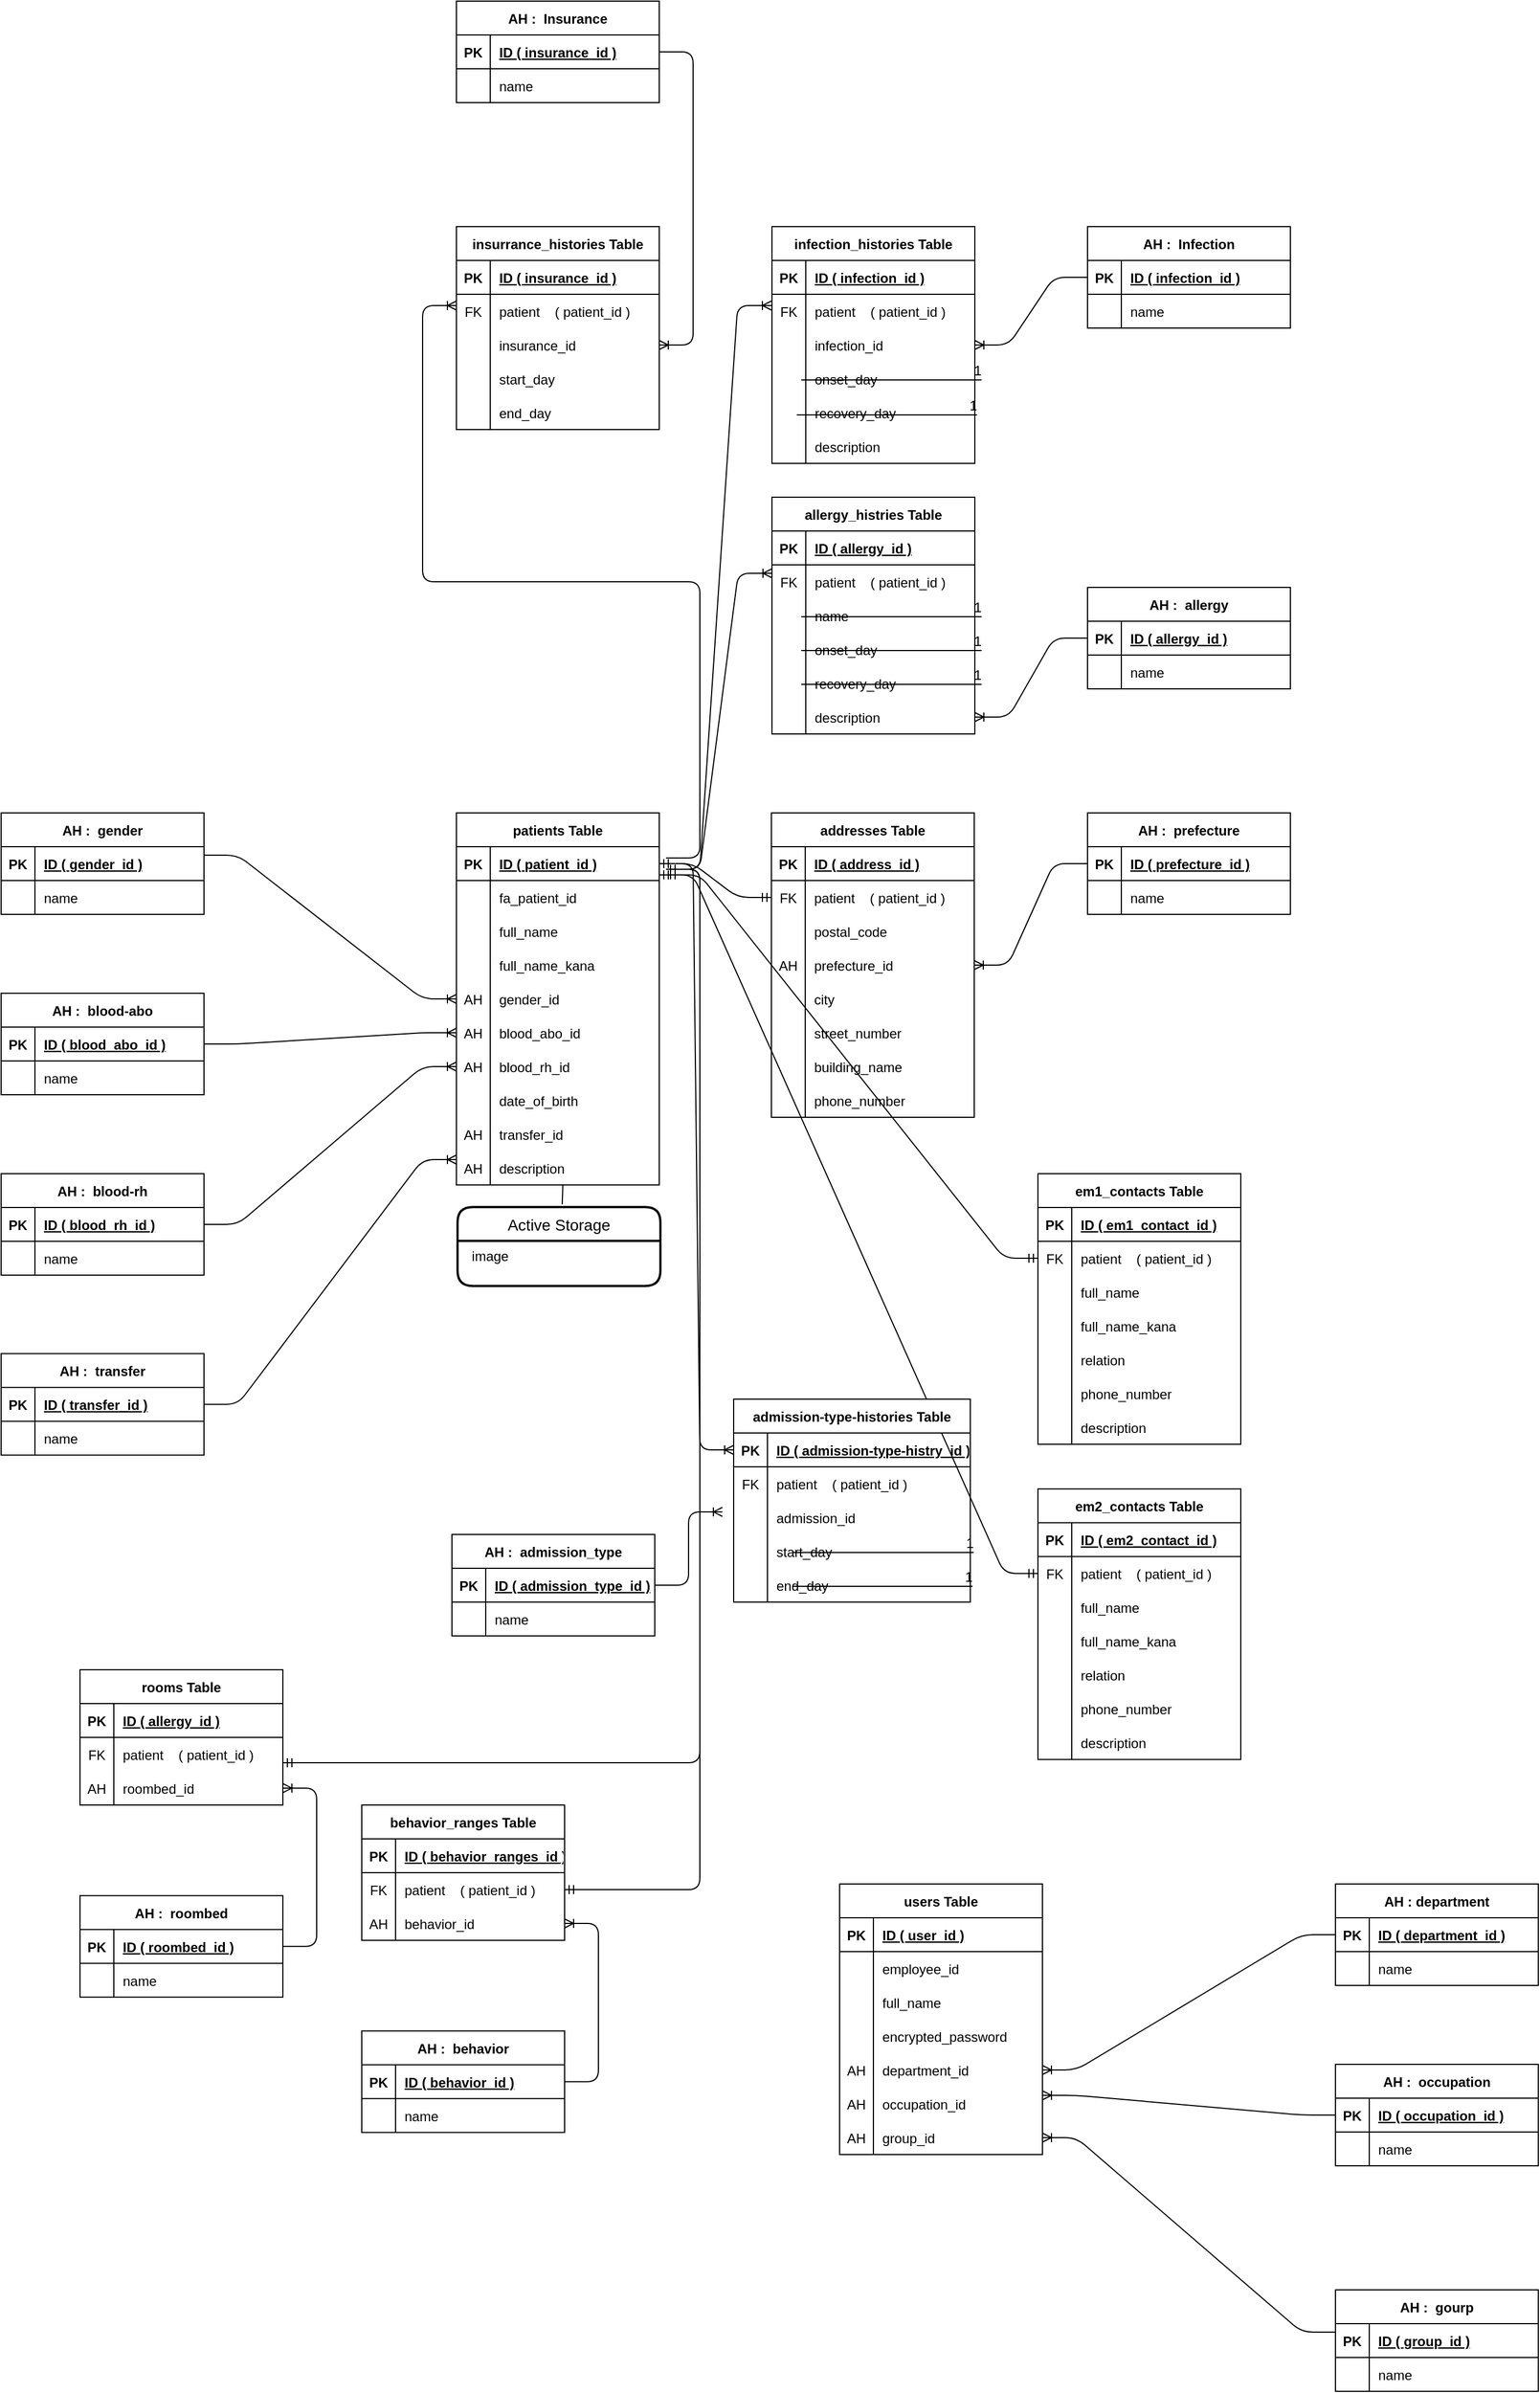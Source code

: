 <mxfile>
    <diagram name="ページ1" id="Pq5S4j5Tv2SD2Lx0o8q0">
        <mxGraphModel dx="1810" dy="1848" grid="1" gridSize="10" guides="1" tooltips="1" connect="1" arrows="1" fold="1" page="1" pageScale="1" pageWidth="827" pageHeight="1169" background="none" math="0" shadow="0">
            <root>
                <mxCell id="Sq6rTczuOfZ9r7x8gwl--0"/>
                <mxCell id="Sq6rTczuOfZ9r7x8gwl--1" parent="Sq6rTczuOfZ9r7x8gwl--0"/>
                <mxCell id="Sq6rTczuOfZ9r7x8gwl--2" value="users Table" style="shape=table;startSize=30;container=1;collapsible=1;childLayout=tableLayout;fixedRows=1;rowLines=0;fontStyle=1;align=center;resizeLast=1;movable=1;resizable=1;rotatable=1;deletable=1;editable=1;connectable=1;" parent="Sq6rTczuOfZ9r7x8gwl--1" vertex="1">
                    <mxGeometry x="104" y="550" width="180" height="240" as="geometry"/>
                </mxCell>
                <mxCell id="Sq6rTczuOfZ9r7x8gwl--3" value="" style="shape=tableRow;horizontal=0;startSize=0;swimlaneHead=0;swimlaneBody=0;fillColor=none;collapsible=0;dropTarget=0;points=[[0,0.5],[1,0.5]];portConstraint=eastwest;top=0;left=0;right=0;bottom=1;movable=1;resizable=1;rotatable=1;deletable=1;editable=1;connectable=1;" parent="Sq6rTczuOfZ9r7x8gwl--2" vertex="1">
                    <mxGeometry y="30" width="180" height="30" as="geometry"/>
                </mxCell>
                <mxCell id="Sq6rTczuOfZ9r7x8gwl--4" value="PK" style="shape=partialRectangle;connectable=1;fillColor=none;top=0;left=0;bottom=0;right=0;fontStyle=1;overflow=hidden;movable=1;resizable=1;rotatable=1;deletable=1;editable=1;" parent="Sq6rTczuOfZ9r7x8gwl--3" vertex="1">
                    <mxGeometry width="30" height="30" as="geometry">
                        <mxRectangle width="30" height="30" as="alternateBounds"/>
                    </mxGeometry>
                </mxCell>
                <mxCell id="Sq6rTczuOfZ9r7x8gwl--5" value="ID ( user_id )" style="shape=partialRectangle;connectable=1;fillColor=none;top=0;left=0;bottom=0;right=0;align=left;spacingLeft=6;fontStyle=5;overflow=hidden;movable=1;resizable=1;rotatable=1;deletable=1;editable=1;" parent="Sq6rTczuOfZ9r7x8gwl--3" vertex="1">
                    <mxGeometry x="30" width="150" height="30" as="geometry">
                        <mxRectangle width="150" height="30" as="alternateBounds"/>
                    </mxGeometry>
                </mxCell>
                <mxCell id="Sq6rTczuOfZ9r7x8gwl--6" value="" style="shape=tableRow;horizontal=0;startSize=0;swimlaneHead=0;swimlaneBody=0;fillColor=none;collapsible=0;dropTarget=0;points=[[0,0.5],[1,0.5]];portConstraint=eastwest;top=0;left=0;right=0;bottom=0;movable=1;resizable=1;rotatable=1;deletable=1;editable=1;connectable=1;" parent="Sq6rTczuOfZ9r7x8gwl--2" vertex="1">
                    <mxGeometry y="60" width="180" height="30" as="geometry"/>
                </mxCell>
                <mxCell id="Sq6rTczuOfZ9r7x8gwl--7" value="" style="shape=partialRectangle;connectable=1;fillColor=none;top=0;left=0;bottom=0;right=0;editable=1;overflow=hidden;movable=1;resizable=1;rotatable=1;deletable=1;" parent="Sq6rTczuOfZ9r7x8gwl--6" vertex="1">
                    <mxGeometry width="30" height="30" as="geometry">
                        <mxRectangle width="30" height="30" as="alternateBounds"/>
                    </mxGeometry>
                </mxCell>
                <mxCell id="Sq6rTczuOfZ9r7x8gwl--8" value="employee_id" style="shape=partialRectangle;connectable=1;fillColor=none;top=0;left=0;bottom=0;right=0;align=left;spacingLeft=6;overflow=hidden;movable=1;resizable=1;rotatable=1;deletable=1;editable=1;" parent="Sq6rTczuOfZ9r7x8gwl--6" vertex="1">
                    <mxGeometry x="30" width="150" height="30" as="geometry">
                        <mxRectangle width="150" height="30" as="alternateBounds"/>
                    </mxGeometry>
                </mxCell>
                <mxCell id="Sq6rTczuOfZ9r7x8gwl--9" value="" style="shape=tableRow;horizontal=0;startSize=0;swimlaneHead=0;swimlaneBody=0;fillColor=none;collapsible=0;dropTarget=0;points=[[0,0.5],[1,0.5]];portConstraint=eastwest;top=0;left=0;right=0;bottom=0;movable=1;resizable=1;rotatable=1;deletable=1;editable=1;connectable=1;" parent="Sq6rTczuOfZ9r7x8gwl--2" vertex="1">
                    <mxGeometry y="90" width="180" height="30" as="geometry"/>
                </mxCell>
                <mxCell id="Sq6rTczuOfZ9r7x8gwl--10" value="" style="shape=partialRectangle;connectable=1;fillColor=none;top=0;left=0;bottom=0;right=0;editable=1;overflow=hidden;movable=1;resizable=1;rotatable=1;deletable=1;" parent="Sq6rTczuOfZ9r7x8gwl--9" vertex="1">
                    <mxGeometry width="30" height="30" as="geometry">
                        <mxRectangle width="30" height="30" as="alternateBounds"/>
                    </mxGeometry>
                </mxCell>
                <mxCell id="Sq6rTczuOfZ9r7x8gwl--11" value="full_name" style="shape=partialRectangle;connectable=1;fillColor=none;top=0;left=0;bottom=0;right=0;align=left;spacingLeft=6;overflow=hidden;movable=1;resizable=1;rotatable=1;deletable=1;editable=1;" parent="Sq6rTczuOfZ9r7x8gwl--9" vertex="1">
                    <mxGeometry x="30" width="150" height="30" as="geometry">
                        <mxRectangle width="150" height="30" as="alternateBounds"/>
                    </mxGeometry>
                </mxCell>
                <mxCell id="Sq6rTczuOfZ9r7x8gwl--12" value="" style="shape=tableRow;horizontal=0;startSize=0;swimlaneHead=0;swimlaneBody=0;fillColor=none;collapsible=0;dropTarget=0;points=[[0,0.5],[1,0.5]];portConstraint=eastwest;top=0;left=0;right=0;bottom=0;movable=1;resizable=1;rotatable=1;deletable=1;editable=1;connectable=1;" parent="Sq6rTczuOfZ9r7x8gwl--2" vertex="1">
                    <mxGeometry y="120" width="180" height="30" as="geometry"/>
                </mxCell>
                <mxCell id="Sq6rTczuOfZ9r7x8gwl--13" value="" style="shape=partialRectangle;connectable=1;fillColor=none;top=0;left=0;bottom=0;right=0;editable=1;overflow=hidden;movable=1;resizable=1;rotatable=1;deletable=1;" parent="Sq6rTczuOfZ9r7x8gwl--12" vertex="1">
                    <mxGeometry width="30" height="30" as="geometry">
                        <mxRectangle width="30" height="30" as="alternateBounds"/>
                    </mxGeometry>
                </mxCell>
                <mxCell id="Sq6rTczuOfZ9r7x8gwl--14" value="encrypted_password" style="shape=partialRectangle;connectable=1;fillColor=none;top=0;left=0;bottom=0;right=0;align=left;spacingLeft=6;overflow=hidden;movable=1;resizable=1;rotatable=1;deletable=1;editable=1;" parent="Sq6rTczuOfZ9r7x8gwl--12" vertex="1">
                    <mxGeometry x="30" width="150" height="30" as="geometry">
                        <mxRectangle width="150" height="30" as="alternateBounds"/>
                    </mxGeometry>
                </mxCell>
                <mxCell id="Sq6rTczuOfZ9r7x8gwl--15" value="" style="shape=tableRow;horizontal=0;startSize=0;swimlaneHead=0;swimlaneBody=0;fillColor=none;collapsible=0;dropTarget=0;points=[[0,0.5],[1,0.5]];portConstraint=eastwest;top=0;left=0;right=0;bottom=0;movable=1;resizable=1;rotatable=1;deletable=1;editable=1;connectable=1;" parent="Sq6rTczuOfZ9r7x8gwl--2" vertex="1">
                    <mxGeometry y="150" width="180" height="30" as="geometry"/>
                </mxCell>
                <mxCell id="Sq6rTczuOfZ9r7x8gwl--16" value="" style="shape=partialRectangle;connectable=1;fillColor=none;top=0;left=0;bottom=0;right=0;editable=1;overflow=hidden;movable=1;resizable=1;rotatable=1;deletable=1;" parent="Sq6rTczuOfZ9r7x8gwl--15" vertex="1">
                    <mxGeometry width="30" height="30" as="geometry">
                        <mxRectangle width="30" height="30" as="alternateBounds"/>
                    </mxGeometry>
                </mxCell>
                <mxCell id="Sq6rTczuOfZ9r7x8gwl--17" value="department_id" style="shape=partialRectangle;connectable=1;fillColor=none;top=0;left=0;bottom=0;right=0;align=left;spacingLeft=6;overflow=hidden;movable=1;resizable=1;rotatable=1;deletable=1;editable=1;" parent="Sq6rTczuOfZ9r7x8gwl--15" vertex="1">
                    <mxGeometry x="30" width="150" height="30" as="geometry">
                        <mxRectangle width="150" height="30" as="alternateBounds"/>
                    </mxGeometry>
                </mxCell>
                <mxCell id="Sq6rTczuOfZ9r7x8gwl--18" value="" style="shape=tableRow;horizontal=0;startSize=0;swimlaneHead=0;swimlaneBody=0;fillColor=none;collapsible=0;dropTarget=0;points=[[0,0.5],[1,0.5]];portConstraint=eastwest;top=0;left=0;right=0;bottom=0;movable=1;resizable=1;rotatable=1;deletable=1;editable=1;connectable=1;" parent="Sq6rTczuOfZ9r7x8gwl--2" vertex="1">
                    <mxGeometry y="180" width="180" height="30" as="geometry"/>
                </mxCell>
                <mxCell id="Sq6rTczuOfZ9r7x8gwl--19" value="" style="shape=partialRectangle;connectable=1;fillColor=none;top=0;left=0;bottom=0;right=0;editable=1;overflow=hidden;movable=1;resizable=1;rotatable=1;deletable=1;" parent="Sq6rTczuOfZ9r7x8gwl--18" vertex="1">
                    <mxGeometry width="30" height="30" as="geometry">
                        <mxRectangle width="30" height="30" as="alternateBounds"/>
                    </mxGeometry>
                </mxCell>
                <mxCell id="Sq6rTczuOfZ9r7x8gwl--20" value="occupation_id" style="shape=partialRectangle;connectable=1;fillColor=none;top=0;left=0;bottom=0;right=0;align=left;spacingLeft=6;overflow=hidden;movable=1;resizable=1;rotatable=1;deletable=1;editable=1;" parent="Sq6rTczuOfZ9r7x8gwl--18" vertex="1">
                    <mxGeometry x="30" width="150" height="30" as="geometry">
                        <mxRectangle width="150" height="30" as="alternateBounds"/>
                    </mxGeometry>
                </mxCell>
                <mxCell id="Sq6rTczuOfZ9r7x8gwl--21" value="" style="shape=tableRow;horizontal=0;startSize=0;swimlaneHead=0;swimlaneBody=0;fillColor=none;collapsible=0;dropTarget=0;points=[[0,0.5],[1,0.5]];portConstraint=eastwest;top=0;left=0;right=0;bottom=0;movable=1;resizable=1;rotatable=1;deletable=1;editable=1;connectable=1;" parent="Sq6rTczuOfZ9r7x8gwl--2" vertex="1">
                    <mxGeometry y="210" width="180" height="30" as="geometry"/>
                </mxCell>
                <mxCell id="Sq6rTczuOfZ9r7x8gwl--22" value="" style="shape=partialRectangle;connectable=1;fillColor=none;top=0;left=0;bottom=0;right=0;editable=1;overflow=hidden;movable=1;resizable=1;rotatable=1;deletable=1;" parent="Sq6rTczuOfZ9r7x8gwl--21" vertex="1">
                    <mxGeometry width="30" height="30" as="geometry">
                        <mxRectangle width="30" height="30" as="alternateBounds"/>
                    </mxGeometry>
                </mxCell>
                <mxCell id="Sq6rTczuOfZ9r7x8gwl--23" value="group_id" style="shape=partialRectangle;connectable=1;fillColor=none;top=0;left=0;bottom=0;right=0;align=left;spacingLeft=6;overflow=hidden;movable=1;resizable=1;rotatable=1;deletable=1;editable=1;" parent="Sq6rTczuOfZ9r7x8gwl--21" vertex="1">
                    <mxGeometry x="30" width="150" height="30" as="geometry">
                        <mxRectangle width="150" height="30" as="alternateBounds"/>
                    </mxGeometry>
                </mxCell>
                <mxCell id="Sq6rTczuOfZ9r7x8gwl--64" value="AH :  gourp" style="shape=table;startSize=30;container=1;collapsible=1;childLayout=tableLayout;fixedRows=1;rowLines=0;fontStyle=1;align=center;resizeLast=1;movable=1;resizable=1;rotatable=1;deletable=1;editable=1;connectable=1;" parent="Sq6rTczuOfZ9r7x8gwl--1" vertex="1">
                    <mxGeometry x="544" y="910" width="180" height="90" as="geometry"/>
                </mxCell>
                <mxCell id="Sq6rTczuOfZ9r7x8gwl--65" value="" style="shape=tableRow;horizontal=0;startSize=0;swimlaneHead=0;swimlaneBody=0;fillColor=none;collapsible=0;dropTarget=0;points=[[0,0.5],[1,0.5]];portConstraint=eastwest;top=0;left=0;right=0;bottom=1;movable=1;resizable=1;rotatable=1;deletable=1;editable=1;connectable=1;" parent="Sq6rTczuOfZ9r7x8gwl--64" vertex="1">
                    <mxGeometry y="30" width="180" height="30" as="geometry"/>
                </mxCell>
                <mxCell id="Sq6rTczuOfZ9r7x8gwl--66" value="PK" style="shape=partialRectangle;connectable=1;fillColor=none;top=0;left=0;bottom=0;right=0;fontStyle=1;overflow=hidden;movable=1;resizable=1;rotatable=1;deletable=1;editable=1;" parent="Sq6rTczuOfZ9r7x8gwl--65" vertex="1">
                    <mxGeometry width="30" height="30" as="geometry">
                        <mxRectangle width="30" height="30" as="alternateBounds"/>
                    </mxGeometry>
                </mxCell>
                <mxCell id="Sq6rTczuOfZ9r7x8gwl--67" value="ID ( group_id )" style="shape=partialRectangle;connectable=1;fillColor=none;top=0;left=0;bottom=0;right=0;align=left;spacingLeft=6;fontStyle=5;overflow=hidden;movable=1;resizable=1;rotatable=1;deletable=1;editable=1;" parent="Sq6rTczuOfZ9r7x8gwl--65" vertex="1">
                    <mxGeometry x="30" width="150" height="30" as="geometry">
                        <mxRectangle width="150" height="30" as="alternateBounds"/>
                    </mxGeometry>
                </mxCell>
                <mxCell id="Sq6rTczuOfZ9r7x8gwl--68" value="" style="shape=tableRow;horizontal=0;startSize=0;swimlaneHead=0;swimlaneBody=0;fillColor=none;collapsible=0;dropTarget=0;points=[[0,0.5],[1,0.5]];portConstraint=eastwest;top=0;left=0;right=0;bottom=0;movable=1;resizable=1;rotatable=1;deletable=1;editable=1;connectable=1;" parent="Sq6rTczuOfZ9r7x8gwl--64" vertex="1">
                    <mxGeometry y="60" width="180" height="30" as="geometry"/>
                </mxCell>
                <mxCell id="Sq6rTczuOfZ9r7x8gwl--69" value="" style="shape=partialRectangle;connectable=1;fillColor=none;top=0;left=0;bottom=0;right=0;fontStyle=0;overflow=hidden;movable=1;resizable=1;rotatable=1;deletable=1;editable=1;" parent="Sq6rTczuOfZ9r7x8gwl--68" vertex="1">
                    <mxGeometry width="30" height="30" as="geometry">
                        <mxRectangle width="30" height="30" as="alternateBounds"/>
                    </mxGeometry>
                </mxCell>
                <mxCell id="Sq6rTczuOfZ9r7x8gwl--70" value="name" style="shape=partialRectangle;connectable=1;fillColor=none;top=0;left=0;bottom=0;right=0;align=left;spacingLeft=6;fontStyle=0;overflow=hidden;movable=1;resizable=1;rotatable=1;deletable=1;editable=1;" parent="Sq6rTczuOfZ9r7x8gwl--68" vertex="1">
                    <mxGeometry x="30" width="150" height="30" as="geometry">
                        <mxRectangle width="150" height="30" as="alternateBounds"/>
                    </mxGeometry>
                </mxCell>
                <mxCell id="Sq6rTczuOfZ9r7x8gwl--100" value="" style="edgeStyle=entityRelationEdgeStyle;fontSize=12;html=1;endArrow=ERoneToMany;movable=1;resizable=1;rotatable=1;deletable=1;editable=1;connectable=1;exitX=0;exitY=0.5;exitDx=0;exitDy=0;entryX=1;entryY=0.25;entryDx=0;entryDy=0;" parent="Sq6rTczuOfZ9r7x8gwl--1" source="Y6ljAYB1n4eOfrpDNyYI-5" target="Sq6rTczuOfZ9r7x8gwl--20" edge="1">
                    <mxGeometry width="100" height="100" relative="1" as="geometry">
                        <mxPoint x="284" y="590" as="sourcePoint"/>
                        <mxPoint x="504" y="630" as="targetPoint"/>
                    </mxGeometry>
                </mxCell>
                <mxCell id="Y6ljAYB1n4eOfrpDNyYI-0" value="AH" style="shape=partialRectangle;connectable=1;fillColor=none;top=0;left=0;bottom=0;right=0;fontStyle=0;overflow=hidden;movable=1;resizable=1;rotatable=1;deletable=1;editable=1;" parent="Sq6rTczuOfZ9r7x8gwl--1" vertex="1">
                    <mxGeometry x="104" y="700" width="30" height="30" as="geometry">
                        <mxRectangle width="30" height="30" as="alternateBounds"/>
                    </mxGeometry>
                </mxCell>
                <mxCell id="Y6ljAYB1n4eOfrpDNyYI-1" value="AH" style="shape=partialRectangle;connectable=1;fillColor=none;top=0;left=0;bottom=0;right=0;fontStyle=0;overflow=hidden;movable=1;resizable=1;rotatable=1;deletable=1;editable=1;" parent="Sq6rTczuOfZ9r7x8gwl--1" vertex="1">
                    <mxGeometry x="104" y="730" width="30" height="30" as="geometry">
                        <mxRectangle width="30" height="30" as="alternateBounds"/>
                    </mxGeometry>
                </mxCell>
                <mxCell id="Y6ljAYB1n4eOfrpDNyYI-2" value="AH" style="shape=partialRectangle;connectable=1;fillColor=none;top=0;left=0;bottom=0;right=0;fontStyle=0;overflow=hidden;movable=1;resizable=1;rotatable=1;deletable=1;editable=1;" parent="Sq6rTczuOfZ9r7x8gwl--1" vertex="1">
                    <mxGeometry x="104" y="760" width="30" height="30" as="geometry">
                        <mxRectangle width="30" height="30" as="alternateBounds"/>
                    </mxGeometry>
                </mxCell>
                <mxCell id="Y6ljAYB1n4eOfrpDNyYI-3" value="AH :  occupation" style="shape=table;startSize=30;container=1;collapsible=1;childLayout=tableLayout;fixedRows=1;rowLines=0;fontStyle=1;align=center;resizeLast=1;movable=1;resizable=1;rotatable=1;deletable=1;editable=1;connectable=1;" parent="Sq6rTczuOfZ9r7x8gwl--1" vertex="1">
                    <mxGeometry x="544" y="710" width="180" height="90" as="geometry"/>
                </mxCell>
                <mxCell id="Y6ljAYB1n4eOfrpDNyYI-4" value="" style="shape=tableRow;horizontal=0;startSize=0;swimlaneHead=0;swimlaneBody=0;fillColor=none;collapsible=0;dropTarget=0;points=[[0,0.5],[1,0.5]];portConstraint=eastwest;top=0;left=0;right=0;bottom=1;movable=1;resizable=1;rotatable=1;deletable=1;editable=1;connectable=1;" parent="Y6ljAYB1n4eOfrpDNyYI-3" vertex="1">
                    <mxGeometry y="30" width="180" height="30" as="geometry"/>
                </mxCell>
                <mxCell id="Y6ljAYB1n4eOfrpDNyYI-5" value="PK" style="shape=partialRectangle;connectable=1;fillColor=none;top=0;left=0;bottom=0;right=0;fontStyle=1;overflow=hidden;movable=1;resizable=1;rotatable=1;deletable=1;editable=1;" parent="Y6ljAYB1n4eOfrpDNyYI-4" vertex="1">
                    <mxGeometry width="30" height="30" as="geometry">
                        <mxRectangle width="30" height="30" as="alternateBounds"/>
                    </mxGeometry>
                </mxCell>
                <mxCell id="Y6ljAYB1n4eOfrpDNyYI-6" value="ID ( occupation_id )" style="shape=partialRectangle;connectable=1;fillColor=none;top=0;left=0;bottom=0;right=0;align=left;spacingLeft=6;fontStyle=5;overflow=hidden;movable=1;resizable=1;rotatable=1;deletable=1;editable=1;" parent="Y6ljAYB1n4eOfrpDNyYI-4" vertex="1">
                    <mxGeometry x="30" width="150" height="30" as="geometry">
                        <mxRectangle width="150" height="30" as="alternateBounds"/>
                    </mxGeometry>
                </mxCell>
                <mxCell id="Y6ljAYB1n4eOfrpDNyYI-7" value="" style="shape=tableRow;horizontal=0;startSize=0;swimlaneHead=0;swimlaneBody=0;fillColor=none;collapsible=0;dropTarget=0;points=[[0,0.5],[1,0.5]];portConstraint=eastwest;top=0;left=0;right=0;bottom=0;movable=1;resizable=1;rotatable=1;deletable=1;editable=1;connectable=1;" parent="Y6ljAYB1n4eOfrpDNyYI-3" vertex="1">
                    <mxGeometry y="60" width="180" height="30" as="geometry"/>
                </mxCell>
                <mxCell id="Y6ljAYB1n4eOfrpDNyYI-8" value="" style="shape=partialRectangle;connectable=1;fillColor=none;top=0;left=0;bottom=0;right=0;fontStyle=0;overflow=hidden;movable=1;resizable=1;rotatable=1;deletable=1;editable=1;" parent="Y6ljAYB1n4eOfrpDNyYI-7" vertex="1">
                    <mxGeometry width="30" height="30" as="geometry">
                        <mxRectangle width="30" height="30" as="alternateBounds"/>
                    </mxGeometry>
                </mxCell>
                <mxCell id="Y6ljAYB1n4eOfrpDNyYI-9" value="name" style="shape=partialRectangle;connectable=1;fillColor=none;top=0;left=0;bottom=0;right=0;align=left;spacingLeft=6;fontStyle=0;overflow=hidden;movable=1;resizable=1;rotatable=1;deletable=1;editable=1;" parent="Y6ljAYB1n4eOfrpDNyYI-7" vertex="1">
                    <mxGeometry x="30" width="150" height="30" as="geometry">
                        <mxRectangle width="150" height="30" as="alternateBounds"/>
                    </mxGeometry>
                </mxCell>
                <mxCell id="Y6ljAYB1n4eOfrpDNyYI-10" value="AH : department" style="shape=table;startSize=30;container=1;collapsible=1;childLayout=tableLayout;fixedRows=1;rowLines=0;fontStyle=1;align=center;resizeLast=1;movable=1;resizable=1;rotatable=1;deletable=1;editable=1;connectable=1;" parent="Sq6rTczuOfZ9r7x8gwl--1" vertex="1">
                    <mxGeometry x="544" y="550" width="180" height="90" as="geometry"/>
                </mxCell>
                <mxCell id="Y6ljAYB1n4eOfrpDNyYI-11" value="" style="shape=tableRow;horizontal=0;startSize=0;swimlaneHead=0;swimlaneBody=0;fillColor=none;collapsible=0;dropTarget=0;points=[[0,0.5],[1,0.5]];portConstraint=eastwest;top=0;left=0;right=0;bottom=1;movable=1;resizable=1;rotatable=1;deletable=1;editable=1;connectable=1;" parent="Y6ljAYB1n4eOfrpDNyYI-10" vertex="1">
                    <mxGeometry y="30" width="180" height="30" as="geometry"/>
                </mxCell>
                <mxCell id="Y6ljAYB1n4eOfrpDNyYI-12" value="PK" style="shape=partialRectangle;connectable=1;fillColor=none;top=0;left=0;bottom=0;right=0;fontStyle=1;overflow=hidden;movable=1;resizable=1;rotatable=1;deletable=1;editable=1;" parent="Y6ljAYB1n4eOfrpDNyYI-11" vertex="1">
                    <mxGeometry width="30" height="30" as="geometry">
                        <mxRectangle width="30" height="30" as="alternateBounds"/>
                    </mxGeometry>
                </mxCell>
                <mxCell id="Y6ljAYB1n4eOfrpDNyYI-13" value="ID ( department_id )" style="shape=partialRectangle;connectable=1;fillColor=none;top=0;left=0;bottom=0;right=0;align=left;spacingLeft=6;fontStyle=5;overflow=hidden;movable=1;resizable=1;rotatable=1;deletable=1;editable=1;" parent="Y6ljAYB1n4eOfrpDNyYI-11" vertex="1">
                    <mxGeometry x="30" width="150" height="30" as="geometry">
                        <mxRectangle width="150" height="30" as="alternateBounds"/>
                    </mxGeometry>
                </mxCell>
                <mxCell id="Y6ljAYB1n4eOfrpDNyYI-14" value="" style="shape=tableRow;horizontal=0;startSize=0;swimlaneHead=0;swimlaneBody=0;fillColor=none;collapsible=0;dropTarget=0;points=[[0,0.5],[1,0.5]];portConstraint=eastwest;top=0;left=0;right=0;bottom=0;movable=1;resizable=1;rotatable=1;deletable=1;editable=1;connectable=1;" parent="Y6ljAYB1n4eOfrpDNyYI-10" vertex="1">
                    <mxGeometry y="60" width="180" height="30" as="geometry"/>
                </mxCell>
                <mxCell id="Y6ljAYB1n4eOfrpDNyYI-15" value="" style="shape=partialRectangle;connectable=1;fillColor=none;top=0;left=0;bottom=0;right=0;fontStyle=0;overflow=hidden;movable=1;resizable=1;rotatable=1;deletable=1;editable=1;" parent="Y6ljAYB1n4eOfrpDNyYI-14" vertex="1">
                    <mxGeometry width="30" height="30" as="geometry">
                        <mxRectangle width="30" height="30" as="alternateBounds"/>
                    </mxGeometry>
                </mxCell>
                <mxCell id="Y6ljAYB1n4eOfrpDNyYI-16" value="name" style="shape=partialRectangle;connectable=1;fillColor=none;top=0;left=0;bottom=0;right=0;align=left;spacingLeft=6;fontStyle=0;overflow=hidden;movable=1;resizable=1;rotatable=1;deletable=1;editable=1;" parent="Y6ljAYB1n4eOfrpDNyYI-14" vertex="1">
                    <mxGeometry x="30" width="150" height="30" as="geometry">
                        <mxRectangle width="150" height="30" as="alternateBounds"/>
                    </mxGeometry>
                </mxCell>
                <mxCell id="Y6ljAYB1n4eOfrpDNyYI-17" value="" style="edgeStyle=entityRelationEdgeStyle;fontSize=12;html=1;endArrow=ERoneToMany;movable=1;resizable=1;rotatable=1;deletable=1;editable=1;connectable=1;exitX=0;exitY=0.25;exitDx=0;exitDy=0;entryX=1;entryY=0.5;entryDx=0;entryDy=0;" parent="Sq6rTczuOfZ9r7x8gwl--1" source="Sq6rTczuOfZ9r7x8gwl--66" target="Sq6rTczuOfZ9r7x8gwl--23" edge="1">
                    <mxGeometry width="100" height="100" relative="1" as="geometry">
                        <mxPoint x="504" y="1017.5" as="sourcePoint"/>
                        <mxPoint x="244" y="1000" as="targetPoint"/>
                    </mxGeometry>
                </mxCell>
                <mxCell id="Y6ljAYB1n4eOfrpDNyYI-19" value="" style="edgeStyle=entityRelationEdgeStyle;fontSize=12;html=1;endArrow=ERoneToMany;movable=1;resizable=1;rotatable=1;deletable=1;editable=1;connectable=1;exitX=0;exitY=0.5;exitDx=0;exitDy=0;entryX=1;entryY=0.5;entryDx=0;entryDy=0;" parent="Sq6rTczuOfZ9r7x8gwl--1" source="Y6ljAYB1n4eOfrpDNyYI-12" target="Sq6rTczuOfZ9r7x8gwl--17" edge="1">
                    <mxGeometry width="100" height="100" relative="1" as="geometry">
                        <mxPoint x="554" y="957.5" as="sourcePoint"/>
                        <mxPoint x="294" y="785" as="targetPoint"/>
                    </mxGeometry>
                </mxCell>
                <mxCell id="Ltp5FK9F6EqSzVdQzWSL-478" value="patients Table" style="shape=table;startSize=30;container=1;collapsible=1;childLayout=tableLayout;fixedRows=1;rowLines=0;fontStyle=1;align=center;resizeLast=1;movable=1;resizable=1;rotatable=1;deletable=1;editable=1;connectable=1;" parent="Sq6rTczuOfZ9r7x8gwl--1" vertex="1">
                    <mxGeometry x="-236" y="-400" width="180" height="330" as="geometry"/>
                </mxCell>
                <mxCell id="Ltp5FK9F6EqSzVdQzWSL-479" value="" style="shape=tableRow;horizontal=0;startSize=0;swimlaneHead=0;swimlaneBody=0;fillColor=none;collapsible=0;dropTarget=0;points=[[0,0.5],[1,0.5]];portConstraint=eastwest;top=0;left=0;right=0;bottom=1;movable=1;resizable=1;rotatable=1;deletable=1;editable=1;connectable=1;" parent="Ltp5FK9F6EqSzVdQzWSL-478" vertex="1">
                    <mxGeometry y="30" width="180" height="30" as="geometry"/>
                </mxCell>
                <mxCell id="Ltp5FK9F6EqSzVdQzWSL-480" value="PK" style="shape=partialRectangle;connectable=1;fillColor=none;top=0;left=0;bottom=0;right=0;fontStyle=1;overflow=hidden;movable=1;resizable=1;rotatable=1;deletable=1;editable=1;" parent="Ltp5FK9F6EqSzVdQzWSL-479" vertex="1">
                    <mxGeometry width="30" height="30" as="geometry">
                        <mxRectangle width="30" height="30" as="alternateBounds"/>
                    </mxGeometry>
                </mxCell>
                <mxCell id="Ltp5FK9F6EqSzVdQzWSL-481" value="ID ( patient_id )" style="shape=partialRectangle;connectable=1;fillColor=none;top=0;left=0;bottom=0;right=0;align=left;spacingLeft=6;fontStyle=5;overflow=hidden;movable=1;resizable=1;rotatable=1;deletable=1;editable=1;" parent="Ltp5FK9F6EqSzVdQzWSL-479" vertex="1">
                    <mxGeometry x="30" width="150" height="30" as="geometry">
                        <mxRectangle width="150" height="30" as="alternateBounds"/>
                    </mxGeometry>
                </mxCell>
                <mxCell id="Ltp5FK9F6EqSzVdQzWSL-482" value="" style="shape=tableRow;horizontal=0;startSize=0;swimlaneHead=0;swimlaneBody=0;fillColor=none;collapsible=0;dropTarget=0;points=[[0,0.5],[1,0.5]];portConstraint=eastwest;top=0;left=0;right=0;bottom=0;movable=1;resizable=1;rotatable=1;deletable=1;editable=1;connectable=1;" parent="Ltp5FK9F6EqSzVdQzWSL-478" vertex="1">
                    <mxGeometry y="60" width="180" height="30" as="geometry"/>
                </mxCell>
                <mxCell id="Ltp5FK9F6EqSzVdQzWSL-483" value="" style="shape=partialRectangle;connectable=1;fillColor=none;top=0;left=0;bottom=0;right=0;editable=1;overflow=hidden;movable=1;resizable=1;rotatable=1;deletable=1;" parent="Ltp5FK9F6EqSzVdQzWSL-482" vertex="1">
                    <mxGeometry width="30" height="30" as="geometry">
                        <mxRectangle width="30" height="30" as="alternateBounds"/>
                    </mxGeometry>
                </mxCell>
                <mxCell id="Ltp5FK9F6EqSzVdQzWSL-484" value="fa_patient_id" style="shape=partialRectangle;connectable=1;fillColor=none;top=0;left=0;bottom=0;right=0;align=left;spacingLeft=6;overflow=hidden;movable=1;resizable=1;rotatable=1;deletable=1;editable=1;" parent="Ltp5FK9F6EqSzVdQzWSL-482" vertex="1">
                    <mxGeometry x="30" width="150" height="30" as="geometry">
                        <mxRectangle width="150" height="30" as="alternateBounds"/>
                    </mxGeometry>
                </mxCell>
                <mxCell id="Ltp5FK9F6EqSzVdQzWSL-485" value="" style="shape=tableRow;horizontal=0;startSize=0;swimlaneHead=0;swimlaneBody=0;fillColor=none;collapsible=0;dropTarget=0;points=[[0,0.5],[1,0.5]];portConstraint=eastwest;top=0;left=0;right=0;bottom=0;movable=1;resizable=1;rotatable=1;deletable=1;editable=1;connectable=1;" parent="Ltp5FK9F6EqSzVdQzWSL-478" vertex="1">
                    <mxGeometry y="90" width="180" height="30" as="geometry"/>
                </mxCell>
                <mxCell id="Ltp5FK9F6EqSzVdQzWSL-486" value="" style="shape=partialRectangle;connectable=1;fillColor=none;top=0;left=0;bottom=0;right=0;editable=1;overflow=hidden;movable=1;resizable=1;rotatable=1;deletable=1;" parent="Ltp5FK9F6EqSzVdQzWSL-485" vertex="1">
                    <mxGeometry width="30" height="30" as="geometry">
                        <mxRectangle width="30" height="30" as="alternateBounds"/>
                    </mxGeometry>
                </mxCell>
                <mxCell id="Ltp5FK9F6EqSzVdQzWSL-487" value="full_name" style="shape=partialRectangle;connectable=1;fillColor=none;top=0;left=0;bottom=0;right=0;align=left;spacingLeft=6;overflow=hidden;movable=1;resizable=1;rotatable=1;deletable=1;editable=1;" parent="Ltp5FK9F6EqSzVdQzWSL-485" vertex="1">
                    <mxGeometry x="30" width="150" height="30" as="geometry">
                        <mxRectangle width="150" height="30" as="alternateBounds"/>
                    </mxGeometry>
                </mxCell>
                <mxCell id="Ltp5FK9F6EqSzVdQzWSL-488" value="" style="shape=tableRow;horizontal=0;startSize=0;swimlaneHead=0;swimlaneBody=0;fillColor=none;collapsible=0;dropTarget=0;points=[[0,0.5],[1,0.5]];portConstraint=eastwest;top=0;left=0;right=0;bottom=0;movable=1;resizable=1;rotatable=1;deletable=1;editable=1;connectable=1;" parent="Ltp5FK9F6EqSzVdQzWSL-478" vertex="1">
                    <mxGeometry y="120" width="180" height="30" as="geometry"/>
                </mxCell>
                <mxCell id="Ltp5FK9F6EqSzVdQzWSL-489" value="" style="shape=partialRectangle;connectable=1;fillColor=none;top=0;left=0;bottom=0;right=0;editable=1;overflow=hidden;movable=1;resizable=1;rotatable=1;deletable=1;" parent="Ltp5FK9F6EqSzVdQzWSL-488" vertex="1">
                    <mxGeometry width="30" height="30" as="geometry">
                        <mxRectangle width="30" height="30" as="alternateBounds"/>
                    </mxGeometry>
                </mxCell>
                <mxCell id="Ltp5FK9F6EqSzVdQzWSL-490" value="full_name_kana" style="shape=partialRectangle;connectable=1;fillColor=none;top=0;left=0;bottom=0;right=0;align=left;spacingLeft=6;overflow=hidden;movable=1;resizable=1;rotatable=1;deletable=1;editable=1;" parent="Ltp5FK9F6EqSzVdQzWSL-488" vertex="1">
                    <mxGeometry x="30" width="150" height="30" as="geometry">
                        <mxRectangle width="150" height="30" as="alternateBounds"/>
                    </mxGeometry>
                </mxCell>
                <mxCell id="Ltp5FK9F6EqSzVdQzWSL-491" value="" style="shape=tableRow;horizontal=0;startSize=0;swimlaneHead=0;swimlaneBody=0;fillColor=none;collapsible=0;dropTarget=0;points=[[0,0.5],[1,0.5]];portConstraint=eastwest;top=0;left=0;right=0;bottom=0;movable=1;resizable=1;rotatable=1;deletable=1;editable=1;connectable=1;" parent="Ltp5FK9F6EqSzVdQzWSL-478" vertex="1">
                    <mxGeometry y="150" width="180" height="30" as="geometry"/>
                </mxCell>
                <mxCell id="Ltp5FK9F6EqSzVdQzWSL-492" value="" style="shape=partialRectangle;connectable=1;fillColor=none;top=0;left=0;bottom=0;right=0;editable=1;overflow=hidden;movable=1;resizable=1;rotatable=1;deletable=1;" parent="Ltp5FK9F6EqSzVdQzWSL-491" vertex="1">
                    <mxGeometry width="30" height="30" as="geometry">
                        <mxRectangle width="30" height="30" as="alternateBounds"/>
                    </mxGeometry>
                </mxCell>
                <mxCell id="Ltp5FK9F6EqSzVdQzWSL-493" value="gender_id" style="shape=partialRectangle;connectable=1;fillColor=none;top=0;left=0;bottom=0;right=0;align=left;spacingLeft=6;overflow=hidden;movable=1;resizable=1;rotatable=1;deletable=1;editable=1;" parent="Ltp5FK9F6EqSzVdQzWSL-491" vertex="1">
                    <mxGeometry x="30" width="150" height="30" as="geometry">
                        <mxRectangle width="150" height="30" as="alternateBounds"/>
                    </mxGeometry>
                </mxCell>
                <mxCell id="Ltp5FK9F6EqSzVdQzWSL-494" value="" style="shape=tableRow;horizontal=0;startSize=0;swimlaneHead=0;swimlaneBody=0;fillColor=none;collapsible=0;dropTarget=0;points=[[0,0.5],[1,0.5]];portConstraint=eastwest;top=0;left=0;right=0;bottom=0;movable=1;resizable=1;rotatable=1;deletable=1;editable=1;connectable=1;" parent="Ltp5FK9F6EqSzVdQzWSL-478" vertex="1">
                    <mxGeometry y="180" width="180" height="30" as="geometry"/>
                </mxCell>
                <mxCell id="Ltp5FK9F6EqSzVdQzWSL-495" value="" style="shape=partialRectangle;connectable=1;fillColor=none;top=0;left=0;bottom=0;right=0;editable=1;overflow=hidden;movable=1;resizable=1;rotatable=1;deletable=1;" parent="Ltp5FK9F6EqSzVdQzWSL-494" vertex="1">
                    <mxGeometry width="30" height="30" as="geometry">
                        <mxRectangle width="30" height="30" as="alternateBounds"/>
                    </mxGeometry>
                </mxCell>
                <mxCell id="Ltp5FK9F6EqSzVdQzWSL-496" value="blood_abo_id" style="shape=partialRectangle;connectable=1;fillColor=none;top=0;left=0;bottom=0;right=0;align=left;spacingLeft=6;overflow=hidden;movable=1;resizable=1;rotatable=1;deletable=1;editable=1;" parent="Ltp5FK9F6EqSzVdQzWSL-494" vertex="1">
                    <mxGeometry x="30" width="150" height="30" as="geometry">
                        <mxRectangle width="150" height="30" as="alternateBounds"/>
                    </mxGeometry>
                </mxCell>
                <mxCell id="Ltp5FK9F6EqSzVdQzWSL-497" value="" style="shape=tableRow;horizontal=0;startSize=0;swimlaneHead=0;swimlaneBody=0;fillColor=none;collapsible=0;dropTarget=0;points=[[0,0.5],[1,0.5]];portConstraint=eastwest;top=0;left=0;right=0;bottom=0;movable=1;resizable=1;rotatable=1;deletable=1;editable=1;connectable=1;" parent="Ltp5FK9F6EqSzVdQzWSL-478" vertex="1">
                    <mxGeometry y="210" width="180" height="30" as="geometry"/>
                </mxCell>
                <mxCell id="Ltp5FK9F6EqSzVdQzWSL-498" value="" style="shape=partialRectangle;connectable=1;fillColor=none;top=0;left=0;bottom=0;right=0;editable=1;overflow=hidden;movable=1;resizable=1;rotatable=1;deletable=1;" parent="Ltp5FK9F6EqSzVdQzWSL-497" vertex="1">
                    <mxGeometry width="30" height="30" as="geometry">
                        <mxRectangle width="30" height="30" as="alternateBounds"/>
                    </mxGeometry>
                </mxCell>
                <mxCell id="Ltp5FK9F6EqSzVdQzWSL-499" value="blood_rh_id" style="shape=partialRectangle;connectable=1;fillColor=none;top=0;left=0;bottom=0;right=0;align=left;spacingLeft=6;overflow=hidden;movable=1;resizable=1;rotatable=1;deletable=1;editable=1;" parent="Ltp5FK9F6EqSzVdQzWSL-497" vertex="1">
                    <mxGeometry x="30" width="150" height="30" as="geometry">
                        <mxRectangle width="150" height="30" as="alternateBounds"/>
                    </mxGeometry>
                </mxCell>
                <mxCell id="Ltp5FK9F6EqSzVdQzWSL-500" value="" style="shape=tableRow;horizontal=0;startSize=0;swimlaneHead=0;swimlaneBody=0;fillColor=none;collapsible=0;dropTarget=0;points=[[0,0.5],[1,0.5]];portConstraint=eastwest;top=0;left=0;right=0;bottom=0;movable=1;resizable=1;rotatable=1;deletable=1;editable=1;connectable=1;" parent="Ltp5FK9F6EqSzVdQzWSL-478" vertex="1">
                    <mxGeometry y="240" width="180" height="30" as="geometry"/>
                </mxCell>
                <mxCell id="Ltp5FK9F6EqSzVdQzWSL-501" value="" style="shape=partialRectangle;connectable=1;fillColor=none;top=0;left=0;bottom=0;right=0;editable=1;overflow=hidden;movable=1;resizable=1;rotatable=1;deletable=1;" parent="Ltp5FK9F6EqSzVdQzWSL-500" vertex="1">
                    <mxGeometry width="30" height="30" as="geometry">
                        <mxRectangle width="30" height="30" as="alternateBounds"/>
                    </mxGeometry>
                </mxCell>
                <mxCell id="Ltp5FK9F6EqSzVdQzWSL-502" value="date_of_birth" style="shape=partialRectangle;connectable=1;fillColor=none;top=0;left=0;bottom=0;right=0;align=left;spacingLeft=6;overflow=hidden;movable=1;resizable=1;rotatable=1;deletable=1;editable=1;" parent="Ltp5FK9F6EqSzVdQzWSL-500" vertex="1">
                    <mxGeometry x="30" width="150" height="30" as="geometry">
                        <mxRectangle width="150" height="30" as="alternateBounds"/>
                    </mxGeometry>
                </mxCell>
                <mxCell id="Ltp5FK9F6EqSzVdQzWSL-503" value="" style="shape=tableRow;horizontal=0;startSize=0;swimlaneHead=0;swimlaneBody=0;fillColor=none;collapsible=0;dropTarget=0;points=[[0,0.5],[1,0.5]];portConstraint=eastwest;top=0;left=0;right=0;bottom=0;movable=1;resizable=1;rotatable=1;deletable=1;editable=1;connectable=1;" parent="Ltp5FK9F6EqSzVdQzWSL-478" vertex="1">
                    <mxGeometry y="270" width="180" height="30" as="geometry"/>
                </mxCell>
                <mxCell id="Ltp5FK9F6EqSzVdQzWSL-504" value="" style="shape=partialRectangle;connectable=1;fillColor=none;top=0;left=0;bottom=0;right=0;editable=1;overflow=hidden;movable=1;resizable=1;rotatable=1;deletable=1;" parent="Ltp5FK9F6EqSzVdQzWSL-503" vertex="1">
                    <mxGeometry width="30" height="30" as="geometry">
                        <mxRectangle width="30" height="30" as="alternateBounds"/>
                    </mxGeometry>
                </mxCell>
                <mxCell id="Ltp5FK9F6EqSzVdQzWSL-505" value="transfer_id" style="shape=partialRectangle;connectable=1;fillColor=none;top=0;left=0;bottom=0;right=0;align=left;spacingLeft=6;overflow=hidden;movable=1;resizable=1;rotatable=1;deletable=1;editable=1;" parent="Ltp5FK9F6EqSzVdQzWSL-503" vertex="1">
                    <mxGeometry x="30" width="150" height="30" as="geometry">
                        <mxRectangle width="150" height="30" as="alternateBounds"/>
                    </mxGeometry>
                </mxCell>
                <mxCell id="Ltp5FK9F6EqSzVdQzWSL-506" value="" style="shape=tableRow;horizontal=0;startSize=0;swimlaneHead=0;swimlaneBody=0;fillColor=none;collapsible=0;dropTarget=0;points=[[0,0.5],[1,0.5]];portConstraint=eastwest;top=0;left=0;right=0;bottom=0;movable=1;resizable=1;rotatable=1;deletable=1;editable=1;connectable=1;" parent="Ltp5FK9F6EqSzVdQzWSL-478" vertex="1">
                    <mxGeometry y="300" width="180" height="30" as="geometry"/>
                </mxCell>
                <mxCell id="Ltp5FK9F6EqSzVdQzWSL-507" value="" style="shape=partialRectangle;connectable=1;fillColor=none;top=0;left=0;bottom=0;right=0;editable=1;overflow=hidden;movable=1;resizable=1;rotatable=1;deletable=1;" parent="Ltp5FK9F6EqSzVdQzWSL-506" vertex="1">
                    <mxGeometry width="30" height="30" as="geometry">
                        <mxRectangle width="30" height="30" as="alternateBounds"/>
                    </mxGeometry>
                </mxCell>
                <mxCell id="Ltp5FK9F6EqSzVdQzWSL-508" value="description" style="shape=partialRectangle;connectable=1;fillColor=none;top=0;left=0;bottom=0;right=0;align=left;spacingLeft=6;overflow=hidden;movable=1;resizable=1;rotatable=1;deletable=1;editable=1;" parent="Ltp5FK9F6EqSzVdQzWSL-506" vertex="1">
                    <mxGeometry x="30" width="150" height="30" as="geometry">
                        <mxRectangle width="150" height="30" as="alternateBounds"/>
                    </mxGeometry>
                </mxCell>
                <mxCell id="Ltp5FK9F6EqSzVdQzWSL-509" value="Active Storage" style="swimlane;childLayout=stackLayout;horizontal=1;startSize=30;horizontalStack=0;rounded=1;fontSize=14;fontStyle=0;strokeWidth=2;resizeParent=0;resizeLast=1;shadow=0;dashed=0;align=center;movable=1;resizable=1;rotatable=1;deletable=1;editable=1;connectable=1;" parent="Sq6rTczuOfZ9r7x8gwl--1" vertex="1">
                    <mxGeometry x="-235" y="-50.39" width="180" height="70" as="geometry"/>
                </mxCell>
                <mxCell id="Ltp5FK9F6EqSzVdQzWSL-510" value="  image" style="align=left;strokeColor=none;fillColor=none;spacingLeft=4;fontSize=12;verticalAlign=top;resizable=1;rotatable=1;part=1;movable=1;deletable=1;editable=1;connectable=1;" parent="Ltp5FK9F6EqSzVdQzWSL-509" vertex="1">
                    <mxGeometry y="30" width="180" height="40" as="geometry"/>
                </mxCell>
                <mxCell id="Ltp5FK9F6EqSzVdQzWSL-511" value="" style="endArrow=none;html=1;rounded=0;exitX=0.516;exitY=-0.034;exitDx=0;exitDy=0;entryX=0.519;entryY=1.013;entryDx=0;entryDy=0;entryPerimeter=0;exitPerimeter=0;movable=1;resizable=1;rotatable=1;deletable=1;editable=1;connectable=1;" parent="Sq6rTczuOfZ9r7x8gwl--1" source="Ltp5FK9F6EqSzVdQzWSL-509" edge="1">
                    <mxGeometry relative="1" as="geometry">
                        <mxPoint x="-150.94" y="-50.38" as="sourcePoint"/>
                        <mxPoint x="-141.58" y="-70" as="targetPoint"/>
                    </mxGeometry>
                </mxCell>
                <mxCell id="Ltp5FK9F6EqSzVdQzWSL-512" value="addresses Table" style="shape=table;startSize=30;container=1;collapsible=1;childLayout=tableLayout;fixedRows=1;rowLines=0;fontStyle=1;align=center;resizeLast=1;movable=1;resizable=1;rotatable=1;deletable=1;editable=1;connectable=1;" parent="Sq6rTczuOfZ9r7x8gwl--1" vertex="1">
                    <mxGeometry x="43.5" y="-400" width="180" height="270" as="geometry"/>
                </mxCell>
                <mxCell id="Ltp5FK9F6EqSzVdQzWSL-513" value="" style="shape=tableRow;horizontal=0;startSize=0;swimlaneHead=0;swimlaneBody=0;fillColor=none;collapsible=0;dropTarget=0;points=[[0,0.5],[1,0.5]];portConstraint=eastwest;top=0;left=0;right=0;bottom=1;movable=1;resizable=1;rotatable=1;deletable=1;editable=1;connectable=1;" parent="Ltp5FK9F6EqSzVdQzWSL-512" vertex="1">
                    <mxGeometry y="30" width="180" height="30" as="geometry"/>
                </mxCell>
                <mxCell id="Ltp5FK9F6EqSzVdQzWSL-514" value="PK" style="shape=partialRectangle;connectable=1;fillColor=none;top=0;left=0;bottom=0;right=0;fontStyle=1;overflow=hidden;movable=1;resizable=1;rotatable=1;deletable=1;editable=1;" parent="Ltp5FK9F6EqSzVdQzWSL-513" vertex="1">
                    <mxGeometry width="30" height="30" as="geometry">
                        <mxRectangle width="30" height="30" as="alternateBounds"/>
                    </mxGeometry>
                </mxCell>
                <mxCell id="Ltp5FK9F6EqSzVdQzWSL-515" value="ID ( address_id )" style="shape=partialRectangle;connectable=1;fillColor=none;top=0;left=0;bottom=0;right=0;align=left;spacingLeft=6;fontStyle=5;overflow=hidden;movable=1;resizable=1;rotatable=1;deletable=1;editable=1;" parent="Ltp5FK9F6EqSzVdQzWSL-513" vertex="1">
                    <mxGeometry x="30" width="150" height="30" as="geometry">
                        <mxRectangle width="150" height="30" as="alternateBounds"/>
                    </mxGeometry>
                </mxCell>
                <mxCell id="Ltp5FK9F6EqSzVdQzWSL-516" value="" style="shape=tableRow;horizontal=0;startSize=0;swimlaneHead=0;swimlaneBody=0;fillColor=none;collapsible=0;dropTarget=0;points=[[0,0.5],[1,0.5]];portConstraint=eastwest;top=0;left=0;right=0;bottom=0;movable=1;resizable=1;rotatable=1;deletable=1;editable=1;connectable=1;" parent="Ltp5FK9F6EqSzVdQzWSL-512" vertex="1">
                    <mxGeometry y="60" width="180" height="30" as="geometry"/>
                </mxCell>
                <mxCell id="Ltp5FK9F6EqSzVdQzWSL-517" value="FK" style="shape=partialRectangle;connectable=1;fillColor=none;top=0;left=0;bottom=0;right=0;fontStyle=0;overflow=hidden;movable=1;resizable=1;rotatable=1;deletable=1;editable=1;" parent="Ltp5FK9F6EqSzVdQzWSL-516" vertex="1">
                    <mxGeometry width="30" height="30" as="geometry">
                        <mxRectangle width="30" height="30" as="alternateBounds"/>
                    </mxGeometry>
                </mxCell>
                <mxCell id="Ltp5FK9F6EqSzVdQzWSL-518" value="patient    ( patient_id )" style="shape=partialRectangle;connectable=1;fillColor=none;top=0;left=0;bottom=0;right=0;align=left;spacingLeft=6;fontStyle=0;overflow=hidden;movable=1;resizable=1;rotatable=1;deletable=1;editable=1;" parent="Ltp5FK9F6EqSzVdQzWSL-516" vertex="1">
                    <mxGeometry x="30" width="150" height="30" as="geometry">
                        <mxRectangle width="150" height="30" as="alternateBounds"/>
                    </mxGeometry>
                </mxCell>
                <mxCell id="Ltp5FK9F6EqSzVdQzWSL-519" value="" style="shape=tableRow;horizontal=0;startSize=0;swimlaneHead=0;swimlaneBody=0;fillColor=none;collapsible=0;dropTarget=0;points=[[0,0.5],[1,0.5]];portConstraint=eastwest;top=0;left=0;right=0;bottom=0;movable=1;resizable=1;rotatable=1;deletable=1;editable=1;connectable=1;" parent="Ltp5FK9F6EqSzVdQzWSL-512" vertex="1">
                    <mxGeometry y="90" width="180" height="30" as="geometry"/>
                </mxCell>
                <mxCell id="Ltp5FK9F6EqSzVdQzWSL-520" value="" style="shape=partialRectangle;connectable=1;fillColor=none;top=0;left=0;bottom=0;right=0;editable=1;overflow=hidden;movable=1;resizable=1;rotatable=1;deletable=1;" parent="Ltp5FK9F6EqSzVdQzWSL-519" vertex="1">
                    <mxGeometry width="30" height="30" as="geometry">
                        <mxRectangle width="30" height="30" as="alternateBounds"/>
                    </mxGeometry>
                </mxCell>
                <mxCell id="Ltp5FK9F6EqSzVdQzWSL-521" value="postal_code" style="shape=partialRectangle;connectable=1;fillColor=none;top=0;left=0;bottom=0;right=0;align=left;spacingLeft=6;overflow=hidden;movable=1;resizable=1;rotatable=1;deletable=1;editable=1;" parent="Ltp5FK9F6EqSzVdQzWSL-519" vertex="1">
                    <mxGeometry x="30" width="150" height="30" as="geometry">
                        <mxRectangle width="150" height="30" as="alternateBounds"/>
                    </mxGeometry>
                </mxCell>
                <mxCell id="Ltp5FK9F6EqSzVdQzWSL-522" value="" style="shape=tableRow;horizontal=0;startSize=0;swimlaneHead=0;swimlaneBody=0;fillColor=none;collapsible=0;dropTarget=0;points=[[0,0.5],[1,0.5]];portConstraint=eastwest;top=0;left=0;right=0;bottom=0;movable=1;resizable=1;rotatable=1;deletable=1;editable=1;connectable=1;" parent="Ltp5FK9F6EqSzVdQzWSL-512" vertex="1">
                    <mxGeometry y="120" width="180" height="30" as="geometry"/>
                </mxCell>
                <mxCell id="Ltp5FK9F6EqSzVdQzWSL-523" value="AH" style="shape=partialRectangle;connectable=1;fillColor=none;top=0;left=0;bottom=0;right=0;fontStyle=0;overflow=hidden;movable=1;resizable=1;rotatable=1;deletable=1;editable=1;" parent="Ltp5FK9F6EqSzVdQzWSL-522" vertex="1">
                    <mxGeometry width="30" height="30" as="geometry">
                        <mxRectangle width="30" height="30" as="alternateBounds"/>
                    </mxGeometry>
                </mxCell>
                <mxCell id="Ltp5FK9F6EqSzVdQzWSL-524" value="prefecture_id " style="shape=partialRectangle;connectable=1;fillColor=none;top=0;left=0;bottom=0;right=0;align=left;spacingLeft=6;fontStyle=0;overflow=hidden;movable=1;resizable=1;rotatable=1;deletable=1;editable=1;" parent="Ltp5FK9F6EqSzVdQzWSL-522" vertex="1">
                    <mxGeometry x="30" width="150" height="30" as="geometry">
                        <mxRectangle width="150" height="30" as="alternateBounds"/>
                    </mxGeometry>
                </mxCell>
                <mxCell id="Ltp5FK9F6EqSzVdQzWSL-525" value="" style="shape=tableRow;horizontal=0;startSize=0;swimlaneHead=0;swimlaneBody=0;fillColor=none;collapsible=0;dropTarget=0;points=[[0,0.5],[1,0.5]];portConstraint=eastwest;top=0;left=0;right=0;bottom=0;movable=1;resizable=1;rotatable=1;deletable=1;editable=1;connectable=1;" parent="Ltp5FK9F6EqSzVdQzWSL-512" vertex="1">
                    <mxGeometry y="150" width="180" height="30" as="geometry"/>
                </mxCell>
                <mxCell id="Ltp5FK9F6EqSzVdQzWSL-526" value="" style="shape=partialRectangle;connectable=1;fillColor=none;top=0;left=0;bottom=0;right=0;editable=1;overflow=hidden;movable=1;resizable=1;rotatable=1;deletable=1;" parent="Ltp5FK9F6EqSzVdQzWSL-525" vertex="1">
                    <mxGeometry width="30" height="30" as="geometry">
                        <mxRectangle width="30" height="30" as="alternateBounds"/>
                    </mxGeometry>
                </mxCell>
                <mxCell id="Ltp5FK9F6EqSzVdQzWSL-527" value="city" style="shape=partialRectangle;connectable=1;fillColor=none;top=0;left=0;bottom=0;right=0;align=left;spacingLeft=6;overflow=hidden;movable=1;resizable=1;rotatable=1;deletable=1;editable=1;" parent="Ltp5FK9F6EqSzVdQzWSL-525" vertex="1">
                    <mxGeometry x="30" width="150" height="30" as="geometry">
                        <mxRectangle width="150" height="30" as="alternateBounds"/>
                    </mxGeometry>
                </mxCell>
                <mxCell id="Ltp5FK9F6EqSzVdQzWSL-528" value="" style="shape=tableRow;horizontal=0;startSize=0;swimlaneHead=0;swimlaneBody=0;fillColor=none;collapsible=0;dropTarget=0;points=[[0,0.5],[1,0.5]];portConstraint=eastwest;top=0;left=0;right=0;bottom=0;movable=1;resizable=1;rotatable=1;deletable=1;editable=1;connectable=1;" parent="Ltp5FK9F6EqSzVdQzWSL-512" vertex="1">
                    <mxGeometry y="180" width="180" height="30" as="geometry"/>
                </mxCell>
                <mxCell id="Ltp5FK9F6EqSzVdQzWSL-529" value="" style="shape=partialRectangle;connectable=1;fillColor=none;top=0;left=0;bottom=0;right=0;editable=1;overflow=hidden;movable=1;resizable=1;rotatable=1;deletable=1;" parent="Ltp5FK9F6EqSzVdQzWSL-528" vertex="1">
                    <mxGeometry width="30" height="30" as="geometry">
                        <mxRectangle width="30" height="30" as="alternateBounds"/>
                    </mxGeometry>
                </mxCell>
                <mxCell id="Ltp5FK9F6EqSzVdQzWSL-530" value="street_number" style="shape=partialRectangle;connectable=1;fillColor=none;top=0;left=0;bottom=0;right=0;align=left;spacingLeft=6;overflow=hidden;movable=1;resizable=1;rotatable=1;deletable=1;editable=1;" parent="Ltp5FK9F6EqSzVdQzWSL-528" vertex="1">
                    <mxGeometry x="30" width="150" height="30" as="geometry">
                        <mxRectangle width="150" height="30" as="alternateBounds"/>
                    </mxGeometry>
                </mxCell>
                <mxCell id="Ltp5FK9F6EqSzVdQzWSL-531" value="" style="shape=tableRow;horizontal=0;startSize=0;swimlaneHead=0;swimlaneBody=0;fillColor=none;collapsible=0;dropTarget=0;points=[[0,0.5],[1,0.5]];portConstraint=eastwest;top=0;left=0;right=0;bottom=0;movable=1;resizable=1;rotatable=1;deletable=1;editable=1;connectable=1;" parent="Ltp5FK9F6EqSzVdQzWSL-512" vertex="1">
                    <mxGeometry y="210" width="180" height="30" as="geometry"/>
                </mxCell>
                <mxCell id="Ltp5FK9F6EqSzVdQzWSL-532" value="" style="shape=partialRectangle;connectable=1;fillColor=none;top=0;left=0;bottom=0;right=0;editable=1;overflow=hidden;movable=1;resizable=1;rotatable=1;deletable=1;" parent="Ltp5FK9F6EqSzVdQzWSL-531" vertex="1">
                    <mxGeometry width="30" height="30" as="geometry">
                        <mxRectangle width="30" height="30" as="alternateBounds"/>
                    </mxGeometry>
                </mxCell>
                <mxCell id="Ltp5FK9F6EqSzVdQzWSL-533" value="building_name" style="shape=partialRectangle;connectable=1;fillColor=none;top=0;left=0;bottom=0;right=0;align=left;spacingLeft=6;overflow=hidden;movable=1;resizable=1;rotatable=1;deletable=1;editable=1;" parent="Ltp5FK9F6EqSzVdQzWSL-531" vertex="1">
                    <mxGeometry x="30" width="150" height="30" as="geometry">
                        <mxRectangle width="150" height="30" as="alternateBounds"/>
                    </mxGeometry>
                </mxCell>
                <mxCell id="Ltp5FK9F6EqSzVdQzWSL-534" value="" style="shape=tableRow;horizontal=0;startSize=0;swimlaneHead=0;swimlaneBody=0;fillColor=none;collapsible=0;dropTarget=0;points=[[0,0.5],[1,0.5]];portConstraint=eastwest;top=0;left=0;right=0;bottom=0;movable=1;resizable=1;rotatable=1;deletable=1;editable=1;connectable=1;" parent="Ltp5FK9F6EqSzVdQzWSL-512" vertex="1">
                    <mxGeometry y="240" width="180" height="30" as="geometry"/>
                </mxCell>
                <mxCell id="Ltp5FK9F6EqSzVdQzWSL-535" value="" style="shape=partialRectangle;connectable=1;fillColor=none;top=0;left=0;bottom=0;right=0;editable=1;overflow=hidden;movable=1;resizable=1;rotatable=1;deletable=1;" parent="Ltp5FK9F6EqSzVdQzWSL-534" vertex="1">
                    <mxGeometry width="30" height="30" as="geometry">
                        <mxRectangle width="30" height="30" as="alternateBounds"/>
                    </mxGeometry>
                </mxCell>
                <mxCell id="Ltp5FK9F6EqSzVdQzWSL-536" value="phone_number" style="shape=partialRectangle;connectable=1;fillColor=none;top=0;left=0;bottom=0;right=0;align=left;spacingLeft=6;overflow=hidden;movable=1;resizable=1;rotatable=1;deletable=1;editable=1;" parent="Ltp5FK9F6EqSzVdQzWSL-534" vertex="1">
                    <mxGeometry x="30" width="150" height="30" as="geometry">
                        <mxRectangle width="150" height="30" as="alternateBounds"/>
                    </mxGeometry>
                </mxCell>
                <mxCell id="Ltp5FK9F6EqSzVdQzWSL-537" value="" style="edgeStyle=entityRelationEdgeStyle;fontSize=12;html=1;endArrow=ERmandOne;startArrow=ERmandOne;entryX=0;entryY=0.5;entryDx=0;entryDy=0;movable=1;resizable=1;rotatable=1;deletable=1;editable=1;connectable=1;exitX=1;exitY=0.5;exitDx=0;exitDy=0;" parent="Sq6rTczuOfZ9r7x8gwl--1" source="Ltp5FK9F6EqSzVdQzWSL-481" target="Ltp5FK9F6EqSzVdQzWSL-516" edge="1">
                    <mxGeometry width="100" height="100" relative="1" as="geometry">
                        <mxPoint x="84" y="-240" as="sourcePoint"/>
                        <mxPoint x="194" y="-130" as="targetPoint"/>
                    </mxGeometry>
                </mxCell>
                <mxCell id="Ltp5FK9F6EqSzVdQzWSL-538" value="" style="edgeStyle=entityRelationEdgeStyle;fontSize=12;html=1;endArrow=ERoneToMany;movable=1;resizable=1;rotatable=1;deletable=1;editable=1;connectable=1;exitX=0;exitY=0.5;exitDx=0;exitDy=0;entryX=1;entryY=0.5;entryDx=0;entryDy=0;" parent="Sq6rTczuOfZ9r7x8gwl--1" source="Ltp5FK9F6EqSzVdQzWSL-574" target="Ltp5FK9F6EqSzVdQzWSL-524" edge="1">
                    <mxGeometry width="100" height="100" relative="1" as="geometry">
                        <mxPoint x="24" as="sourcePoint"/>
                        <mxPoint x="144" y="160" as="targetPoint"/>
                    </mxGeometry>
                </mxCell>
                <mxCell id="Ltp5FK9F6EqSzVdQzWSL-539" value="AH" style="shape=partialRectangle;connectable=1;fillColor=none;top=0;left=0;bottom=0;right=0;fontStyle=0;overflow=hidden;movable=1;resizable=1;rotatable=1;deletable=1;editable=1;" parent="Sq6rTczuOfZ9r7x8gwl--1" vertex="1">
                    <mxGeometry x="-236" y="-250" width="30" height="30" as="geometry">
                        <mxRectangle width="30" height="30" as="alternateBounds"/>
                    </mxGeometry>
                </mxCell>
                <mxCell id="Ltp5FK9F6EqSzVdQzWSL-540" value="AH" style="shape=partialRectangle;connectable=1;fillColor=none;top=0;left=0;bottom=0;right=0;fontStyle=0;overflow=hidden;movable=1;resizable=1;rotatable=1;deletable=1;editable=1;" parent="Sq6rTczuOfZ9r7x8gwl--1" vertex="1">
                    <mxGeometry x="-236" y="-220" width="30" height="30" as="geometry">
                        <mxRectangle width="30" height="30" as="alternateBounds"/>
                    </mxGeometry>
                </mxCell>
                <mxCell id="Ltp5FK9F6EqSzVdQzWSL-541" value="AH" style="shape=partialRectangle;connectable=1;fillColor=none;top=0;left=0;bottom=0;right=0;fontStyle=0;overflow=hidden;movable=1;resizable=1;rotatable=1;deletable=1;editable=1;" parent="Sq6rTczuOfZ9r7x8gwl--1" vertex="1">
                    <mxGeometry x="-236" y="-190" width="30" height="30" as="geometry">
                        <mxRectangle width="30" height="30" as="alternateBounds"/>
                    </mxGeometry>
                </mxCell>
                <mxCell id="Ltp5FK9F6EqSzVdQzWSL-542" value="" style="shape=partialRectangle;connectable=1;fillColor=none;top=0;left=0;bottom=0;right=0;fontStyle=0;overflow=hidden;movable=1;resizable=1;rotatable=1;deletable=1;editable=1;" parent="Sq6rTczuOfZ9r7x8gwl--1" vertex="1">
                    <mxGeometry x="-236" y="-160" width="30" height="30" as="geometry">
                        <mxRectangle width="30" height="30" as="alternateBounds"/>
                    </mxGeometry>
                </mxCell>
                <mxCell id="Ltp5FK9F6EqSzVdQzWSL-543" value="AH" style="shape=partialRectangle;connectable=1;fillColor=none;top=0;left=0;bottom=0;right=0;fontStyle=0;overflow=hidden;movable=1;resizable=1;rotatable=1;deletable=1;editable=1;" parent="Sq6rTczuOfZ9r7x8gwl--1" vertex="1">
                    <mxGeometry x="-236" y="-100" width="30" height="30" as="geometry">
                        <mxRectangle width="30" height="30" as="alternateBounds"/>
                    </mxGeometry>
                </mxCell>
                <mxCell id="Ltp5FK9F6EqSzVdQzWSL-544" value="AH :  blood-rh" style="shape=table;startSize=30;container=1;collapsible=1;childLayout=tableLayout;fixedRows=1;rowLines=0;fontStyle=1;align=center;resizeLast=1;movable=1;resizable=1;rotatable=1;deletable=1;editable=1;connectable=1;" parent="Sq6rTczuOfZ9r7x8gwl--1" vertex="1">
                    <mxGeometry x="-640" y="-80" width="180" height="90" as="geometry"/>
                </mxCell>
                <mxCell id="Ltp5FK9F6EqSzVdQzWSL-545" value="" style="shape=tableRow;horizontal=0;startSize=0;swimlaneHead=0;swimlaneBody=0;fillColor=none;collapsible=0;dropTarget=0;points=[[0,0.5],[1,0.5]];portConstraint=eastwest;top=0;left=0;right=0;bottom=1;movable=1;resizable=1;rotatable=1;deletable=1;editable=1;connectable=1;" parent="Ltp5FK9F6EqSzVdQzWSL-544" vertex="1">
                    <mxGeometry y="30" width="180" height="30" as="geometry"/>
                </mxCell>
                <mxCell id="Ltp5FK9F6EqSzVdQzWSL-546" value="PK" style="shape=partialRectangle;connectable=1;fillColor=none;top=0;left=0;bottom=0;right=0;fontStyle=1;overflow=hidden;movable=1;resizable=1;rotatable=1;deletable=1;editable=1;" parent="Ltp5FK9F6EqSzVdQzWSL-545" vertex="1">
                    <mxGeometry width="30" height="30" as="geometry">
                        <mxRectangle width="30" height="30" as="alternateBounds"/>
                    </mxGeometry>
                </mxCell>
                <mxCell id="Ltp5FK9F6EqSzVdQzWSL-547" value="ID ( blood_rh_id )" style="shape=partialRectangle;connectable=1;fillColor=none;top=0;left=0;bottom=0;right=0;align=left;spacingLeft=6;fontStyle=5;overflow=hidden;movable=1;resizable=1;rotatable=1;deletable=1;editable=1;" parent="Ltp5FK9F6EqSzVdQzWSL-545" vertex="1">
                    <mxGeometry x="30" width="150" height="30" as="geometry">
                        <mxRectangle width="150" height="30" as="alternateBounds"/>
                    </mxGeometry>
                </mxCell>
                <mxCell id="Ltp5FK9F6EqSzVdQzWSL-548" value="" style="shape=tableRow;horizontal=0;startSize=0;swimlaneHead=0;swimlaneBody=0;fillColor=none;collapsible=0;dropTarget=0;points=[[0,0.5],[1,0.5]];portConstraint=eastwest;top=0;left=0;right=0;bottom=0;movable=1;resizable=1;rotatable=1;deletable=1;editable=1;connectable=1;" parent="Ltp5FK9F6EqSzVdQzWSL-544" vertex="1">
                    <mxGeometry y="60" width="180" height="30" as="geometry"/>
                </mxCell>
                <mxCell id="Ltp5FK9F6EqSzVdQzWSL-549" value="" style="shape=partialRectangle;connectable=1;fillColor=none;top=0;left=0;bottom=0;right=0;fontStyle=0;overflow=hidden;movable=1;resizable=1;rotatable=1;deletable=1;editable=1;" parent="Ltp5FK9F6EqSzVdQzWSL-548" vertex="1">
                    <mxGeometry width="30" height="30" as="geometry">
                        <mxRectangle width="30" height="30" as="alternateBounds"/>
                    </mxGeometry>
                </mxCell>
                <mxCell id="Ltp5FK9F6EqSzVdQzWSL-550" value="name" style="shape=partialRectangle;connectable=1;fillColor=none;top=0;left=0;bottom=0;right=0;align=left;spacingLeft=6;fontStyle=0;overflow=hidden;movable=1;resizable=1;rotatable=1;deletable=1;editable=1;" parent="Ltp5FK9F6EqSzVdQzWSL-548" vertex="1">
                    <mxGeometry x="30" width="150" height="30" as="geometry">
                        <mxRectangle width="150" height="30" as="alternateBounds"/>
                    </mxGeometry>
                </mxCell>
                <mxCell id="Ltp5FK9F6EqSzVdQzWSL-551" value="AH :  blood-abo" style="shape=table;startSize=30;container=1;collapsible=1;childLayout=tableLayout;fixedRows=1;rowLines=0;fontStyle=1;align=center;resizeLast=1;movable=1;resizable=1;rotatable=1;deletable=1;editable=1;connectable=1;" parent="Sq6rTczuOfZ9r7x8gwl--1" vertex="1">
                    <mxGeometry x="-640" y="-240" width="180" height="90" as="geometry"/>
                </mxCell>
                <mxCell id="Ltp5FK9F6EqSzVdQzWSL-552" value="" style="shape=tableRow;horizontal=0;startSize=0;swimlaneHead=0;swimlaneBody=0;fillColor=none;collapsible=0;dropTarget=0;points=[[0,0.5],[1,0.5]];portConstraint=eastwest;top=0;left=0;right=0;bottom=1;movable=1;resizable=1;rotatable=1;deletable=1;editable=1;connectable=1;" parent="Ltp5FK9F6EqSzVdQzWSL-551" vertex="1">
                    <mxGeometry y="30" width="180" height="30" as="geometry"/>
                </mxCell>
                <mxCell id="Ltp5FK9F6EqSzVdQzWSL-553" value="PK" style="shape=partialRectangle;connectable=1;fillColor=none;top=0;left=0;bottom=0;right=0;fontStyle=1;overflow=hidden;movable=1;resizable=1;rotatable=1;deletable=1;editable=1;" parent="Ltp5FK9F6EqSzVdQzWSL-552" vertex="1">
                    <mxGeometry width="30" height="30" as="geometry">
                        <mxRectangle width="30" height="30" as="alternateBounds"/>
                    </mxGeometry>
                </mxCell>
                <mxCell id="Ltp5FK9F6EqSzVdQzWSL-554" value="ID ( blood_abo_id )" style="shape=partialRectangle;connectable=1;fillColor=none;top=0;left=0;bottom=0;right=0;align=left;spacingLeft=6;fontStyle=5;overflow=hidden;movable=1;resizable=1;rotatable=1;deletable=1;editable=1;" parent="Ltp5FK9F6EqSzVdQzWSL-552" vertex="1">
                    <mxGeometry x="30" width="150" height="30" as="geometry">
                        <mxRectangle width="150" height="30" as="alternateBounds"/>
                    </mxGeometry>
                </mxCell>
                <mxCell id="Ltp5FK9F6EqSzVdQzWSL-555" value="" style="shape=tableRow;horizontal=0;startSize=0;swimlaneHead=0;swimlaneBody=0;fillColor=none;collapsible=0;dropTarget=0;points=[[0,0.5],[1,0.5]];portConstraint=eastwest;top=0;left=0;right=0;bottom=0;movable=1;resizable=1;rotatable=1;deletable=1;editable=1;connectable=1;" parent="Ltp5FK9F6EqSzVdQzWSL-551" vertex="1">
                    <mxGeometry y="60" width="180" height="30" as="geometry"/>
                </mxCell>
                <mxCell id="Ltp5FK9F6EqSzVdQzWSL-556" value="" style="shape=partialRectangle;connectable=1;fillColor=none;top=0;left=0;bottom=0;right=0;fontStyle=0;overflow=hidden;movable=1;resizable=1;rotatable=1;deletable=1;editable=1;" parent="Ltp5FK9F6EqSzVdQzWSL-555" vertex="1">
                    <mxGeometry width="30" height="30" as="geometry">
                        <mxRectangle width="30" height="30" as="alternateBounds"/>
                    </mxGeometry>
                </mxCell>
                <mxCell id="Ltp5FK9F6EqSzVdQzWSL-557" value="name" style="shape=partialRectangle;connectable=1;fillColor=none;top=0;left=0;bottom=0;right=0;align=left;spacingLeft=6;fontStyle=0;overflow=hidden;movable=1;resizable=1;rotatable=1;deletable=1;editable=1;" parent="Ltp5FK9F6EqSzVdQzWSL-555" vertex="1">
                    <mxGeometry x="30" width="150" height="30" as="geometry">
                        <mxRectangle width="150" height="30" as="alternateBounds"/>
                    </mxGeometry>
                </mxCell>
                <mxCell id="Ltp5FK9F6EqSzVdQzWSL-558" value="AH :  gender" style="shape=table;startSize=30;container=1;collapsible=1;childLayout=tableLayout;fixedRows=1;rowLines=0;fontStyle=1;align=center;resizeLast=1;movable=1;resizable=1;rotatable=1;deletable=1;editable=1;connectable=1;" parent="Sq6rTczuOfZ9r7x8gwl--1" vertex="1">
                    <mxGeometry x="-640" y="-400" width="180" height="90" as="geometry"/>
                </mxCell>
                <mxCell id="Ltp5FK9F6EqSzVdQzWSL-559" value="" style="shape=tableRow;horizontal=0;startSize=0;swimlaneHead=0;swimlaneBody=0;fillColor=none;collapsible=0;dropTarget=0;points=[[0,0.5],[1,0.5]];portConstraint=eastwest;top=0;left=0;right=0;bottom=1;movable=1;resizable=1;rotatable=1;deletable=1;editable=1;connectable=1;" parent="Ltp5FK9F6EqSzVdQzWSL-558" vertex="1">
                    <mxGeometry y="30" width="180" height="30" as="geometry"/>
                </mxCell>
                <mxCell id="Ltp5FK9F6EqSzVdQzWSL-560" value="PK" style="shape=partialRectangle;connectable=1;fillColor=none;top=0;left=0;bottom=0;right=0;fontStyle=1;overflow=hidden;movable=1;resizable=1;rotatable=1;deletable=1;editable=1;" parent="Ltp5FK9F6EqSzVdQzWSL-559" vertex="1">
                    <mxGeometry width="30" height="30" as="geometry">
                        <mxRectangle width="30" height="30" as="alternateBounds"/>
                    </mxGeometry>
                </mxCell>
                <mxCell id="Ltp5FK9F6EqSzVdQzWSL-561" value="ID ( gender_id )" style="shape=partialRectangle;connectable=1;fillColor=none;top=0;left=0;bottom=0;right=0;align=left;spacingLeft=6;fontStyle=5;overflow=hidden;movable=1;resizable=1;rotatable=1;deletable=1;editable=1;" parent="Ltp5FK9F6EqSzVdQzWSL-559" vertex="1">
                    <mxGeometry x="30" width="150" height="30" as="geometry">
                        <mxRectangle width="150" height="30" as="alternateBounds"/>
                    </mxGeometry>
                </mxCell>
                <mxCell id="Ltp5FK9F6EqSzVdQzWSL-562" value="" style="shape=tableRow;horizontal=0;startSize=0;swimlaneHead=0;swimlaneBody=0;fillColor=none;collapsible=0;dropTarget=0;points=[[0,0.5],[1,0.5]];portConstraint=eastwest;top=0;left=0;right=0;bottom=0;movable=1;resizable=1;rotatable=1;deletable=1;editable=1;connectable=1;" parent="Ltp5FK9F6EqSzVdQzWSL-558" vertex="1">
                    <mxGeometry y="60" width="180" height="30" as="geometry"/>
                </mxCell>
                <mxCell id="Ltp5FK9F6EqSzVdQzWSL-563" value="" style="shape=partialRectangle;connectable=1;fillColor=none;top=0;left=0;bottom=0;right=0;fontStyle=0;overflow=hidden;movable=1;resizable=1;rotatable=1;deletable=1;editable=1;" parent="Ltp5FK9F6EqSzVdQzWSL-562" vertex="1">
                    <mxGeometry width="30" height="30" as="geometry">
                        <mxRectangle width="30" height="30" as="alternateBounds"/>
                    </mxGeometry>
                </mxCell>
                <mxCell id="Ltp5FK9F6EqSzVdQzWSL-564" value="name" style="shape=partialRectangle;connectable=1;fillColor=none;top=0;left=0;bottom=0;right=0;align=left;spacingLeft=6;fontStyle=0;overflow=hidden;movable=1;resizable=1;rotatable=1;deletable=1;editable=1;" parent="Ltp5FK9F6EqSzVdQzWSL-562" vertex="1">
                    <mxGeometry x="30" width="150" height="30" as="geometry">
                        <mxRectangle width="150" height="30" as="alternateBounds"/>
                    </mxGeometry>
                </mxCell>
                <mxCell id="Ltp5FK9F6EqSzVdQzWSL-565" value="AH :  transfer" style="shape=table;startSize=30;container=1;collapsible=1;childLayout=tableLayout;fixedRows=1;rowLines=0;fontStyle=1;align=center;resizeLast=1;movable=1;resizable=1;rotatable=1;deletable=1;editable=1;connectable=1;" parent="Sq6rTczuOfZ9r7x8gwl--1" vertex="1">
                    <mxGeometry x="-640" y="79.61" width="180" height="90" as="geometry"/>
                </mxCell>
                <mxCell id="Ltp5FK9F6EqSzVdQzWSL-566" value="" style="shape=tableRow;horizontal=0;startSize=0;swimlaneHead=0;swimlaneBody=0;fillColor=none;collapsible=0;dropTarget=0;points=[[0,0.5],[1,0.5]];portConstraint=eastwest;top=0;left=0;right=0;bottom=1;movable=1;resizable=1;rotatable=1;deletable=1;editable=1;connectable=1;" parent="Ltp5FK9F6EqSzVdQzWSL-565" vertex="1">
                    <mxGeometry y="30" width="180" height="30" as="geometry"/>
                </mxCell>
                <mxCell id="Ltp5FK9F6EqSzVdQzWSL-567" value="PK" style="shape=partialRectangle;connectable=1;fillColor=none;top=0;left=0;bottom=0;right=0;fontStyle=1;overflow=hidden;movable=1;resizable=1;rotatable=1;deletable=1;editable=1;" parent="Ltp5FK9F6EqSzVdQzWSL-566" vertex="1">
                    <mxGeometry width="30" height="30" as="geometry">
                        <mxRectangle width="30" height="30" as="alternateBounds"/>
                    </mxGeometry>
                </mxCell>
                <mxCell id="Ltp5FK9F6EqSzVdQzWSL-568" value="ID ( transfer_id )" style="shape=partialRectangle;connectable=1;fillColor=none;top=0;left=0;bottom=0;right=0;align=left;spacingLeft=6;fontStyle=5;overflow=hidden;movable=1;resizable=1;rotatable=1;deletable=1;editable=1;" parent="Ltp5FK9F6EqSzVdQzWSL-566" vertex="1">
                    <mxGeometry x="30" width="150" height="30" as="geometry">
                        <mxRectangle width="150" height="30" as="alternateBounds"/>
                    </mxGeometry>
                </mxCell>
                <mxCell id="Ltp5FK9F6EqSzVdQzWSL-569" value="" style="shape=tableRow;horizontal=0;startSize=0;swimlaneHead=0;swimlaneBody=0;fillColor=none;collapsible=0;dropTarget=0;points=[[0,0.5],[1,0.5]];portConstraint=eastwest;top=0;left=0;right=0;bottom=0;movable=1;resizable=1;rotatable=1;deletable=1;editable=1;connectable=1;" parent="Ltp5FK9F6EqSzVdQzWSL-565" vertex="1">
                    <mxGeometry y="60" width="180" height="30" as="geometry"/>
                </mxCell>
                <mxCell id="Ltp5FK9F6EqSzVdQzWSL-570" value="" style="shape=partialRectangle;connectable=1;fillColor=none;top=0;left=0;bottom=0;right=0;fontStyle=0;overflow=hidden;movable=1;resizable=1;rotatable=1;deletable=1;editable=1;" parent="Ltp5FK9F6EqSzVdQzWSL-569" vertex="1">
                    <mxGeometry width="30" height="30" as="geometry">
                        <mxRectangle width="30" height="30" as="alternateBounds"/>
                    </mxGeometry>
                </mxCell>
                <mxCell id="Ltp5FK9F6EqSzVdQzWSL-571" value="name" style="shape=partialRectangle;connectable=1;fillColor=none;top=0;left=0;bottom=0;right=0;align=left;spacingLeft=6;fontStyle=0;overflow=hidden;movable=1;resizable=1;rotatable=1;deletable=1;editable=1;" parent="Ltp5FK9F6EqSzVdQzWSL-569" vertex="1">
                    <mxGeometry x="30" width="150" height="30" as="geometry">
                        <mxRectangle width="150" height="30" as="alternateBounds"/>
                    </mxGeometry>
                </mxCell>
                <mxCell id="Ltp5FK9F6EqSzVdQzWSL-572" value="AH :  prefecture" style="shape=table;startSize=30;container=1;collapsible=1;childLayout=tableLayout;fixedRows=1;rowLines=0;fontStyle=1;align=center;resizeLast=1;movable=1;resizable=1;rotatable=1;deletable=1;editable=1;connectable=1;" parent="Sq6rTczuOfZ9r7x8gwl--1" vertex="1">
                    <mxGeometry x="324" y="-400" width="180" height="90" as="geometry"/>
                </mxCell>
                <mxCell id="Ltp5FK9F6EqSzVdQzWSL-573" value="" style="shape=tableRow;horizontal=0;startSize=0;swimlaneHead=0;swimlaneBody=0;fillColor=none;collapsible=0;dropTarget=0;points=[[0,0.5],[1,0.5]];portConstraint=eastwest;top=0;left=0;right=0;bottom=1;movable=1;resizable=1;rotatable=1;deletable=1;editable=1;connectable=1;" parent="Ltp5FK9F6EqSzVdQzWSL-572" vertex="1">
                    <mxGeometry y="30" width="180" height="30" as="geometry"/>
                </mxCell>
                <mxCell id="Ltp5FK9F6EqSzVdQzWSL-574" value="PK" style="shape=partialRectangle;connectable=1;fillColor=none;top=0;left=0;bottom=0;right=0;fontStyle=1;overflow=hidden;movable=1;resizable=1;rotatable=1;deletable=1;editable=1;" parent="Ltp5FK9F6EqSzVdQzWSL-573" vertex="1">
                    <mxGeometry width="30" height="30" as="geometry">
                        <mxRectangle width="30" height="30" as="alternateBounds"/>
                    </mxGeometry>
                </mxCell>
                <mxCell id="Ltp5FK9F6EqSzVdQzWSL-575" value="ID ( prefecture_id )" style="shape=partialRectangle;connectable=1;fillColor=none;top=0;left=0;bottom=0;right=0;align=left;spacingLeft=6;fontStyle=5;overflow=hidden;movable=1;resizable=1;rotatable=1;deletable=1;editable=1;" parent="Ltp5FK9F6EqSzVdQzWSL-573" vertex="1">
                    <mxGeometry x="30" width="150" height="30" as="geometry">
                        <mxRectangle width="150" height="30" as="alternateBounds"/>
                    </mxGeometry>
                </mxCell>
                <mxCell id="Ltp5FK9F6EqSzVdQzWSL-576" value="" style="shape=tableRow;horizontal=0;startSize=0;swimlaneHead=0;swimlaneBody=0;fillColor=none;collapsible=0;dropTarget=0;points=[[0,0.5],[1,0.5]];portConstraint=eastwest;top=0;left=0;right=0;bottom=0;movable=1;resizable=1;rotatable=1;deletable=1;editable=1;connectable=1;" parent="Ltp5FK9F6EqSzVdQzWSL-572" vertex="1">
                    <mxGeometry y="60" width="180" height="30" as="geometry"/>
                </mxCell>
                <mxCell id="Ltp5FK9F6EqSzVdQzWSL-577" value="" style="shape=partialRectangle;connectable=1;fillColor=none;top=0;left=0;bottom=0;right=0;fontStyle=0;overflow=hidden;movable=1;resizable=1;rotatable=1;deletable=1;editable=1;" parent="Ltp5FK9F6EqSzVdQzWSL-576" vertex="1">
                    <mxGeometry width="30" height="30" as="geometry">
                        <mxRectangle width="30" height="30" as="alternateBounds"/>
                    </mxGeometry>
                </mxCell>
                <mxCell id="Ltp5FK9F6EqSzVdQzWSL-578" value="name" style="shape=partialRectangle;connectable=1;fillColor=none;top=0;left=0;bottom=0;right=0;align=left;spacingLeft=6;fontStyle=0;overflow=hidden;movable=1;resizable=1;rotatable=1;deletable=1;editable=1;" parent="Ltp5FK9F6EqSzVdQzWSL-576" vertex="1">
                    <mxGeometry x="30" width="150" height="30" as="geometry">
                        <mxRectangle width="150" height="30" as="alternateBounds"/>
                    </mxGeometry>
                </mxCell>
                <mxCell id="Ltp5FK9F6EqSzVdQzWSL-579" value="em1_contacts Table" style="shape=table;startSize=30;container=1;collapsible=1;childLayout=tableLayout;fixedRows=1;rowLines=0;fontStyle=1;align=center;resizeLast=1;movable=1;resizable=1;rotatable=1;deletable=1;editable=1;connectable=1;" parent="Sq6rTczuOfZ9r7x8gwl--1" vertex="1">
                    <mxGeometry x="280" y="-80" width="180" height="240" as="geometry"/>
                </mxCell>
                <mxCell id="Ltp5FK9F6EqSzVdQzWSL-580" value="" style="shape=tableRow;horizontal=0;startSize=0;swimlaneHead=0;swimlaneBody=0;fillColor=none;collapsible=0;dropTarget=0;points=[[0,0.5],[1,0.5]];portConstraint=eastwest;top=0;left=0;right=0;bottom=1;movable=1;resizable=1;rotatable=1;deletable=1;editable=1;connectable=1;" parent="Ltp5FK9F6EqSzVdQzWSL-579" vertex="1">
                    <mxGeometry y="30" width="180" height="30" as="geometry"/>
                </mxCell>
                <mxCell id="Ltp5FK9F6EqSzVdQzWSL-581" value="PK" style="shape=partialRectangle;connectable=1;fillColor=none;top=0;left=0;bottom=0;right=0;fontStyle=1;overflow=hidden;movable=1;resizable=1;rotatable=1;deletable=1;editable=1;" parent="Ltp5FK9F6EqSzVdQzWSL-580" vertex="1">
                    <mxGeometry width="30" height="30" as="geometry">
                        <mxRectangle width="30" height="30" as="alternateBounds"/>
                    </mxGeometry>
                </mxCell>
                <mxCell id="Ltp5FK9F6EqSzVdQzWSL-582" value="ID ( em1_contact_id )" style="shape=partialRectangle;connectable=1;fillColor=none;top=0;left=0;bottom=0;right=0;align=left;spacingLeft=6;fontStyle=5;overflow=hidden;movable=1;resizable=1;rotatable=1;deletable=1;editable=1;" parent="Ltp5FK9F6EqSzVdQzWSL-580" vertex="1">
                    <mxGeometry x="30" width="150" height="30" as="geometry">
                        <mxRectangle width="150" height="30" as="alternateBounds"/>
                    </mxGeometry>
                </mxCell>
                <mxCell id="Ltp5FK9F6EqSzVdQzWSL-583" value="" style="shape=tableRow;horizontal=0;startSize=0;swimlaneHead=0;swimlaneBody=0;fillColor=none;collapsible=0;dropTarget=0;points=[[0,0.5],[1,0.5]];portConstraint=eastwest;top=0;left=0;right=0;bottom=0;movable=1;resizable=1;rotatable=1;deletable=1;editable=1;connectable=1;" parent="Ltp5FK9F6EqSzVdQzWSL-579" vertex="1">
                    <mxGeometry y="60" width="180" height="30" as="geometry"/>
                </mxCell>
                <mxCell id="Ltp5FK9F6EqSzVdQzWSL-584" value="FK" style="shape=partialRectangle;connectable=1;fillColor=none;top=0;left=0;bottom=0;right=0;fontStyle=0;overflow=hidden;movable=1;resizable=1;rotatable=1;deletable=1;editable=1;" parent="Ltp5FK9F6EqSzVdQzWSL-583" vertex="1">
                    <mxGeometry width="30" height="30" as="geometry">
                        <mxRectangle width="30" height="30" as="alternateBounds"/>
                    </mxGeometry>
                </mxCell>
                <mxCell id="Ltp5FK9F6EqSzVdQzWSL-585" value="patient    ( patient_id )" style="shape=partialRectangle;connectable=1;fillColor=none;top=0;left=0;bottom=0;right=0;align=left;spacingLeft=6;fontStyle=0;overflow=hidden;movable=1;resizable=1;rotatable=1;deletable=1;editable=1;" parent="Ltp5FK9F6EqSzVdQzWSL-583" vertex="1">
                    <mxGeometry x="30" width="150" height="30" as="geometry">
                        <mxRectangle width="150" height="30" as="alternateBounds"/>
                    </mxGeometry>
                </mxCell>
                <mxCell id="Ltp5FK9F6EqSzVdQzWSL-586" value="" style="shape=tableRow;horizontal=0;startSize=0;swimlaneHead=0;swimlaneBody=0;fillColor=none;collapsible=0;dropTarget=0;points=[[0,0.5],[1,0.5]];portConstraint=eastwest;top=0;left=0;right=0;bottom=0;movable=1;resizable=1;rotatable=1;deletable=1;editable=1;connectable=1;" parent="Ltp5FK9F6EqSzVdQzWSL-579" vertex="1">
                    <mxGeometry y="90" width="180" height="30" as="geometry"/>
                </mxCell>
                <mxCell id="Ltp5FK9F6EqSzVdQzWSL-587" value="" style="shape=partialRectangle;connectable=1;fillColor=none;top=0;left=0;bottom=0;right=0;editable=1;overflow=hidden;movable=1;resizable=1;rotatable=1;deletable=1;" parent="Ltp5FK9F6EqSzVdQzWSL-586" vertex="1">
                    <mxGeometry width="30" height="30" as="geometry">
                        <mxRectangle width="30" height="30" as="alternateBounds"/>
                    </mxGeometry>
                </mxCell>
                <mxCell id="Ltp5FK9F6EqSzVdQzWSL-588" value="full_name" style="shape=partialRectangle;connectable=1;fillColor=none;top=0;left=0;bottom=0;right=0;align=left;spacingLeft=6;overflow=hidden;movable=1;resizable=1;rotatable=1;deletable=1;editable=1;" parent="Ltp5FK9F6EqSzVdQzWSL-586" vertex="1">
                    <mxGeometry x="30" width="150" height="30" as="geometry">
                        <mxRectangle width="150" height="30" as="alternateBounds"/>
                    </mxGeometry>
                </mxCell>
                <mxCell id="Ltp5FK9F6EqSzVdQzWSL-589" value="" style="shape=tableRow;horizontal=0;startSize=0;swimlaneHead=0;swimlaneBody=0;fillColor=none;collapsible=0;dropTarget=0;points=[[0,0.5],[1,0.5]];portConstraint=eastwest;top=0;left=0;right=0;bottom=0;movable=1;resizable=1;rotatable=1;deletable=1;editable=1;connectable=1;" parent="Ltp5FK9F6EqSzVdQzWSL-579" vertex="1">
                    <mxGeometry y="120" width="180" height="30" as="geometry"/>
                </mxCell>
                <mxCell id="Ltp5FK9F6EqSzVdQzWSL-590" value="" style="shape=partialRectangle;connectable=1;fillColor=none;top=0;left=0;bottom=0;right=0;editable=1;overflow=hidden;movable=1;resizable=1;rotatable=1;deletable=1;" parent="Ltp5FK9F6EqSzVdQzWSL-589" vertex="1">
                    <mxGeometry width="30" height="30" as="geometry">
                        <mxRectangle width="30" height="30" as="alternateBounds"/>
                    </mxGeometry>
                </mxCell>
                <mxCell id="Ltp5FK9F6EqSzVdQzWSL-591" value="full_name_kana" style="shape=partialRectangle;connectable=1;fillColor=none;top=0;left=0;bottom=0;right=0;align=left;spacingLeft=6;overflow=hidden;movable=1;resizable=1;rotatable=1;deletable=1;editable=1;" parent="Ltp5FK9F6EqSzVdQzWSL-589" vertex="1">
                    <mxGeometry x="30" width="150" height="30" as="geometry">
                        <mxRectangle width="150" height="30" as="alternateBounds"/>
                    </mxGeometry>
                </mxCell>
                <mxCell id="Ltp5FK9F6EqSzVdQzWSL-592" value="" style="shape=tableRow;horizontal=0;startSize=0;swimlaneHead=0;swimlaneBody=0;fillColor=none;collapsible=0;dropTarget=0;points=[[0,0.5],[1,0.5]];portConstraint=eastwest;top=0;left=0;right=0;bottom=0;movable=1;resizable=1;rotatable=1;deletable=1;editable=1;connectable=1;" parent="Ltp5FK9F6EqSzVdQzWSL-579" vertex="1">
                    <mxGeometry y="150" width="180" height="30" as="geometry"/>
                </mxCell>
                <mxCell id="Ltp5FK9F6EqSzVdQzWSL-593" value="" style="shape=partialRectangle;connectable=1;fillColor=none;top=0;left=0;bottom=0;right=0;fontStyle=0;overflow=hidden;movable=1;resizable=1;rotatable=1;deletable=1;editable=1;" parent="Ltp5FK9F6EqSzVdQzWSL-592" vertex="1">
                    <mxGeometry width="30" height="30" as="geometry">
                        <mxRectangle width="30" height="30" as="alternateBounds"/>
                    </mxGeometry>
                </mxCell>
                <mxCell id="Ltp5FK9F6EqSzVdQzWSL-594" value="relation" style="shape=partialRectangle;connectable=1;fillColor=none;top=0;left=0;bottom=0;right=0;align=left;spacingLeft=6;fontStyle=0;overflow=hidden;movable=1;resizable=1;rotatable=1;deletable=1;editable=1;" parent="Ltp5FK9F6EqSzVdQzWSL-592" vertex="1">
                    <mxGeometry x="30" width="150" height="30" as="geometry">
                        <mxRectangle width="150" height="30" as="alternateBounds"/>
                    </mxGeometry>
                </mxCell>
                <mxCell id="Ltp5FK9F6EqSzVdQzWSL-595" value="" style="shape=tableRow;horizontal=0;startSize=0;swimlaneHead=0;swimlaneBody=0;fillColor=none;collapsible=0;dropTarget=0;points=[[0,0.5],[1,0.5]];portConstraint=eastwest;top=0;left=0;right=0;bottom=0;movable=1;resizable=1;rotatable=1;deletable=1;editable=1;connectable=1;" parent="Ltp5FK9F6EqSzVdQzWSL-579" vertex="1">
                    <mxGeometry y="180" width="180" height="30" as="geometry"/>
                </mxCell>
                <mxCell id="Ltp5FK9F6EqSzVdQzWSL-596" value="" style="shape=partialRectangle;connectable=1;fillColor=none;top=0;left=0;bottom=0;right=0;editable=1;overflow=hidden;movable=1;resizable=1;rotatable=1;deletable=1;" parent="Ltp5FK9F6EqSzVdQzWSL-595" vertex="1">
                    <mxGeometry width="30" height="30" as="geometry">
                        <mxRectangle width="30" height="30" as="alternateBounds"/>
                    </mxGeometry>
                </mxCell>
                <mxCell id="Ltp5FK9F6EqSzVdQzWSL-597" value="phone_number" style="shape=partialRectangle;connectable=1;fillColor=none;top=0;left=0;bottom=0;right=0;align=left;spacingLeft=6;overflow=hidden;movable=1;resizable=1;rotatable=1;deletable=1;editable=1;" parent="Ltp5FK9F6EqSzVdQzWSL-595" vertex="1">
                    <mxGeometry x="30" width="150" height="30" as="geometry">
                        <mxRectangle width="150" height="30" as="alternateBounds"/>
                    </mxGeometry>
                </mxCell>
                <mxCell id="Ltp5FK9F6EqSzVdQzWSL-598" value="" style="shape=tableRow;horizontal=0;startSize=0;swimlaneHead=0;swimlaneBody=0;fillColor=none;collapsible=0;dropTarget=0;points=[[0,0.5],[1,0.5]];portConstraint=eastwest;top=0;left=0;right=0;bottom=0;movable=1;resizable=1;rotatable=1;deletable=1;editable=1;connectable=1;" parent="Ltp5FK9F6EqSzVdQzWSL-579" vertex="1">
                    <mxGeometry y="210" width="180" height="30" as="geometry"/>
                </mxCell>
                <mxCell id="Ltp5FK9F6EqSzVdQzWSL-599" value="" style="shape=partialRectangle;connectable=1;fillColor=none;top=0;left=0;bottom=0;right=0;editable=1;overflow=hidden;movable=1;resizable=1;rotatable=1;deletable=1;" parent="Ltp5FK9F6EqSzVdQzWSL-598" vertex="1">
                    <mxGeometry width="30" height="30" as="geometry">
                        <mxRectangle width="30" height="30" as="alternateBounds"/>
                    </mxGeometry>
                </mxCell>
                <mxCell id="Ltp5FK9F6EqSzVdQzWSL-600" value="description" style="shape=partialRectangle;connectable=1;fillColor=none;top=0;left=0;bottom=0;right=0;align=left;spacingLeft=6;overflow=hidden;movable=1;resizable=1;rotatable=1;deletable=1;editable=1;" parent="Ltp5FK9F6EqSzVdQzWSL-598" vertex="1">
                    <mxGeometry x="30" width="150" height="30" as="geometry">
                        <mxRectangle width="150" height="30" as="alternateBounds"/>
                    </mxGeometry>
                </mxCell>
                <mxCell id="Ltp5FK9F6EqSzVdQzWSL-601" value="" style="edgeStyle=entityRelationEdgeStyle;fontSize=12;html=1;endArrow=ERmandOne;startArrow=ERmandOne;entryX=0;entryY=0.5;entryDx=0;entryDy=0;movable=1;resizable=1;rotatable=1;deletable=1;editable=1;connectable=1;" parent="Sq6rTczuOfZ9r7x8gwl--1" target="Ltp5FK9F6EqSzVdQzWSL-584" edge="1">
                    <mxGeometry width="100" height="100" relative="1" as="geometry">
                        <mxPoint x="-50" y="-345" as="sourcePoint"/>
                        <mxPoint x="53.5" y="-315" as="targetPoint"/>
                    </mxGeometry>
                </mxCell>
                <mxCell id="Ltp5FK9F6EqSzVdQzWSL-602" value="AH" style="shape=partialRectangle;connectable=1;fillColor=none;top=0;left=0;bottom=0;right=0;fontStyle=0;overflow=hidden;movable=1;resizable=1;rotatable=1;deletable=1;editable=1;" parent="Sq6rTczuOfZ9r7x8gwl--1" vertex="1">
                    <mxGeometry x="-236" y="-130" width="30" height="30" as="geometry">
                        <mxRectangle width="30" height="30" as="alternateBounds"/>
                    </mxGeometry>
                </mxCell>
                <mxCell id="Ltp5FK9F6EqSzVdQzWSL-603" value="" style="edgeStyle=entityRelationEdgeStyle;fontSize=12;html=1;endArrow=ERoneToMany;movable=1;resizable=1;rotatable=1;deletable=1;editable=1;connectable=1;exitX=1;exitY=0.25;exitDx=0;exitDy=0;entryX=0;entryY=0.5;entryDx=0;entryDy=0;" parent="Sq6rTczuOfZ9r7x8gwl--1" source="Ltp5FK9F6EqSzVdQzWSL-561" target="Ltp5FK9F6EqSzVdQzWSL-539" edge="1">
                    <mxGeometry width="100" height="100" relative="1" as="geometry">
                        <mxPoint x="334" y="-345" as="sourcePoint"/>
                        <mxPoint x="233.5" y="-255" as="targetPoint"/>
                    </mxGeometry>
                </mxCell>
                <mxCell id="Ltp5FK9F6EqSzVdQzWSL-604" value="" style="edgeStyle=entityRelationEdgeStyle;fontSize=12;html=1;endArrow=ERoneToMany;movable=1;resizable=1;rotatable=1;deletable=1;editable=1;connectable=1;exitX=1;exitY=0.5;exitDx=0;exitDy=0;entryX=0;entryY=0.5;entryDx=0;entryDy=0;" parent="Sq6rTczuOfZ9r7x8gwl--1" source="Ltp5FK9F6EqSzVdQzWSL-554" target="Ltp5FK9F6EqSzVdQzWSL-540" edge="1">
                    <mxGeometry width="100" height="100" relative="1" as="geometry">
                        <mxPoint x="-450" y="-352.5" as="sourcePoint"/>
                        <mxPoint x="-226" y="-225" as="targetPoint"/>
                    </mxGeometry>
                </mxCell>
                <mxCell id="Ltp5FK9F6EqSzVdQzWSL-605" value="" style="edgeStyle=entityRelationEdgeStyle;fontSize=12;html=1;endArrow=ERoneToMany;movable=1;resizable=1;rotatable=1;deletable=1;editable=1;connectable=1;exitX=1;exitY=0.5;exitDx=0;exitDy=0;entryX=0;entryY=0.5;entryDx=0;entryDy=0;" parent="Sq6rTczuOfZ9r7x8gwl--1" source="Ltp5FK9F6EqSzVdQzWSL-547" target="Ltp5FK9F6EqSzVdQzWSL-541" edge="1">
                    <mxGeometry width="100" height="100" relative="1" as="geometry">
                        <mxPoint x="-460" y="-40" as="sourcePoint"/>
                        <mxPoint x="-236" y="-50" as="targetPoint"/>
                    </mxGeometry>
                </mxCell>
                <mxCell id="Ltp5FK9F6EqSzVdQzWSL-606" value="" style="edgeStyle=entityRelationEdgeStyle;fontSize=12;html=1;endArrow=ERoneToMany;movable=1;resizable=1;rotatable=1;deletable=1;editable=1;connectable=1;exitX=1;exitY=0.5;exitDx=0;exitDy=0;entryX=0;entryY=0.25;entryDx=0;entryDy=0;" parent="Sq6rTczuOfZ9r7x8gwl--1" source="Ltp5FK9F6EqSzVdQzWSL-568" target="Ltp5FK9F6EqSzVdQzWSL-543" edge="1">
                    <mxGeometry width="100" height="100" relative="1" as="geometry">
                        <mxPoint x="-460" y="130" as="sourcePoint"/>
                        <mxPoint x="-236" y="-10" as="targetPoint"/>
                    </mxGeometry>
                </mxCell>
                <mxCell id="Ltp5FK9F6EqSzVdQzWSL-607" value="em2_contacts Table" style="shape=table;startSize=30;container=1;collapsible=1;childLayout=tableLayout;fixedRows=1;rowLines=0;fontStyle=1;align=center;resizeLast=1;movable=1;resizable=1;rotatable=1;deletable=1;editable=1;connectable=1;" parent="Sq6rTczuOfZ9r7x8gwl--1" vertex="1">
                    <mxGeometry x="280" y="199.61" width="180" height="240" as="geometry"/>
                </mxCell>
                <mxCell id="Ltp5FK9F6EqSzVdQzWSL-608" value="" style="shape=tableRow;horizontal=0;startSize=0;swimlaneHead=0;swimlaneBody=0;fillColor=none;collapsible=0;dropTarget=0;points=[[0,0.5],[1,0.5]];portConstraint=eastwest;top=0;left=0;right=0;bottom=1;movable=1;resizable=1;rotatable=1;deletable=1;editable=1;connectable=1;" parent="Ltp5FK9F6EqSzVdQzWSL-607" vertex="1">
                    <mxGeometry y="30" width="180" height="30" as="geometry"/>
                </mxCell>
                <mxCell id="Ltp5FK9F6EqSzVdQzWSL-609" value="PK" style="shape=partialRectangle;connectable=1;fillColor=none;top=0;left=0;bottom=0;right=0;fontStyle=1;overflow=hidden;movable=1;resizable=1;rotatable=1;deletable=1;editable=1;" parent="Ltp5FK9F6EqSzVdQzWSL-608" vertex="1">
                    <mxGeometry width="30" height="30" as="geometry">
                        <mxRectangle width="30" height="30" as="alternateBounds"/>
                    </mxGeometry>
                </mxCell>
                <mxCell id="Ltp5FK9F6EqSzVdQzWSL-610" value="ID ( em2_contact_id )" style="shape=partialRectangle;connectable=1;fillColor=none;top=0;left=0;bottom=0;right=0;align=left;spacingLeft=6;fontStyle=5;overflow=hidden;movable=1;resizable=1;rotatable=1;deletable=1;editable=1;" parent="Ltp5FK9F6EqSzVdQzWSL-608" vertex="1">
                    <mxGeometry x="30" width="150" height="30" as="geometry">
                        <mxRectangle width="150" height="30" as="alternateBounds"/>
                    </mxGeometry>
                </mxCell>
                <mxCell id="Ltp5FK9F6EqSzVdQzWSL-611" value="" style="shape=tableRow;horizontal=0;startSize=0;swimlaneHead=0;swimlaneBody=0;fillColor=none;collapsible=0;dropTarget=0;points=[[0,0.5],[1,0.5]];portConstraint=eastwest;top=0;left=0;right=0;bottom=0;movable=1;resizable=1;rotatable=1;deletable=1;editable=1;connectable=1;" parent="Ltp5FK9F6EqSzVdQzWSL-607" vertex="1">
                    <mxGeometry y="60" width="180" height="30" as="geometry"/>
                </mxCell>
                <mxCell id="Ltp5FK9F6EqSzVdQzWSL-612" value="FK" style="shape=partialRectangle;connectable=1;fillColor=none;top=0;left=0;bottom=0;right=0;fontStyle=0;overflow=hidden;movable=1;resizable=1;rotatable=1;deletable=1;editable=1;" parent="Ltp5FK9F6EqSzVdQzWSL-611" vertex="1">
                    <mxGeometry width="30" height="30" as="geometry">
                        <mxRectangle width="30" height="30" as="alternateBounds"/>
                    </mxGeometry>
                </mxCell>
                <mxCell id="Ltp5FK9F6EqSzVdQzWSL-613" value="patient    ( patient_id )" style="shape=partialRectangle;connectable=1;fillColor=none;top=0;left=0;bottom=0;right=0;align=left;spacingLeft=6;fontStyle=0;overflow=hidden;movable=1;resizable=1;rotatable=1;deletable=1;editable=1;" parent="Ltp5FK9F6EqSzVdQzWSL-611" vertex="1">
                    <mxGeometry x="30" width="150" height="30" as="geometry">
                        <mxRectangle width="150" height="30" as="alternateBounds"/>
                    </mxGeometry>
                </mxCell>
                <mxCell id="Ltp5FK9F6EqSzVdQzWSL-614" value="" style="shape=tableRow;horizontal=0;startSize=0;swimlaneHead=0;swimlaneBody=0;fillColor=none;collapsible=0;dropTarget=0;points=[[0,0.5],[1,0.5]];portConstraint=eastwest;top=0;left=0;right=0;bottom=0;movable=1;resizable=1;rotatable=1;deletable=1;editable=1;connectable=1;" parent="Ltp5FK9F6EqSzVdQzWSL-607" vertex="1">
                    <mxGeometry y="90" width="180" height="30" as="geometry"/>
                </mxCell>
                <mxCell id="Ltp5FK9F6EqSzVdQzWSL-615" value="" style="shape=partialRectangle;connectable=1;fillColor=none;top=0;left=0;bottom=0;right=0;editable=1;overflow=hidden;movable=1;resizable=1;rotatable=1;deletable=1;" parent="Ltp5FK9F6EqSzVdQzWSL-614" vertex="1">
                    <mxGeometry width="30" height="30" as="geometry">
                        <mxRectangle width="30" height="30" as="alternateBounds"/>
                    </mxGeometry>
                </mxCell>
                <mxCell id="Ltp5FK9F6EqSzVdQzWSL-616" value="full_name" style="shape=partialRectangle;connectable=1;fillColor=none;top=0;left=0;bottom=0;right=0;align=left;spacingLeft=6;overflow=hidden;movable=1;resizable=1;rotatable=1;deletable=1;editable=1;" parent="Ltp5FK9F6EqSzVdQzWSL-614" vertex="1">
                    <mxGeometry x="30" width="150" height="30" as="geometry">
                        <mxRectangle width="150" height="30" as="alternateBounds"/>
                    </mxGeometry>
                </mxCell>
                <mxCell id="Ltp5FK9F6EqSzVdQzWSL-617" value="" style="shape=tableRow;horizontal=0;startSize=0;swimlaneHead=0;swimlaneBody=0;fillColor=none;collapsible=0;dropTarget=0;points=[[0,0.5],[1,0.5]];portConstraint=eastwest;top=0;left=0;right=0;bottom=0;movable=1;resizable=1;rotatable=1;deletable=1;editable=1;connectable=1;" parent="Ltp5FK9F6EqSzVdQzWSL-607" vertex="1">
                    <mxGeometry y="120" width="180" height="30" as="geometry"/>
                </mxCell>
                <mxCell id="Ltp5FK9F6EqSzVdQzWSL-618" value="" style="shape=partialRectangle;connectable=1;fillColor=none;top=0;left=0;bottom=0;right=0;editable=1;overflow=hidden;movable=1;resizable=1;rotatable=1;deletable=1;" parent="Ltp5FK9F6EqSzVdQzWSL-617" vertex="1">
                    <mxGeometry width="30" height="30" as="geometry">
                        <mxRectangle width="30" height="30" as="alternateBounds"/>
                    </mxGeometry>
                </mxCell>
                <mxCell id="Ltp5FK9F6EqSzVdQzWSL-619" value="full_name_kana" style="shape=partialRectangle;connectable=1;fillColor=none;top=0;left=0;bottom=0;right=0;align=left;spacingLeft=6;overflow=hidden;movable=1;resizable=1;rotatable=1;deletable=1;editable=1;" parent="Ltp5FK9F6EqSzVdQzWSL-617" vertex="1">
                    <mxGeometry x="30" width="150" height="30" as="geometry">
                        <mxRectangle width="150" height="30" as="alternateBounds"/>
                    </mxGeometry>
                </mxCell>
                <mxCell id="Ltp5FK9F6EqSzVdQzWSL-620" value="" style="shape=tableRow;horizontal=0;startSize=0;swimlaneHead=0;swimlaneBody=0;fillColor=none;collapsible=0;dropTarget=0;points=[[0,0.5],[1,0.5]];portConstraint=eastwest;top=0;left=0;right=0;bottom=0;movable=1;resizable=1;rotatable=1;deletable=1;editable=1;connectable=1;" parent="Ltp5FK9F6EqSzVdQzWSL-607" vertex="1">
                    <mxGeometry y="150" width="180" height="30" as="geometry"/>
                </mxCell>
                <mxCell id="Ltp5FK9F6EqSzVdQzWSL-621" value="" style="shape=partialRectangle;connectable=1;fillColor=none;top=0;left=0;bottom=0;right=0;fontStyle=0;overflow=hidden;movable=1;resizable=1;rotatable=1;deletable=1;editable=1;" parent="Ltp5FK9F6EqSzVdQzWSL-620" vertex="1">
                    <mxGeometry width="30" height="30" as="geometry">
                        <mxRectangle width="30" height="30" as="alternateBounds"/>
                    </mxGeometry>
                </mxCell>
                <mxCell id="Ltp5FK9F6EqSzVdQzWSL-622" value="relation" style="shape=partialRectangle;connectable=1;fillColor=none;top=0;left=0;bottom=0;right=0;align=left;spacingLeft=6;fontStyle=0;overflow=hidden;movable=1;resizable=1;rotatable=1;deletable=1;editable=1;" parent="Ltp5FK9F6EqSzVdQzWSL-620" vertex="1">
                    <mxGeometry x="30" width="150" height="30" as="geometry">
                        <mxRectangle width="150" height="30" as="alternateBounds"/>
                    </mxGeometry>
                </mxCell>
                <mxCell id="Ltp5FK9F6EqSzVdQzWSL-623" value="" style="shape=tableRow;horizontal=0;startSize=0;swimlaneHead=0;swimlaneBody=0;fillColor=none;collapsible=0;dropTarget=0;points=[[0,0.5],[1,0.5]];portConstraint=eastwest;top=0;left=0;right=0;bottom=0;movable=1;resizable=1;rotatable=1;deletable=1;editable=1;connectable=1;" parent="Ltp5FK9F6EqSzVdQzWSL-607" vertex="1">
                    <mxGeometry y="180" width="180" height="30" as="geometry"/>
                </mxCell>
                <mxCell id="Ltp5FK9F6EqSzVdQzWSL-624" value="" style="shape=partialRectangle;connectable=1;fillColor=none;top=0;left=0;bottom=0;right=0;editable=1;overflow=hidden;movable=1;resizable=1;rotatable=1;deletable=1;" parent="Ltp5FK9F6EqSzVdQzWSL-623" vertex="1">
                    <mxGeometry width="30" height="30" as="geometry">
                        <mxRectangle width="30" height="30" as="alternateBounds"/>
                    </mxGeometry>
                </mxCell>
                <mxCell id="Ltp5FK9F6EqSzVdQzWSL-625" value="phone_number" style="shape=partialRectangle;connectable=1;fillColor=none;top=0;left=0;bottom=0;right=0;align=left;spacingLeft=6;overflow=hidden;movable=1;resizable=1;rotatable=1;deletable=1;editable=1;" parent="Ltp5FK9F6EqSzVdQzWSL-623" vertex="1">
                    <mxGeometry x="30" width="150" height="30" as="geometry">
                        <mxRectangle width="150" height="30" as="alternateBounds"/>
                    </mxGeometry>
                </mxCell>
                <mxCell id="Ltp5FK9F6EqSzVdQzWSL-626" value="" style="shape=tableRow;horizontal=0;startSize=0;swimlaneHead=0;swimlaneBody=0;fillColor=none;collapsible=0;dropTarget=0;points=[[0,0.5],[1,0.5]];portConstraint=eastwest;top=0;left=0;right=0;bottom=0;movable=1;resizable=1;rotatable=1;deletable=1;editable=1;connectable=1;" parent="Ltp5FK9F6EqSzVdQzWSL-607" vertex="1">
                    <mxGeometry y="210" width="180" height="30" as="geometry"/>
                </mxCell>
                <mxCell id="Ltp5FK9F6EqSzVdQzWSL-627" value="" style="shape=partialRectangle;connectable=1;fillColor=none;top=0;left=0;bottom=0;right=0;editable=1;overflow=hidden;movable=1;resizable=1;rotatable=1;deletable=1;" parent="Ltp5FK9F6EqSzVdQzWSL-626" vertex="1">
                    <mxGeometry width="30" height="30" as="geometry">
                        <mxRectangle width="30" height="30" as="alternateBounds"/>
                    </mxGeometry>
                </mxCell>
                <mxCell id="Ltp5FK9F6EqSzVdQzWSL-628" value="description" style="shape=partialRectangle;connectable=1;fillColor=none;top=0;left=0;bottom=0;right=0;align=left;spacingLeft=6;overflow=hidden;movable=1;resizable=1;rotatable=1;deletable=1;editable=1;" parent="Ltp5FK9F6EqSzVdQzWSL-626" vertex="1">
                    <mxGeometry x="30" width="150" height="30" as="geometry">
                        <mxRectangle width="150" height="30" as="alternateBounds"/>
                    </mxGeometry>
                </mxCell>
                <mxCell id="Ltp5FK9F6EqSzVdQzWSL-629" value="" style="edgeStyle=entityRelationEdgeStyle;fontSize=12;html=1;endArrow=ERmandOne;startArrow=ERmandOne;movable=1;resizable=1;rotatable=1;deletable=1;editable=1;connectable=1;entryX=0;entryY=0.5;entryDx=0;entryDy=0;" parent="Sq6rTczuOfZ9r7x8gwl--1" target="Ltp5FK9F6EqSzVdQzWSL-612" edge="1">
                    <mxGeometry width="100" height="100" relative="1" as="geometry">
                        <mxPoint x="-56" y="-345" as="sourcePoint"/>
                        <mxPoint x="40" y="270" as="targetPoint"/>
                    </mxGeometry>
                </mxCell>
                <mxCell id="Ltp5FK9F6EqSzVdQzWSL-630" value="allergy_histries Table" style="shape=table;startSize=30;container=1;collapsible=1;childLayout=tableLayout;fixedRows=1;rowLines=0;fontStyle=1;align=center;resizeLast=1;movable=1;resizable=1;rotatable=1;deletable=1;editable=1;connectable=1;" parent="Sq6rTczuOfZ9r7x8gwl--1" vertex="1">
                    <mxGeometry x="44" y="-680" width="180" height="210" as="geometry"/>
                </mxCell>
                <mxCell id="Ltp5FK9F6EqSzVdQzWSL-631" value="" style="shape=tableRow;horizontal=0;startSize=0;swimlaneHead=0;swimlaneBody=0;fillColor=none;collapsible=0;dropTarget=0;points=[[0,0.5],[1,0.5]];portConstraint=eastwest;top=0;left=0;right=0;bottom=1;movable=1;resizable=1;rotatable=1;deletable=1;editable=1;connectable=1;" parent="Ltp5FK9F6EqSzVdQzWSL-630" vertex="1">
                    <mxGeometry y="30" width="180" height="30" as="geometry"/>
                </mxCell>
                <mxCell id="Ltp5FK9F6EqSzVdQzWSL-632" value="PK" style="shape=partialRectangle;connectable=1;fillColor=none;top=0;left=0;bottom=0;right=0;fontStyle=1;overflow=hidden;movable=1;resizable=1;rotatable=1;deletable=1;editable=1;" parent="Ltp5FK9F6EqSzVdQzWSL-631" vertex="1">
                    <mxGeometry width="30" height="30" as="geometry">
                        <mxRectangle width="30" height="30" as="alternateBounds"/>
                    </mxGeometry>
                </mxCell>
                <mxCell id="Ltp5FK9F6EqSzVdQzWSL-633" value="ID ( allergy_id )" style="shape=partialRectangle;connectable=1;fillColor=none;top=0;left=0;bottom=0;right=0;align=left;spacingLeft=6;fontStyle=5;overflow=hidden;movable=1;resizable=1;rotatable=1;deletable=1;editable=1;" parent="Ltp5FK9F6EqSzVdQzWSL-631" vertex="1">
                    <mxGeometry x="30" width="150" height="30" as="geometry">
                        <mxRectangle width="150" height="30" as="alternateBounds"/>
                    </mxGeometry>
                </mxCell>
                <mxCell id="Ltp5FK9F6EqSzVdQzWSL-634" value="" style="shape=tableRow;horizontal=0;startSize=0;swimlaneHead=0;swimlaneBody=0;fillColor=none;collapsible=0;dropTarget=0;points=[[0,0.5],[1,0.5]];portConstraint=eastwest;top=0;left=0;right=0;bottom=0;movable=1;resizable=1;rotatable=1;deletable=1;editable=1;connectable=1;" parent="Ltp5FK9F6EqSzVdQzWSL-630" vertex="1">
                    <mxGeometry y="60" width="180" height="30" as="geometry"/>
                </mxCell>
                <mxCell id="Ltp5FK9F6EqSzVdQzWSL-635" value="FK" style="shape=partialRectangle;connectable=1;fillColor=none;top=0;left=0;bottom=0;right=0;fontStyle=0;overflow=hidden;movable=1;resizable=1;rotatable=1;deletable=1;editable=1;" parent="Ltp5FK9F6EqSzVdQzWSL-634" vertex="1">
                    <mxGeometry width="30" height="30" as="geometry">
                        <mxRectangle width="30" height="30" as="alternateBounds"/>
                    </mxGeometry>
                </mxCell>
                <mxCell id="Ltp5FK9F6EqSzVdQzWSL-636" value="patient    ( patient_id )" style="shape=partialRectangle;connectable=1;fillColor=none;top=0;left=0;bottom=0;right=0;align=left;spacingLeft=6;fontStyle=0;overflow=hidden;movable=1;resizable=1;rotatable=1;deletable=1;editable=1;" parent="Ltp5FK9F6EqSzVdQzWSL-634" vertex="1">
                    <mxGeometry x="30" width="150" height="30" as="geometry">
                        <mxRectangle width="150" height="30" as="alternateBounds"/>
                    </mxGeometry>
                </mxCell>
                <mxCell id="Ltp5FK9F6EqSzVdQzWSL-637" value="" style="shape=tableRow;horizontal=0;startSize=0;swimlaneHead=0;swimlaneBody=0;fillColor=none;collapsible=0;dropTarget=0;points=[[0,0.5],[1,0.5]];portConstraint=eastwest;top=0;left=0;right=0;bottom=0;movable=1;resizable=1;rotatable=1;deletable=1;editable=1;connectable=1;" parent="Ltp5FK9F6EqSzVdQzWSL-630" vertex="1">
                    <mxGeometry y="90" width="180" height="30" as="geometry"/>
                </mxCell>
                <mxCell id="Ltp5FK9F6EqSzVdQzWSL-638" value="" style="shape=partialRectangle;connectable=1;fillColor=none;top=0;left=0;bottom=0;right=0;editable=1;overflow=hidden;movable=1;resizable=1;rotatable=1;deletable=1;" parent="Ltp5FK9F6EqSzVdQzWSL-637" vertex="1">
                    <mxGeometry width="30" height="30" as="geometry">
                        <mxRectangle width="30" height="30" as="alternateBounds"/>
                    </mxGeometry>
                </mxCell>
                <mxCell id="Ltp5FK9F6EqSzVdQzWSL-639" value="name" style="shape=partialRectangle;connectable=1;fillColor=none;top=0;left=0;bottom=0;right=0;align=left;spacingLeft=6;overflow=hidden;movable=1;resizable=1;rotatable=1;deletable=1;editable=1;" parent="Ltp5FK9F6EqSzVdQzWSL-637" vertex="1">
                    <mxGeometry x="30" width="150" height="30" as="geometry">
                        <mxRectangle width="150" height="30" as="alternateBounds"/>
                    </mxGeometry>
                </mxCell>
                <mxCell id="Ltp5FK9F6EqSzVdQzWSL-640" value="" style="shape=tableRow;horizontal=0;startSize=0;swimlaneHead=0;swimlaneBody=0;fillColor=none;collapsible=0;dropTarget=0;points=[[0,0.5],[1,0.5]];portConstraint=eastwest;top=0;left=0;right=0;bottom=0;movable=1;resizable=1;rotatable=1;deletable=1;editable=1;connectable=1;" parent="Ltp5FK9F6EqSzVdQzWSL-630" vertex="1">
                    <mxGeometry y="120" width="180" height="30" as="geometry"/>
                </mxCell>
                <mxCell id="Ltp5FK9F6EqSzVdQzWSL-641" value="" style="shape=partialRectangle;connectable=1;fillColor=none;top=0;left=0;bottom=0;right=0;editable=1;overflow=hidden;movable=1;resizable=1;rotatable=1;deletable=1;" parent="Ltp5FK9F6EqSzVdQzWSL-640" vertex="1">
                    <mxGeometry width="30" height="30" as="geometry">
                        <mxRectangle width="30" height="30" as="alternateBounds"/>
                    </mxGeometry>
                </mxCell>
                <mxCell id="Ltp5FK9F6EqSzVdQzWSL-642" value="onset_day" style="shape=partialRectangle;connectable=1;fillColor=none;top=0;left=0;bottom=0;right=0;align=left;spacingLeft=6;overflow=hidden;movable=1;resizable=1;rotatable=1;deletable=1;editable=1;" parent="Ltp5FK9F6EqSzVdQzWSL-640" vertex="1">
                    <mxGeometry x="30" width="150" height="30" as="geometry">
                        <mxRectangle width="150" height="30" as="alternateBounds"/>
                    </mxGeometry>
                </mxCell>
                <mxCell id="Ltp5FK9F6EqSzVdQzWSL-643" value="" style="shape=tableRow;horizontal=0;startSize=0;swimlaneHead=0;swimlaneBody=0;fillColor=none;collapsible=0;dropTarget=0;points=[[0,0.5],[1,0.5]];portConstraint=eastwest;top=0;left=0;right=0;bottom=0;movable=1;resizable=1;rotatable=1;deletable=1;editable=1;connectable=1;" parent="Ltp5FK9F6EqSzVdQzWSL-630" vertex="1">
                    <mxGeometry y="150" width="180" height="30" as="geometry"/>
                </mxCell>
                <mxCell id="Ltp5FK9F6EqSzVdQzWSL-644" value="" style="shape=partialRectangle;connectable=1;fillColor=none;top=0;left=0;bottom=0;right=0;fontStyle=0;overflow=hidden;movable=1;resizable=1;rotatable=1;deletable=1;editable=1;" parent="Ltp5FK9F6EqSzVdQzWSL-643" vertex="1">
                    <mxGeometry width="30" height="30" as="geometry">
                        <mxRectangle width="30" height="30" as="alternateBounds"/>
                    </mxGeometry>
                </mxCell>
                <mxCell id="Ltp5FK9F6EqSzVdQzWSL-645" value="recovery_day" style="shape=partialRectangle;connectable=1;fillColor=none;top=0;left=0;bottom=0;right=0;align=left;spacingLeft=6;fontStyle=0;overflow=hidden;movable=1;resizable=1;rotatable=1;deletable=1;editable=1;" parent="Ltp5FK9F6EqSzVdQzWSL-643" vertex="1">
                    <mxGeometry x="30" width="150" height="30" as="geometry">
                        <mxRectangle width="150" height="30" as="alternateBounds"/>
                    </mxGeometry>
                </mxCell>
                <mxCell id="76" value="" style="shape=tableRow;horizontal=0;startSize=0;swimlaneHead=0;swimlaneBody=0;fillColor=none;collapsible=0;dropTarget=0;points=[[0,0.5],[1,0.5]];portConstraint=eastwest;top=0;left=0;right=0;bottom=0;movable=1;resizable=1;rotatable=1;deletable=1;editable=1;connectable=1;" vertex="1" parent="Ltp5FK9F6EqSzVdQzWSL-630">
                    <mxGeometry y="180" width="180" height="30" as="geometry"/>
                </mxCell>
                <mxCell id="77" value="" style="shape=partialRectangle;connectable=1;fillColor=none;top=0;left=0;bottom=0;right=0;fontStyle=0;overflow=hidden;movable=1;resizable=1;rotatable=1;deletable=1;editable=1;" vertex="1" parent="76">
                    <mxGeometry width="30" height="30" as="geometry">
                        <mxRectangle width="30" height="30" as="alternateBounds"/>
                    </mxGeometry>
                </mxCell>
                <mxCell id="78" value="description" style="shape=partialRectangle;connectable=1;fillColor=none;top=0;left=0;bottom=0;right=0;align=left;spacingLeft=6;fontStyle=0;overflow=hidden;movable=1;resizable=1;rotatable=1;deletable=1;editable=1;" vertex="1" parent="76">
                    <mxGeometry x="30" width="150" height="30" as="geometry">
                        <mxRectangle width="150" height="30" as="alternateBounds"/>
                    </mxGeometry>
                </mxCell>
                <mxCell id="Ltp5FK9F6EqSzVdQzWSL-646" value="" style="edgeStyle=entityRelationEdgeStyle;fontSize=12;html=1;endArrow=ERoneToMany;movable=1;resizable=1;rotatable=1;deletable=1;editable=1;connectable=1;entryX=0;entryY=0.25;entryDx=0;entryDy=0;" parent="Sq6rTczuOfZ9r7x8gwl--1" target="Ltp5FK9F6EqSzVdQzWSL-635" edge="1">
                    <mxGeometry width="100" height="100" relative="1" as="geometry">
                        <mxPoint x="-50" y="-350" as="sourcePoint"/>
                        <mxPoint x="324" y="-170" as="targetPoint"/>
                    </mxGeometry>
                </mxCell>
                <mxCell id="Ltp5FK9F6EqSzVdQzWSL-647" value="infection_histories Table" style="shape=table;startSize=30;container=1;collapsible=1;childLayout=tableLayout;fixedRows=1;rowLines=0;fontStyle=1;align=center;resizeLast=1;movable=1;resizable=1;rotatable=1;deletable=1;editable=1;connectable=1;" parent="Sq6rTczuOfZ9r7x8gwl--1" vertex="1">
                    <mxGeometry x="44" y="-920" width="180" height="210" as="geometry"/>
                </mxCell>
                <mxCell id="Ltp5FK9F6EqSzVdQzWSL-648" value="" style="shape=tableRow;horizontal=0;startSize=0;swimlaneHead=0;swimlaneBody=0;fillColor=none;collapsible=0;dropTarget=0;points=[[0,0.5],[1,0.5]];portConstraint=eastwest;top=0;left=0;right=0;bottom=1;movable=1;resizable=1;rotatable=1;deletable=1;editable=1;connectable=1;" parent="Ltp5FK9F6EqSzVdQzWSL-647" vertex="1">
                    <mxGeometry y="30" width="180" height="30" as="geometry"/>
                </mxCell>
                <mxCell id="Ltp5FK9F6EqSzVdQzWSL-649" value="PK" style="shape=partialRectangle;connectable=1;fillColor=none;top=0;left=0;bottom=0;right=0;fontStyle=1;overflow=hidden;movable=1;resizable=1;rotatable=1;deletable=1;editable=1;" parent="Ltp5FK9F6EqSzVdQzWSL-648" vertex="1">
                    <mxGeometry width="30" height="30" as="geometry">
                        <mxRectangle width="30" height="30" as="alternateBounds"/>
                    </mxGeometry>
                </mxCell>
                <mxCell id="Ltp5FK9F6EqSzVdQzWSL-650" value="ID ( infection_id )" style="shape=partialRectangle;connectable=1;fillColor=none;top=0;left=0;bottom=0;right=0;align=left;spacingLeft=6;fontStyle=5;overflow=hidden;movable=1;resizable=1;rotatable=1;deletable=1;editable=1;" parent="Ltp5FK9F6EqSzVdQzWSL-648" vertex="1">
                    <mxGeometry x="30" width="150" height="30" as="geometry">
                        <mxRectangle width="150" height="30" as="alternateBounds"/>
                    </mxGeometry>
                </mxCell>
                <mxCell id="Ltp5FK9F6EqSzVdQzWSL-651" value="" style="shape=tableRow;horizontal=0;startSize=0;swimlaneHead=0;swimlaneBody=0;fillColor=none;collapsible=0;dropTarget=0;points=[[0,0.5],[1,0.5]];portConstraint=eastwest;top=0;left=0;right=0;bottom=0;movable=1;resizable=1;rotatable=1;deletable=1;editable=1;connectable=1;" parent="Ltp5FK9F6EqSzVdQzWSL-647" vertex="1">
                    <mxGeometry y="60" width="180" height="30" as="geometry"/>
                </mxCell>
                <mxCell id="Ltp5FK9F6EqSzVdQzWSL-652" value="FK" style="shape=partialRectangle;connectable=1;fillColor=none;top=0;left=0;bottom=0;right=0;fontStyle=0;overflow=hidden;movable=1;resizable=1;rotatable=1;deletable=1;editable=1;" parent="Ltp5FK9F6EqSzVdQzWSL-651" vertex="1">
                    <mxGeometry width="30" height="30" as="geometry">
                        <mxRectangle width="30" height="30" as="alternateBounds"/>
                    </mxGeometry>
                </mxCell>
                <mxCell id="Ltp5FK9F6EqSzVdQzWSL-653" value="patient    ( patient_id )" style="shape=partialRectangle;connectable=1;fillColor=none;top=0;left=0;bottom=0;right=0;align=left;spacingLeft=6;fontStyle=0;overflow=hidden;movable=1;resizable=1;rotatable=1;deletable=1;editable=1;" parent="Ltp5FK9F6EqSzVdQzWSL-651" vertex="1">
                    <mxGeometry x="30" width="150" height="30" as="geometry">
                        <mxRectangle width="150" height="30" as="alternateBounds"/>
                    </mxGeometry>
                </mxCell>
                <mxCell id="Ltp5FK9F6EqSzVdQzWSL-654" value="" style="shape=tableRow;horizontal=0;startSize=0;swimlaneHead=0;swimlaneBody=0;fillColor=none;collapsible=0;dropTarget=0;points=[[0,0.5],[1,0.5]];portConstraint=eastwest;top=0;left=0;right=0;bottom=0;movable=1;resizable=1;rotatable=1;deletable=1;editable=1;connectable=1;" parent="Ltp5FK9F6EqSzVdQzWSL-647" vertex="1">
                    <mxGeometry y="90" width="180" height="30" as="geometry"/>
                </mxCell>
                <mxCell id="Ltp5FK9F6EqSzVdQzWSL-655" value="" style="shape=partialRectangle;connectable=1;fillColor=none;top=0;left=0;bottom=0;right=0;editable=1;overflow=hidden;movable=1;resizable=1;rotatable=1;deletable=1;" parent="Ltp5FK9F6EqSzVdQzWSL-654" vertex="1">
                    <mxGeometry width="30" height="30" as="geometry">
                        <mxRectangle width="30" height="30" as="alternateBounds"/>
                    </mxGeometry>
                </mxCell>
                <mxCell id="Ltp5FK9F6EqSzVdQzWSL-656" value="infection_id" style="shape=partialRectangle;connectable=1;fillColor=none;top=0;left=0;bottom=0;right=0;align=left;spacingLeft=6;overflow=hidden;movable=1;resizable=1;rotatable=1;deletable=1;editable=1;" parent="Ltp5FK9F6EqSzVdQzWSL-654" vertex="1">
                    <mxGeometry x="30" width="150" height="30" as="geometry">
                        <mxRectangle width="150" height="30" as="alternateBounds"/>
                    </mxGeometry>
                </mxCell>
                <mxCell id="Ltp5FK9F6EqSzVdQzWSL-657" value="" style="shape=tableRow;horizontal=0;startSize=0;swimlaneHead=0;swimlaneBody=0;fillColor=none;collapsible=0;dropTarget=0;points=[[0,0.5],[1,0.5]];portConstraint=eastwest;top=0;left=0;right=0;bottom=0;movable=1;resizable=1;rotatable=1;deletable=1;editable=1;connectable=1;" parent="Ltp5FK9F6EqSzVdQzWSL-647" vertex="1">
                    <mxGeometry y="120" width="180" height="30" as="geometry"/>
                </mxCell>
                <mxCell id="Ltp5FK9F6EqSzVdQzWSL-658" value="" style="shape=partialRectangle;connectable=1;fillColor=none;top=0;left=0;bottom=0;right=0;editable=1;overflow=hidden;movable=1;resizable=1;rotatable=1;deletable=1;" parent="Ltp5FK9F6EqSzVdQzWSL-657" vertex="1">
                    <mxGeometry width="30" height="30" as="geometry">
                        <mxRectangle width="30" height="30" as="alternateBounds"/>
                    </mxGeometry>
                </mxCell>
                <mxCell id="Ltp5FK9F6EqSzVdQzWSL-659" value="onset_day" style="shape=partialRectangle;connectable=1;fillColor=none;top=0;left=0;bottom=0;right=0;align=left;spacingLeft=6;overflow=hidden;movable=1;resizable=1;rotatable=1;deletable=1;editable=1;" parent="Ltp5FK9F6EqSzVdQzWSL-657" vertex="1">
                    <mxGeometry x="30" width="150" height="30" as="geometry">
                        <mxRectangle width="150" height="30" as="alternateBounds"/>
                    </mxGeometry>
                </mxCell>
                <mxCell id="Ltp5FK9F6EqSzVdQzWSL-660" value="" style="shape=tableRow;horizontal=0;startSize=0;swimlaneHead=0;swimlaneBody=0;fillColor=none;collapsible=0;dropTarget=0;points=[[0,0.5],[1,0.5]];portConstraint=eastwest;top=0;left=0;right=0;bottom=0;movable=1;resizable=1;rotatable=1;deletable=1;editable=1;connectable=1;" parent="Ltp5FK9F6EqSzVdQzWSL-647" vertex="1">
                    <mxGeometry y="150" width="180" height="30" as="geometry"/>
                </mxCell>
                <mxCell id="Ltp5FK9F6EqSzVdQzWSL-661" value="" style="shape=partialRectangle;connectable=1;fillColor=none;top=0;left=0;bottom=0;right=0;fontStyle=0;overflow=hidden;movable=1;resizable=1;rotatable=1;deletable=1;editable=1;" parent="Ltp5FK9F6EqSzVdQzWSL-660" vertex="1">
                    <mxGeometry width="30" height="30" as="geometry">
                        <mxRectangle width="30" height="30" as="alternateBounds"/>
                    </mxGeometry>
                </mxCell>
                <mxCell id="Ltp5FK9F6EqSzVdQzWSL-662" value="recovery_day" style="shape=partialRectangle;connectable=1;fillColor=none;top=0;left=0;bottom=0;right=0;align=left;spacingLeft=6;fontStyle=0;overflow=hidden;movable=1;resizable=1;rotatable=1;deletable=1;editable=1;" parent="Ltp5FK9F6EqSzVdQzWSL-660" vertex="1">
                    <mxGeometry x="30" width="150" height="30" as="geometry">
                        <mxRectangle width="150" height="30" as="alternateBounds"/>
                    </mxGeometry>
                </mxCell>
                <mxCell id="Ltp5FK9F6EqSzVdQzWSL-663" value="" style="shape=tableRow;horizontal=0;startSize=0;swimlaneHead=0;swimlaneBody=0;fillColor=none;collapsible=0;dropTarget=0;points=[[0,0.5],[1,0.5]];portConstraint=eastwest;top=0;left=0;right=0;bottom=0;movable=1;resizable=1;rotatable=1;deletable=1;editable=1;connectable=1;" parent="Ltp5FK9F6EqSzVdQzWSL-647" vertex="1">
                    <mxGeometry y="180" width="180" height="30" as="geometry"/>
                </mxCell>
                <mxCell id="Ltp5FK9F6EqSzVdQzWSL-664" value="" style="shape=partialRectangle;connectable=1;fillColor=none;top=0;left=0;bottom=0;right=0;fontStyle=0;overflow=hidden;movable=1;resizable=1;rotatable=1;deletable=1;editable=1;" parent="Ltp5FK9F6EqSzVdQzWSL-663" vertex="1">
                    <mxGeometry width="30" height="30" as="geometry">
                        <mxRectangle width="30" height="30" as="alternateBounds"/>
                    </mxGeometry>
                </mxCell>
                <mxCell id="Ltp5FK9F6EqSzVdQzWSL-665" value="description" style="shape=partialRectangle;connectable=1;fillColor=none;top=0;left=0;bottom=0;right=0;align=left;spacingLeft=6;fontStyle=0;overflow=hidden;movable=1;resizable=1;rotatable=1;deletable=1;editable=1;" parent="Ltp5FK9F6EqSzVdQzWSL-663" vertex="1">
                    <mxGeometry x="30" width="150" height="30" as="geometry">
                        <mxRectangle width="150" height="30" as="alternateBounds"/>
                    </mxGeometry>
                </mxCell>
                <mxCell id="Ltp5FK9F6EqSzVdQzWSL-666" value="" style="edgeStyle=entityRelationEdgeStyle;fontSize=12;html=1;endArrow=ERoneToMany;movable=1;resizable=1;rotatable=1;deletable=1;editable=1;connectable=1;entryX=0;entryY=0.25;entryDx=0;entryDy=0;" parent="Sq6rTczuOfZ9r7x8gwl--1" edge="1">
                    <mxGeometry width="100" height="100" relative="1" as="geometry">
                        <mxPoint x="-50" y="-350" as="sourcePoint"/>
                        <mxPoint x="43.5" y="-850" as="targetPoint"/>
                    </mxGeometry>
                </mxCell>
                <mxCell id="Ltp5FK9F6EqSzVdQzWSL-667" value="insurrance_histories Table" style="shape=table;startSize=30;container=1;collapsible=1;childLayout=tableLayout;fixedRows=1;rowLines=0;fontStyle=1;align=center;resizeLast=1;movable=1;resizable=1;rotatable=1;deletable=1;editable=1;connectable=1;" parent="Sq6rTczuOfZ9r7x8gwl--1" vertex="1">
                    <mxGeometry x="-236" y="-920" width="180" height="180" as="geometry"/>
                </mxCell>
                <mxCell id="Ltp5FK9F6EqSzVdQzWSL-668" value="" style="shape=tableRow;horizontal=0;startSize=0;swimlaneHead=0;swimlaneBody=0;fillColor=none;collapsible=0;dropTarget=0;points=[[0,0.5],[1,0.5]];portConstraint=eastwest;top=0;left=0;right=0;bottom=1;movable=1;resizable=1;rotatable=1;deletable=1;editable=1;connectable=1;" parent="Ltp5FK9F6EqSzVdQzWSL-667" vertex="1">
                    <mxGeometry y="30" width="180" height="30" as="geometry"/>
                </mxCell>
                <mxCell id="Ltp5FK9F6EqSzVdQzWSL-669" value="PK" style="shape=partialRectangle;connectable=1;fillColor=none;top=0;left=0;bottom=0;right=0;fontStyle=1;overflow=hidden;movable=1;resizable=1;rotatable=1;deletable=1;editable=1;" parent="Ltp5FK9F6EqSzVdQzWSL-668" vertex="1">
                    <mxGeometry width="30" height="30" as="geometry">
                        <mxRectangle width="30" height="30" as="alternateBounds"/>
                    </mxGeometry>
                </mxCell>
                <mxCell id="Ltp5FK9F6EqSzVdQzWSL-670" value="ID ( insurance_id )" style="shape=partialRectangle;connectable=1;fillColor=none;top=0;left=0;bottom=0;right=0;align=left;spacingLeft=6;fontStyle=5;overflow=hidden;movable=1;resizable=1;rotatable=1;deletable=1;editable=1;" parent="Ltp5FK9F6EqSzVdQzWSL-668" vertex="1">
                    <mxGeometry x="30" width="150" height="30" as="geometry">
                        <mxRectangle width="150" height="30" as="alternateBounds"/>
                    </mxGeometry>
                </mxCell>
                <mxCell id="Ltp5FK9F6EqSzVdQzWSL-671" value="" style="shape=tableRow;horizontal=0;startSize=0;swimlaneHead=0;swimlaneBody=0;fillColor=none;collapsible=0;dropTarget=0;points=[[0,0.5],[1,0.5]];portConstraint=eastwest;top=0;left=0;right=0;bottom=0;movable=1;resizable=1;rotatable=1;deletable=1;editable=1;connectable=1;" parent="Ltp5FK9F6EqSzVdQzWSL-667" vertex="1">
                    <mxGeometry y="60" width="180" height="30" as="geometry"/>
                </mxCell>
                <mxCell id="Ltp5FK9F6EqSzVdQzWSL-672" value="FK" style="shape=partialRectangle;connectable=1;fillColor=none;top=0;left=0;bottom=0;right=0;fontStyle=0;overflow=hidden;movable=1;resizable=1;rotatable=1;deletable=1;editable=1;" parent="Ltp5FK9F6EqSzVdQzWSL-671" vertex="1">
                    <mxGeometry width="30" height="30" as="geometry">
                        <mxRectangle width="30" height="30" as="alternateBounds"/>
                    </mxGeometry>
                </mxCell>
                <mxCell id="Ltp5FK9F6EqSzVdQzWSL-673" value="patient    ( patient_id )" style="shape=partialRectangle;connectable=1;fillColor=none;top=0;left=0;bottom=0;right=0;align=left;spacingLeft=6;fontStyle=0;overflow=hidden;movable=1;resizable=1;rotatable=1;deletable=1;editable=1;" parent="Ltp5FK9F6EqSzVdQzWSL-671" vertex="1">
                    <mxGeometry x="30" width="150" height="30" as="geometry">
                        <mxRectangle width="150" height="30" as="alternateBounds"/>
                    </mxGeometry>
                </mxCell>
                <mxCell id="Ltp5FK9F6EqSzVdQzWSL-674" value="" style="shape=tableRow;horizontal=0;startSize=0;swimlaneHead=0;swimlaneBody=0;fillColor=none;collapsible=0;dropTarget=0;points=[[0,0.5],[1,0.5]];portConstraint=eastwest;top=0;left=0;right=0;bottom=0;movable=1;resizable=1;rotatable=1;deletable=1;editable=1;connectable=1;" parent="Ltp5FK9F6EqSzVdQzWSL-667" vertex="1">
                    <mxGeometry y="90" width="180" height="30" as="geometry"/>
                </mxCell>
                <mxCell id="Ltp5FK9F6EqSzVdQzWSL-675" value="" style="shape=partialRectangle;connectable=1;fillColor=none;top=0;left=0;bottom=0;right=0;editable=1;overflow=hidden;movable=1;resizable=1;rotatable=1;deletable=1;" parent="Ltp5FK9F6EqSzVdQzWSL-674" vertex="1">
                    <mxGeometry width="30" height="30" as="geometry">
                        <mxRectangle width="30" height="30" as="alternateBounds"/>
                    </mxGeometry>
                </mxCell>
                <mxCell id="Ltp5FK9F6EqSzVdQzWSL-676" value="insurance_id" style="shape=partialRectangle;connectable=1;fillColor=none;top=0;left=0;bottom=0;right=0;align=left;spacingLeft=6;overflow=hidden;movable=1;resizable=1;rotatable=1;deletable=1;editable=1;" parent="Ltp5FK9F6EqSzVdQzWSL-674" vertex="1">
                    <mxGeometry x="30" width="150" height="30" as="geometry">
                        <mxRectangle width="150" height="30" as="alternateBounds"/>
                    </mxGeometry>
                </mxCell>
                <mxCell id="Ltp5FK9F6EqSzVdQzWSL-677" value="" style="shape=tableRow;horizontal=0;startSize=0;swimlaneHead=0;swimlaneBody=0;fillColor=none;collapsible=0;dropTarget=0;points=[[0,0.5],[1,0.5]];portConstraint=eastwest;top=0;left=0;right=0;bottom=0;movable=1;resizable=1;rotatable=1;deletable=1;editable=1;connectable=1;" parent="Ltp5FK9F6EqSzVdQzWSL-667" vertex="1">
                    <mxGeometry y="120" width="180" height="30" as="geometry"/>
                </mxCell>
                <mxCell id="Ltp5FK9F6EqSzVdQzWSL-678" value="" style="shape=partialRectangle;connectable=1;fillColor=none;top=0;left=0;bottom=0;right=0;editable=1;overflow=hidden;movable=1;resizable=1;rotatable=1;deletable=1;" parent="Ltp5FK9F6EqSzVdQzWSL-677" vertex="1">
                    <mxGeometry width="30" height="30" as="geometry">
                        <mxRectangle width="30" height="30" as="alternateBounds"/>
                    </mxGeometry>
                </mxCell>
                <mxCell id="Ltp5FK9F6EqSzVdQzWSL-679" value="start_day" style="shape=partialRectangle;connectable=1;fillColor=none;top=0;left=0;bottom=0;right=0;align=left;spacingLeft=6;overflow=hidden;movable=1;resizable=1;rotatable=1;deletable=1;editable=1;" parent="Ltp5FK9F6EqSzVdQzWSL-677" vertex="1">
                    <mxGeometry x="30" width="150" height="30" as="geometry">
                        <mxRectangle width="150" height="30" as="alternateBounds"/>
                    </mxGeometry>
                </mxCell>
                <mxCell id="Ltp5FK9F6EqSzVdQzWSL-680" value="" style="shape=tableRow;horizontal=0;startSize=0;swimlaneHead=0;swimlaneBody=0;fillColor=none;collapsible=0;dropTarget=0;points=[[0,0.5],[1,0.5]];portConstraint=eastwest;top=0;left=0;right=0;bottom=0;movable=1;resizable=1;rotatable=1;deletable=1;editable=1;connectable=1;" parent="Ltp5FK9F6EqSzVdQzWSL-667" vertex="1">
                    <mxGeometry y="150" width="180" height="30" as="geometry"/>
                </mxCell>
                <mxCell id="Ltp5FK9F6EqSzVdQzWSL-681" value="" style="shape=partialRectangle;connectable=1;fillColor=none;top=0;left=0;bottom=0;right=0;fontStyle=0;overflow=hidden;movable=1;resizable=1;rotatable=1;deletable=1;editable=1;" parent="Ltp5FK9F6EqSzVdQzWSL-680" vertex="1">
                    <mxGeometry width="30" height="30" as="geometry">
                        <mxRectangle width="30" height="30" as="alternateBounds"/>
                    </mxGeometry>
                </mxCell>
                <mxCell id="Ltp5FK9F6EqSzVdQzWSL-682" value="end_day" style="shape=partialRectangle;connectable=1;fillColor=none;top=0;left=0;bottom=0;right=0;align=left;spacingLeft=6;fontStyle=0;overflow=hidden;movable=1;resizable=1;rotatable=1;deletable=1;editable=1;" parent="Ltp5FK9F6EqSzVdQzWSL-680" vertex="1">
                    <mxGeometry x="30" width="150" height="30" as="geometry">
                        <mxRectangle width="150" height="30" as="alternateBounds"/>
                    </mxGeometry>
                </mxCell>
                <mxCell id="Ltp5FK9F6EqSzVdQzWSL-683" value="" style="edgeStyle=entityRelationEdgeStyle;fontSize=12;html=1;endArrow=ERoneToMany;movable=1;resizable=1;rotatable=1;deletable=1;editable=1;connectable=1;entryX=0;entryY=0.25;entryDx=0;entryDy=0;" parent="Sq6rTczuOfZ9r7x8gwl--1" edge="1">
                    <mxGeometry width="100" height="100" relative="1" as="geometry">
                        <mxPoint x="-50" y="-360" as="sourcePoint"/>
                        <mxPoint x="-236" y="-850" as="targetPoint"/>
                    </mxGeometry>
                </mxCell>
                <mxCell id="Ltp5FK9F6EqSzVdQzWSL-684" value="AH :  Insurance" style="shape=table;startSize=30;container=1;collapsible=1;childLayout=tableLayout;fixedRows=1;rowLines=0;fontStyle=1;align=center;resizeLast=1;movable=1;resizable=1;rotatable=1;deletable=1;editable=1;connectable=1;" parent="Sq6rTczuOfZ9r7x8gwl--1" vertex="1">
                    <mxGeometry x="-236" y="-1120" width="180" height="90" as="geometry"/>
                </mxCell>
                <mxCell id="Ltp5FK9F6EqSzVdQzWSL-685" value="" style="shape=tableRow;horizontal=0;startSize=0;swimlaneHead=0;swimlaneBody=0;fillColor=none;collapsible=0;dropTarget=0;points=[[0,0.5],[1,0.5]];portConstraint=eastwest;top=0;left=0;right=0;bottom=1;movable=1;resizable=1;rotatable=1;deletable=1;editable=1;connectable=1;" parent="Ltp5FK9F6EqSzVdQzWSL-684" vertex="1">
                    <mxGeometry y="30" width="180" height="30" as="geometry"/>
                </mxCell>
                <mxCell id="Ltp5FK9F6EqSzVdQzWSL-686" value="PK" style="shape=partialRectangle;connectable=1;fillColor=none;top=0;left=0;bottom=0;right=0;fontStyle=1;overflow=hidden;movable=1;resizable=1;rotatable=1;deletable=1;editable=1;" parent="Ltp5FK9F6EqSzVdQzWSL-685" vertex="1">
                    <mxGeometry width="30" height="30" as="geometry">
                        <mxRectangle width="30" height="30" as="alternateBounds"/>
                    </mxGeometry>
                </mxCell>
                <mxCell id="Ltp5FK9F6EqSzVdQzWSL-687" value="ID ( insurance_id )" style="shape=partialRectangle;connectable=1;fillColor=none;top=0;left=0;bottom=0;right=0;align=left;spacingLeft=6;fontStyle=5;overflow=hidden;movable=1;resizable=1;rotatable=1;deletable=1;editable=1;" parent="Ltp5FK9F6EqSzVdQzWSL-685" vertex="1">
                    <mxGeometry x="30" width="150" height="30" as="geometry">
                        <mxRectangle width="150" height="30" as="alternateBounds"/>
                    </mxGeometry>
                </mxCell>
                <mxCell id="Ltp5FK9F6EqSzVdQzWSL-688" value="" style="shape=tableRow;horizontal=0;startSize=0;swimlaneHead=0;swimlaneBody=0;fillColor=none;collapsible=0;dropTarget=0;points=[[0,0.5],[1,0.5]];portConstraint=eastwest;top=0;left=0;right=0;bottom=0;movable=1;resizable=1;rotatable=1;deletable=1;editable=1;connectable=1;" parent="Ltp5FK9F6EqSzVdQzWSL-684" vertex="1">
                    <mxGeometry y="60" width="180" height="30" as="geometry"/>
                </mxCell>
                <mxCell id="Ltp5FK9F6EqSzVdQzWSL-689" value="" style="shape=partialRectangle;connectable=1;fillColor=none;top=0;left=0;bottom=0;right=0;fontStyle=0;overflow=hidden;movable=1;resizable=1;rotatable=1;deletable=1;editable=1;" parent="Ltp5FK9F6EqSzVdQzWSL-688" vertex="1">
                    <mxGeometry width="30" height="30" as="geometry">
                        <mxRectangle width="30" height="30" as="alternateBounds"/>
                    </mxGeometry>
                </mxCell>
                <mxCell id="Ltp5FK9F6EqSzVdQzWSL-690" value="name" style="shape=partialRectangle;connectable=1;fillColor=none;top=0;left=0;bottom=0;right=0;align=left;spacingLeft=6;fontStyle=0;overflow=hidden;movable=1;resizable=1;rotatable=1;deletable=1;editable=1;" parent="Ltp5FK9F6EqSzVdQzWSL-688" vertex="1">
                    <mxGeometry x="30" width="150" height="30" as="geometry">
                        <mxRectangle width="150" height="30" as="alternateBounds"/>
                    </mxGeometry>
                </mxCell>
                <mxCell id="Ltp5FK9F6EqSzVdQzWSL-691" value="" style="edgeStyle=entityRelationEdgeStyle;fontSize=12;html=1;endArrow=ERoneToMany;movable=1;resizable=1;rotatable=1;deletable=1;editable=1;connectable=1;exitX=1;exitY=0.5;exitDx=0;exitDy=0;entryX=1;entryY=0.5;entryDx=0;entryDy=0;" parent="Sq6rTczuOfZ9r7x8gwl--1" source="Ltp5FK9F6EqSzVdQzWSL-687" target="Ltp5FK9F6EqSzVdQzWSL-676" edge="1">
                    <mxGeometry width="100" height="100" relative="1" as="geometry">
                        <mxPoint x="-50" y="-820" as="sourcePoint"/>
                        <mxPoint x="40" y="-1000" as="targetPoint"/>
                    </mxGeometry>
                </mxCell>
                <mxCell id="Ltp5FK9F6EqSzVdQzWSL-692" value="AH :  Infection" style="shape=table;startSize=30;container=1;collapsible=1;childLayout=tableLayout;fixedRows=1;rowLines=0;fontStyle=1;align=center;resizeLast=1;movable=1;resizable=1;rotatable=1;deletable=1;editable=1;connectable=1;" parent="Sq6rTczuOfZ9r7x8gwl--1" vertex="1">
                    <mxGeometry x="324" y="-920" width="180" height="90" as="geometry"/>
                </mxCell>
                <mxCell id="Ltp5FK9F6EqSzVdQzWSL-693" value="" style="shape=tableRow;horizontal=0;startSize=0;swimlaneHead=0;swimlaneBody=0;fillColor=none;collapsible=0;dropTarget=0;points=[[0,0.5],[1,0.5]];portConstraint=eastwest;top=0;left=0;right=0;bottom=1;movable=1;resizable=1;rotatable=1;deletable=1;editable=1;connectable=1;" parent="Ltp5FK9F6EqSzVdQzWSL-692" vertex="1">
                    <mxGeometry y="30" width="180" height="30" as="geometry"/>
                </mxCell>
                <mxCell id="Ltp5FK9F6EqSzVdQzWSL-694" value="PK" style="shape=partialRectangle;connectable=1;fillColor=none;top=0;left=0;bottom=0;right=0;fontStyle=1;overflow=hidden;movable=1;resizable=1;rotatable=1;deletable=1;editable=1;" parent="Ltp5FK9F6EqSzVdQzWSL-693" vertex="1">
                    <mxGeometry width="30" height="30" as="geometry">
                        <mxRectangle width="30" height="30" as="alternateBounds"/>
                    </mxGeometry>
                </mxCell>
                <mxCell id="Ltp5FK9F6EqSzVdQzWSL-695" value="ID ( infection_id )" style="shape=partialRectangle;connectable=1;fillColor=none;top=0;left=0;bottom=0;right=0;align=left;spacingLeft=6;fontStyle=5;overflow=hidden;movable=1;resizable=1;rotatable=1;deletable=1;editable=1;" parent="Ltp5FK9F6EqSzVdQzWSL-693" vertex="1">
                    <mxGeometry x="30" width="150" height="30" as="geometry">
                        <mxRectangle width="150" height="30" as="alternateBounds"/>
                    </mxGeometry>
                </mxCell>
                <mxCell id="Ltp5FK9F6EqSzVdQzWSL-696" value="" style="shape=tableRow;horizontal=0;startSize=0;swimlaneHead=0;swimlaneBody=0;fillColor=none;collapsible=0;dropTarget=0;points=[[0,0.5],[1,0.5]];portConstraint=eastwest;top=0;left=0;right=0;bottom=0;movable=1;resizable=1;rotatable=1;deletable=1;editable=1;connectable=1;" parent="Ltp5FK9F6EqSzVdQzWSL-692" vertex="1">
                    <mxGeometry y="60" width="180" height="30" as="geometry"/>
                </mxCell>
                <mxCell id="Ltp5FK9F6EqSzVdQzWSL-697" value="" style="shape=partialRectangle;connectable=1;fillColor=none;top=0;left=0;bottom=0;right=0;fontStyle=0;overflow=hidden;movable=1;resizable=1;rotatable=1;deletable=1;editable=1;" parent="Ltp5FK9F6EqSzVdQzWSL-696" vertex="1">
                    <mxGeometry width="30" height="30" as="geometry">
                        <mxRectangle width="30" height="30" as="alternateBounds"/>
                    </mxGeometry>
                </mxCell>
                <mxCell id="Ltp5FK9F6EqSzVdQzWSL-698" value="name" style="shape=partialRectangle;connectable=1;fillColor=none;top=0;left=0;bottom=0;right=0;align=left;spacingLeft=6;fontStyle=0;overflow=hidden;movable=1;resizable=1;rotatable=1;deletable=1;editable=1;" parent="Ltp5FK9F6EqSzVdQzWSL-696" vertex="1">
                    <mxGeometry x="30" width="150" height="30" as="geometry">
                        <mxRectangle width="150" height="30" as="alternateBounds"/>
                    </mxGeometry>
                </mxCell>
                <mxCell id="Ltp5FK9F6EqSzVdQzWSL-699" value="" style="edgeStyle=entityRelationEdgeStyle;fontSize=12;html=1;endArrow=ERoneToMany;movable=1;resizable=1;rotatable=1;deletable=1;editable=1;connectable=1;exitX=0;exitY=0.5;exitDx=0;exitDy=0;entryX=1;entryY=0.5;entryDx=0;entryDy=0;" parent="Sq6rTczuOfZ9r7x8gwl--1" source="Ltp5FK9F6EqSzVdQzWSL-694" target="Ltp5FK9F6EqSzVdQzWSL-656" edge="1">
                    <mxGeometry width="100" height="100" relative="1" as="geometry">
                        <mxPoint x="330" y="-880" as="sourcePoint"/>
                        <mxPoint x="330" y="-627.5" as="targetPoint"/>
                    </mxGeometry>
                </mxCell>
                <mxCell id="Ltp5FK9F6EqSzVdQzWSL-700" value="admission-type-histories Table" style="shape=table;startSize=30;container=1;collapsible=1;childLayout=tableLayout;fixedRows=1;rowLines=0;fontStyle=1;align=center;resizeLast=1;movable=1;resizable=1;rotatable=1;deletable=1;editable=1;connectable=1;" parent="Sq6rTczuOfZ9r7x8gwl--1" vertex="1">
                    <mxGeometry x="10" y="120" width="210" height="180" as="geometry"/>
                </mxCell>
                <mxCell id="Ltp5FK9F6EqSzVdQzWSL-701" value="" style="shape=tableRow;horizontal=0;startSize=0;swimlaneHead=0;swimlaneBody=0;fillColor=none;collapsible=0;dropTarget=0;points=[[0,0.5],[1,0.5]];portConstraint=eastwest;top=0;left=0;right=0;bottom=1;movable=1;resizable=1;rotatable=1;deletable=1;editable=1;connectable=1;" parent="Ltp5FK9F6EqSzVdQzWSL-700" vertex="1">
                    <mxGeometry y="30" width="210" height="30" as="geometry"/>
                </mxCell>
                <mxCell id="Ltp5FK9F6EqSzVdQzWSL-702" value="PK" style="shape=partialRectangle;connectable=1;fillColor=none;top=0;left=0;bottom=0;right=0;fontStyle=1;overflow=hidden;movable=1;resizable=1;rotatable=1;deletable=1;editable=1;" parent="Ltp5FK9F6EqSzVdQzWSL-701" vertex="1">
                    <mxGeometry width="30" height="30" as="geometry">
                        <mxRectangle width="30" height="30" as="alternateBounds"/>
                    </mxGeometry>
                </mxCell>
                <mxCell id="Ltp5FK9F6EqSzVdQzWSL-703" value="ID ( admission-type-histry_id )" style="shape=partialRectangle;connectable=1;fillColor=none;top=0;left=0;bottom=0;right=0;align=left;spacingLeft=6;fontStyle=5;overflow=hidden;movable=1;resizable=1;rotatable=1;deletable=1;editable=1;" parent="Ltp5FK9F6EqSzVdQzWSL-701" vertex="1">
                    <mxGeometry x="30" width="180" height="30" as="geometry">
                        <mxRectangle width="180" height="30" as="alternateBounds"/>
                    </mxGeometry>
                </mxCell>
                <mxCell id="Ltp5FK9F6EqSzVdQzWSL-704" value="" style="shape=tableRow;horizontal=0;startSize=0;swimlaneHead=0;swimlaneBody=0;fillColor=none;collapsible=0;dropTarget=0;points=[[0,0.5],[1,0.5]];portConstraint=eastwest;top=0;left=0;right=0;bottom=0;movable=1;resizable=1;rotatable=1;deletable=1;editable=1;connectable=1;" parent="Ltp5FK9F6EqSzVdQzWSL-700" vertex="1">
                    <mxGeometry y="60" width="210" height="30" as="geometry"/>
                </mxCell>
                <mxCell id="Ltp5FK9F6EqSzVdQzWSL-705" value="FK" style="shape=partialRectangle;connectable=1;fillColor=none;top=0;left=0;bottom=0;right=0;fontStyle=0;overflow=hidden;movable=1;resizable=1;rotatable=1;deletable=1;editable=1;" parent="Ltp5FK9F6EqSzVdQzWSL-704" vertex="1">
                    <mxGeometry width="30" height="30" as="geometry">
                        <mxRectangle width="30" height="30" as="alternateBounds"/>
                    </mxGeometry>
                </mxCell>
                <mxCell id="Ltp5FK9F6EqSzVdQzWSL-706" value="patient    ( patient_id )" style="shape=partialRectangle;connectable=1;fillColor=none;top=0;left=0;bottom=0;right=0;align=left;spacingLeft=6;fontStyle=0;overflow=hidden;movable=1;resizable=1;rotatable=1;deletable=1;editable=1;" parent="Ltp5FK9F6EqSzVdQzWSL-704" vertex="1">
                    <mxGeometry x="30" width="180" height="30" as="geometry">
                        <mxRectangle width="180" height="30" as="alternateBounds"/>
                    </mxGeometry>
                </mxCell>
                <mxCell id="Ltp5FK9F6EqSzVdQzWSL-707" value="" style="shape=tableRow;horizontal=0;startSize=0;swimlaneHead=0;swimlaneBody=0;fillColor=none;collapsible=0;dropTarget=0;points=[[0,0.5],[1,0.5]];portConstraint=eastwest;top=0;left=0;right=0;bottom=0;movable=1;resizable=1;rotatable=1;deletable=1;editable=1;connectable=1;" parent="Ltp5FK9F6EqSzVdQzWSL-700" vertex="1">
                    <mxGeometry y="90" width="210" height="30" as="geometry"/>
                </mxCell>
                <mxCell id="Ltp5FK9F6EqSzVdQzWSL-708" value="" style="shape=partialRectangle;connectable=1;fillColor=none;top=0;left=0;bottom=0;right=0;editable=1;overflow=hidden;movable=1;resizable=1;rotatable=1;deletable=1;" parent="Ltp5FK9F6EqSzVdQzWSL-707" vertex="1">
                    <mxGeometry width="30" height="30" as="geometry">
                        <mxRectangle width="30" height="30" as="alternateBounds"/>
                    </mxGeometry>
                </mxCell>
                <mxCell id="Ltp5FK9F6EqSzVdQzWSL-709" value="admission_id" style="shape=partialRectangle;connectable=1;fillColor=none;top=0;left=0;bottom=0;right=0;align=left;spacingLeft=6;overflow=hidden;movable=1;resizable=1;rotatable=1;deletable=1;editable=1;" parent="Ltp5FK9F6EqSzVdQzWSL-707" vertex="1">
                    <mxGeometry x="30" width="180" height="30" as="geometry">
                        <mxRectangle width="180" height="30" as="alternateBounds"/>
                    </mxGeometry>
                </mxCell>
                <mxCell id="Ltp5FK9F6EqSzVdQzWSL-710" value="" style="shape=tableRow;horizontal=0;startSize=0;swimlaneHead=0;swimlaneBody=0;fillColor=none;collapsible=0;dropTarget=0;points=[[0,0.5],[1,0.5]];portConstraint=eastwest;top=0;left=0;right=0;bottom=0;movable=1;resizable=1;rotatable=1;deletable=1;editable=1;connectable=1;" parent="Ltp5FK9F6EqSzVdQzWSL-700" vertex="1">
                    <mxGeometry y="120" width="210" height="30" as="geometry"/>
                </mxCell>
                <mxCell id="Ltp5FK9F6EqSzVdQzWSL-711" value="" style="shape=partialRectangle;connectable=1;fillColor=none;top=0;left=0;bottom=0;right=0;editable=1;overflow=hidden;movable=1;resizable=1;rotatable=1;deletable=1;" parent="Ltp5FK9F6EqSzVdQzWSL-710" vertex="1">
                    <mxGeometry width="30" height="30" as="geometry">
                        <mxRectangle width="30" height="30" as="alternateBounds"/>
                    </mxGeometry>
                </mxCell>
                <mxCell id="Ltp5FK9F6EqSzVdQzWSL-712" value="start_day" style="shape=partialRectangle;connectable=1;fillColor=none;top=0;left=0;bottom=0;right=0;align=left;spacingLeft=6;overflow=hidden;movable=1;resizable=1;rotatable=1;deletable=1;editable=1;" parent="Ltp5FK9F6EqSzVdQzWSL-710" vertex="1">
                    <mxGeometry x="30" width="180" height="30" as="geometry">
                        <mxRectangle width="180" height="30" as="alternateBounds"/>
                    </mxGeometry>
                </mxCell>
                <mxCell id="Ltp5FK9F6EqSzVdQzWSL-713" value="" style="shape=tableRow;horizontal=0;startSize=0;swimlaneHead=0;swimlaneBody=0;fillColor=none;collapsible=0;dropTarget=0;points=[[0,0.5],[1,0.5]];portConstraint=eastwest;top=0;left=0;right=0;bottom=0;movable=1;resizable=1;rotatable=1;deletable=1;editable=1;connectable=1;" parent="Ltp5FK9F6EqSzVdQzWSL-700" vertex="1">
                    <mxGeometry y="150" width="210" height="30" as="geometry"/>
                </mxCell>
                <mxCell id="Ltp5FK9F6EqSzVdQzWSL-714" value="" style="shape=partialRectangle;connectable=1;fillColor=none;top=0;left=0;bottom=0;right=0;fontStyle=0;overflow=hidden;movable=1;resizable=1;rotatable=1;deletable=1;editable=1;" parent="Ltp5FK9F6EqSzVdQzWSL-713" vertex="1">
                    <mxGeometry width="30" height="30" as="geometry">
                        <mxRectangle width="30" height="30" as="alternateBounds"/>
                    </mxGeometry>
                </mxCell>
                <mxCell id="Ltp5FK9F6EqSzVdQzWSL-715" value="end_day" style="shape=partialRectangle;connectable=1;fillColor=none;top=0;left=0;bottom=0;right=0;align=left;spacingLeft=6;fontStyle=0;overflow=hidden;movable=1;resizable=1;rotatable=1;deletable=1;editable=1;" parent="Ltp5FK9F6EqSzVdQzWSL-713" vertex="1">
                    <mxGeometry x="30" width="180" height="30" as="geometry">
                        <mxRectangle width="180" height="30" as="alternateBounds"/>
                    </mxGeometry>
                </mxCell>
                <mxCell id="Ltp5FK9F6EqSzVdQzWSL-716" value="" style="edgeStyle=entityRelationEdgeStyle;fontSize=12;html=1;endArrow=ERoneToMany;movable=1;resizable=1;rotatable=1;deletable=1;editable=1;connectable=1;exitX=1;exitY=0.5;exitDx=0;exitDy=0;entryX=0;entryY=0.5;entryDx=0;entryDy=0;" parent="Sq6rTczuOfZ9r7x8gwl--1" source="Ltp5FK9F6EqSzVdQzWSL-481" target="Ltp5FK9F6EqSzVdQzWSL-702" edge="1">
                    <mxGeometry width="100" height="100" relative="1" as="geometry">
                        <mxPoint x="-56" y="-115" as="sourcePoint"/>
                        <mxPoint y="196" as="targetPoint"/>
                    </mxGeometry>
                </mxCell>
                <mxCell id="0" value="AH :  admission_type" style="shape=table;startSize=30;container=1;collapsible=1;childLayout=tableLayout;fixedRows=1;rowLines=0;fontStyle=1;align=center;resizeLast=1;movable=1;resizable=1;rotatable=1;deletable=1;editable=1;connectable=1;" parent="Sq6rTczuOfZ9r7x8gwl--1" vertex="1">
                    <mxGeometry x="-240" y="240" width="180" height="90" as="geometry"/>
                </mxCell>
                <mxCell id="1" value="" style="shape=tableRow;horizontal=0;startSize=0;swimlaneHead=0;swimlaneBody=0;fillColor=none;collapsible=0;dropTarget=0;points=[[0,0.5],[1,0.5]];portConstraint=eastwest;top=0;left=0;right=0;bottom=1;movable=1;resizable=1;rotatable=1;deletable=1;editable=1;connectable=1;" parent="0" vertex="1">
                    <mxGeometry y="30" width="180" height="30" as="geometry"/>
                </mxCell>
                <mxCell id="2" value="PK" style="shape=partialRectangle;connectable=1;fillColor=none;top=0;left=0;bottom=0;right=0;fontStyle=1;overflow=hidden;movable=1;resizable=1;rotatable=1;deletable=1;editable=1;" parent="1" vertex="1">
                    <mxGeometry width="30" height="30" as="geometry">
                        <mxRectangle width="30" height="30" as="alternateBounds"/>
                    </mxGeometry>
                </mxCell>
                <mxCell id="3" value="ID ( admission_type_id )" style="shape=partialRectangle;connectable=1;fillColor=none;top=0;left=0;bottom=0;right=0;align=left;spacingLeft=6;fontStyle=5;overflow=hidden;movable=1;resizable=1;rotatable=1;deletable=1;editable=1;" parent="1" vertex="1">
                    <mxGeometry x="30" width="150" height="30" as="geometry">
                        <mxRectangle width="150" height="30" as="alternateBounds"/>
                    </mxGeometry>
                </mxCell>
                <mxCell id="4" value="" style="shape=tableRow;horizontal=0;startSize=0;swimlaneHead=0;swimlaneBody=0;fillColor=none;collapsible=0;dropTarget=0;points=[[0,0.5],[1,0.5]];portConstraint=eastwest;top=0;left=0;right=0;bottom=0;movable=1;resizable=1;rotatable=1;deletable=1;editable=1;connectable=1;" parent="0" vertex="1">
                    <mxGeometry y="60" width="180" height="30" as="geometry"/>
                </mxCell>
                <mxCell id="5" value="" style="shape=partialRectangle;connectable=1;fillColor=none;top=0;left=0;bottom=0;right=0;fontStyle=0;overflow=hidden;movable=1;resizable=1;rotatable=1;deletable=1;editable=1;" parent="4" vertex="1">
                    <mxGeometry width="30" height="30" as="geometry">
                        <mxRectangle width="30" height="30" as="alternateBounds"/>
                    </mxGeometry>
                </mxCell>
                <mxCell id="6" value="name" style="shape=partialRectangle;connectable=1;fillColor=none;top=0;left=0;bottom=0;right=0;align=left;spacingLeft=6;fontStyle=0;overflow=hidden;movable=1;resizable=1;rotatable=1;deletable=1;editable=1;" parent="4" vertex="1">
                    <mxGeometry x="30" width="150" height="30" as="geometry">
                        <mxRectangle width="150" height="30" as="alternateBounds"/>
                    </mxGeometry>
                </mxCell>
                <mxCell id="7" value="" style="edgeStyle=entityRelationEdgeStyle;fontSize=12;html=1;endArrow=ERoneToMany;movable=1;resizable=1;rotatable=1;deletable=1;editable=1;connectable=1;exitX=1;exitY=0.5;exitDx=0;exitDy=0;" parent="Sq6rTczuOfZ9r7x8gwl--1" source="3" edge="1">
                    <mxGeometry width="100" height="100" relative="1" as="geometry">
                        <mxPoint x="-70" y="420" as="sourcePoint"/>
                        <mxPoint y="220" as="targetPoint"/>
                    </mxGeometry>
                </mxCell>
                <mxCell id="8" value="rooms Table" style="shape=table;startSize=30;container=1;collapsible=1;childLayout=tableLayout;fixedRows=1;rowLines=0;fontStyle=1;align=center;resizeLast=1;movable=1;resizable=1;rotatable=1;deletable=1;editable=1;connectable=1;" parent="Sq6rTczuOfZ9r7x8gwl--1" vertex="1">
                    <mxGeometry x="-570" y="360" width="180" height="120" as="geometry"/>
                </mxCell>
                <mxCell id="9" value="" style="shape=tableRow;horizontal=0;startSize=0;swimlaneHead=0;swimlaneBody=0;fillColor=none;collapsible=0;dropTarget=0;points=[[0,0.5],[1,0.5]];portConstraint=eastwest;top=0;left=0;right=0;bottom=1;movable=1;resizable=1;rotatable=1;deletable=1;editable=1;connectable=1;" parent="8" vertex="1">
                    <mxGeometry y="30" width="180" height="30" as="geometry"/>
                </mxCell>
                <mxCell id="10" value="PK" style="shape=partialRectangle;connectable=1;fillColor=none;top=0;left=0;bottom=0;right=0;fontStyle=1;overflow=hidden;movable=1;resizable=1;rotatable=1;deletable=1;editable=1;" parent="9" vertex="1">
                    <mxGeometry width="30" height="30" as="geometry">
                        <mxRectangle width="30" height="30" as="alternateBounds"/>
                    </mxGeometry>
                </mxCell>
                <mxCell id="11" value="ID ( allergy_id )" style="shape=partialRectangle;connectable=1;fillColor=none;top=0;left=0;bottom=0;right=0;align=left;spacingLeft=6;fontStyle=5;overflow=hidden;movable=1;resizable=1;rotatable=1;deletable=1;editable=1;" parent="9" vertex="1">
                    <mxGeometry x="30" width="150" height="30" as="geometry">
                        <mxRectangle width="150" height="30" as="alternateBounds"/>
                    </mxGeometry>
                </mxCell>
                <mxCell id="12" value="" style="shape=tableRow;horizontal=0;startSize=0;swimlaneHead=0;swimlaneBody=0;fillColor=none;collapsible=0;dropTarget=0;points=[[0,0.5],[1,0.5]];portConstraint=eastwest;top=0;left=0;right=0;bottom=0;movable=1;resizable=1;rotatable=1;deletable=1;editable=1;connectable=1;" parent="8" vertex="1">
                    <mxGeometry y="60" width="180" height="30" as="geometry"/>
                </mxCell>
                <mxCell id="13" value="FK" style="shape=partialRectangle;connectable=1;fillColor=none;top=0;left=0;bottom=0;right=0;fontStyle=0;overflow=hidden;movable=1;resizable=1;rotatable=1;deletable=1;editable=1;" parent="12" vertex="1">
                    <mxGeometry width="30" height="30" as="geometry">
                        <mxRectangle width="30" height="30" as="alternateBounds"/>
                    </mxGeometry>
                </mxCell>
                <mxCell id="14" value="patient    ( patient_id )" style="shape=partialRectangle;connectable=1;fillColor=none;top=0;left=0;bottom=0;right=0;align=left;spacingLeft=6;fontStyle=0;overflow=hidden;movable=1;resizable=1;rotatable=1;deletable=1;editable=1;" parent="12" vertex="1">
                    <mxGeometry x="30" width="150" height="30" as="geometry">
                        <mxRectangle width="150" height="30" as="alternateBounds"/>
                    </mxGeometry>
                </mxCell>
                <mxCell id="15" value="" style="shape=tableRow;horizontal=0;startSize=0;swimlaneHead=0;swimlaneBody=0;fillColor=none;collapsible=0;dropTarget=0;points=[[0,0.5],[1,0.5]];portConstraint=eastwest;top=0;left=0;right=0;bottom=0;movable=1;resizable=1;rotatable=1;deletable=1;editable=1;connectable=1;" parent="8" vertex="1">
                    <mxGeometry y="90" width="180" height="30" as="geometry"/>
                </mxCell>
                <mxCell id="16" value="" style="shape=partialRectangle;connectable=1;fillColor=none;top=0;left=0;bottom=0;right=0;editable=1;overflow=hidden;movable=1;resizable=1;rotatable=1;deletable=1;" parent="15" vertex="1">
                    <mxGeometry width="30" height="30" as="geometry">
                        <mxRectangle width="30" height="30" as="alternateBounds"/>
                    </mxGeometry>
                </mxCell>
                <mxCell id="17" value="roombed_id" style="shape=partialRectangle;connectable=1;fillColor=none;top=0;left=0;bottom=0;right=0;align=left;spacingLeft=6;overflow=hidden;movable=1;resizable=1;rotatable=1;deletable=1;editable=1;" parent="15" vertex="1">
                    <mxGeometry x="30" width="150" height="30" as="geometry">
                        <mxRectangle width="150" height="30" as="alternateBounds"/>
                    </mxGeometry>
                </mxCell>
                <mxCell id="25" value="" style="edgeStyle=entityRelationEdgeStyle;fontSize=12;html=1;endArrow=ERmandOne;startArrow=ERmandOne;movable=1;resizable=1;rotatable=1;deletable=1;editable=1;connectable=1;entryX=1;entryY=0.75;entryDx=0;entryDy=0;" parent="Sq6rTczuOfZ9r7x8gwl--1" target="14" edge="1">
                    <mxGeometry width="100" height="100" relative="1" as="geometry">
                        <mxPoint x="-50" y="-350" as="sourcePoint"/>
                        <mxPoint x="-290" y="620" as="targetPoint"/>
                    </mxGeometry>
                </mxCell>
                <mxCell id="26" value="AH :  roombed" style="shape=table;startSize=30;container=1;collapsible=1;childLayout=tableLayout;fixedRows=1;rowLines=0;fontStyle=1;align=center;resizeLast=1;movable=1;resizable=1;rotatable=1;deletable=1;editable=1;connectable=1;" parent="Sq6rTczuOfZ9r7x8gwl--1" vertex="1">
                    <mxGeometry x="-570" y="560.39" width="180" height="90" as="geometry"/>
                </mxCell>
                <mxCell id="27" value="" style="shape=tableRow;horizontal=0;startSize=0;swimlaneHead=0;swimlaneBody=0;fillColor=none;collapsible=0;dropTarget=0;points=[[0,0.5],[1,0.5]];portConstraint=eastwest;top=0;left=0;right=0;bottom=1;movable=1;resizable=1;rotatable=1;deletable=1;editable=1;connectable=1;" parent="26" vertex="1">
                    <mxGeometry y="30" width="180" height="30" as="geometry"/>
                </mxCell>
                <mxCell id="28" value="PK" style="shape=partialRectangle;connectable=1;fillColor=none;top=0;left=0;bottom=0;right=0;fontStyle=1;overflow=hidden;movable=1;resizable=1;rotatable=1;deletable=1;editable=1;" parent="27" vertex="1">
                    <mxGeometry width="30" height="30" as="geometry">
                        <mxRectangle width="30" height="30" as="alternateBounds"/>
                    </mxGeometry>
                </mxCell>
                <mxCell id="29" value="ID ( roombed_id )" style="shape=partialRectangle;connectable=1;fillColor=none;top=0;left=0;bottom=0;right=0;align=left;spacingLeft=6;fontStyle=5;overflow=hidden;movable=1;resizable=1;rotatable=1;deletable=1;editable=1;" parent="27" vertex="1">
                    <mxGeometry x="30" width="150" height="30" as="geometry">
                        <mxRectangle width="150" height="30" as="alternateBounds"/>
                    </mxGeometry>
                </mxCell>
                <mxCell id="30" value="" style="shape=tableRow;horizontal=0;startSize=0;swimlaneHead=0;swimlaneBody=0;fillColor=none;collapsible=0;dropTarget=0;points=[[0,0.5],[1,0.5]];portConstraint=eastwest;top=0;left=0;right=0;bottom=0;movable=1;resizable=1;rotatable=1;deletable=1;editable=1;connectable=1;" parent="26" vertex="1">
                    <mxGeometry y="60" width="180" height="30" as="geometry"/>
                </mxCell>
                <mxCell id="31" value="" style="shape=partialRectangle;connectable=1;fillColor=none;top=0;left=0;bottom=0;right=0;fontStyle=0;overflow=hidden;movable=1;resizable=1;rotatable=1;deletable=1;editable=1;" parent="30" vertex="1">
                    <mxGeometry width="30" height="30" as="geometry">
                        <mxRectangle width="30" height="30" as="alternateBounds"/>
                    </mxGeometry>
                </mxCell>
                <mxCell id="32" value="name" style="shape=partialRectangle;connectable=1;fillColor=none;top=0;left=0;bottom=0;right=0;align=left;spacingLeft=6;fontStyle=0;overflow=hidden;movable=1;resizable=1;rotatable=1;deletable=1;editable=1;" parent="30" vertex="1">
                    <mxGeometry x="30" width="150" height="30" as="geometry">
                        <mxRectangle width="150" height="30" as="alternateBounds"/>
                    </mxGeometry>
                </mxCell>
                <mxCell id="33" value="" style="edgeStyle=entityRelationEdgeStyle;fontSize=12;html=1;endArrow=ERoneToMany;movable=1;resizable=1;rotatable=1;deletable=1;editable=1;connectable=1;exitX=1;exitY=0.5;exitDx=0;exitDy=0;entryX=1;entryY=0.5;entryDx=0;entryDy=0;exitPerimeter=0;" parent="Sq6rTczuOfZ9r7x8gwl--1" source="29" target="17" edge="1">
                    <mxGeometry width="100" height="100" relative="1" as="geometry">
                        <mxPoint x="-630" y="650.39" as="sourcePoint"/>
                        <mxPoint x="-580" y="460.39" as="targetPoint"/>
                    </mxGeometry>
                </mxCell>
                <mxCell id="34" value="AH" style="shape=partialRectangle;connectable=1;fillColor=none;top=0;left=0;bottom=0;right=0;fontStyle=0;overflow=hidden;movable=1;resizable=1;rotatable=1;deletable=1;editable=1;" parent="Sq6rTczuOfZ9r7x8gwl--1" vertex="1">
                    <mxGeometry x="-570" y="450" width="30" height="30" as="geometry">
                        <mxRectangle width="30" height="30" as="alternateBounds"/>
                    </mxGeometry>
                </mxCell>
                <mxCell id="35" value="behavior_ranges Table" style="shape=table;startSize=30;container=1;collapsible=1;childLayout=tableLayout;fixedRows=1;rowLines=0;fontStyle=1;align=center;resizeLast=1;movable=1;resizable=1;rotatable=1;deletable=1;editable=1;connectable=1;" parent="Sq6rTczuOfZ9r7x8gwl--1" vertex="1">
                    <mxGeometry x="-320" y="480" width="180" height="120" as="geometry"/>
                </mxCell>
                <mxCell id="36" value="" style="shape=tableRow;horizontal=0;startSize=0;swimlaneHead=0;swimlaneBody=0;fillColor=none;collapsible=0;dropTarget=0;points=[[0,0.5],[1,0.5]];portConstraint=eastwest;top=0;left=0;right=0;bottom=1;movable=1;resizable=1;rotatable=1;deletable=1;editable=1;connectable=1;" parent="35" vertex="1">
                    <mxGeometry y="30" width="180" height="30" as="geometry"/>
                </mxCell>
                <mxCell id="37" value="PK" style="shape=partialRectangle;connectable=1;fillColor=none;top=0;left=0;bottom=0;right=0;fontStyle=1;overflow=hidden;movable=1;resizable=1;rotatable=1;deletable=1;editable=1;" parent="36" vertex="1">
                    <mxGeometry width="30" height="30" as="geometry">
                        <mxRectangle width="30" height="30" as="alternateBounds"/>
                    </mxGeometry>
                </mxCell>
                <mxCell id="38" value="ID ( behavior_ranges_id )" style="shape=partialRectangle;connectable=1;fillColor=none;top=0;left=0;bottom=0;right=0;align=left;spacingLeft=6;fontStyle=5;overflow=hidden;movable=1;resizable=1;rotatable=1;deletable=1;editable=1;" parent="36" vertex="1">
                    <mxGeometry x="30" width="150" height="30" as="geometry">
                        <mxRectangle width="150" height="30" as="alternateBounds"/>
                    </mxGeometry>
                </mxCell>
                <mxCell id="39" value="" style="shape=tableRow;horizontal=0;startSize=0;swimlaneHead=0;swimlaneBody=0;fillColor=none;collapsible=0;dropTarget=0;points=[[0,0.5],[1,0.5]];portConstraint=eastwest;top=0;left=0;right=0;bottom=0;movable=1;resizable=1;rotatable=1;deletable=1;editable=1;connectable=1;" parent="35" vertex="1">
                    <mxGeometry y="60" width="180" height="30" as="geometry"/>
                </mxCell>
                <mxCell id="40" value="FK" style="shape=partialRectangle;connectable=1;fillColor=none;top=0;left=0;bottom=0;right=0;fontStyle=0;overflow=hidden;movable=1;resizable=1;rotatable=1;deletable=1;editable=1;" parent="39" vertex="1">
                    <mxGeometry width="30" height="30" as="geometry">
                        <mxRectangle width="30" height="30" as="alternateBounds"/>
                    </mxGeometry>
                </mxCell>
                <mxCell id="41" value="patient    ( patient_id )" style="shape=partialRectangle;connectable=1;fillColor=none;top=0;left=0;bottom=0;right=0;align=left;spacingLeft=6;fontStyle=0;overflow=hidden;movable=1;resizable=1;rotatable=1;deletable=1;editable=1;" parent="39" vertex="1">
                    <mxGeometry x="30" width="150" height="30" as="geometry">
                        <mxRectangle width="150" height="30" as="alternateBounds"/>
                    </mxGeometry>
                </mxCell>
                <mxCell id="42" value="" style="shape=tableRow;horizontal=0;startSize=0;swimlaneHead=0;swimlaneBody=0;fillColor=none;collapsible=0;dropTarget=0;points=[[0,0.5],[1,0.5]];portConstraint=eastwest;top=0;left=0;right=0;bottom=0;movable=1;resizable=1;rotatable=1;deletable=1;editable=1;connectable=1;" parent="35" vertex="1">
                    <mxGeometry y="90" width="180" height="30" as="geometry"/>
                </mxCell>
                <mxCell id="43" value="" style="shape=partialRectangle;connectable=1;fillColor=none;top=0;left=0;bottom=0;right=0;editable=1;overflow=hidden;movable=1;resizable=1;rotatable=1;deletable=1;" parent="42" vertex="1">
                    <mxGeometry width="30" height="30" as="geometry">
                        <mxRectangle width="30" height="30" as="alternateBounds"/>
                    </mxGeometry>
                </mxCell>
                <mxCell id="44" value="behavior_id" style="shape=partialRectangle;connectable=1;fillColor=none;top=0;left=0;bottom=0;right=0;align=left;spacingLeft=6;overflow=hidden;movable=1;resizable=1;rotatable=1;deletable=1;editable=1;" parent="42" vertex="1">
                    <mxGeometry x="30" width="150" height="30" as="geometry">
                        <mxRectangle width="150" height="30" as="alternateBounds"/>
                    </mxGeometry>
                </mxCell>
                <mxCell id="45" value="AH :  behavior" style="shape=table;startSize=30;container=1;collapsible=1;childLayout=tableLayout;fixedRows=1;rowLines=0;fontStyle=1;align=center;resizeLast=1;movable=1;resizable=1;rotatable=1;deletable=1;editable=1;connectable=1;" parent="Sq6rTczuOfZ9r7x8gwl--1" vertex="1">
                    <mxGeometry x="-320" y="680.39" width="180" height="90" as="geometry"/>
                </mxCell>
                <mxCell id="46" value="" style="shape=tableRow;horizontal=0;startSize=0;swimlaneHead=0;swimlaneBody=0;fillColor=none;collapsible=0;dropTarget=0;points=[[0,0.5],[1,0.5]];portConstraint=eastwest;top=0;left=0;right=0;bottom=1;movable=1;resizable=1;rotatable=1;deletable=1;editable=1;connectable=1;" parent="45" vertex="1">
                    <mxGeometry y="30" width="180" height="30" as="geometry"/>
                </mxCell>
                <mxCell id="47" value="PK" style="shape=partialRectangle;connectable=1;fillColor=none;top=0;left=0;bottom=0;right=0;fontStyle=1;overflow=hidden;movable=1;resizable=1;rotatable=1;deletable=1;editable=1;" parent="46" vertex="1">
                    <mxGeometry width="30" height="30" as="geometry">
                        <mxRectangle width="30" height="30" as="alternateBounds"/>
                    </mxGeometry>
                </mxCell>
                <mxCell id="48" value="ID ( behavior_id )" style="shape=partialRectangle;connectable=1;fillColor=none;top=0;left=0;bottom=0;right=0;align=left;spacingLeft=6;fontStyle=5;overflow=hidden;movable=1;resizable=1;rotatable=1;deletable=1;editable=1;" parent="46" vertex="1">
                    <mxGeometry x="30" width="150" height="30" as="geometry">
                        <mxRectangle width="150" height="30" as="alternateBounds"/>
                    </mxGeometry>
                </mxCell>
                <mxCell id="49" value="" style="shape=tableRow;horizontal=0;startSize=0;swimlaneHead=0;swimlaneBody=0;fillColor=none;collapsible=0;dropTarget=0;points=[[0,0.5],[1,0.5]];portConstraint=eastwest;top=0;left=0;right=0;bottom=0;movable=1;resizable=1;rotatable=1;deletable=1;editable=1;connectable=1;" parent="45" vertex="1">
                    <mxGeometry y="60" width="180" height="30" as="geometry"/>
                </mxCell>
                <mxCell id="50" value="" style="shape=partialRectangle;connectable=1;fillColor=none;top=0;left=0;bottom=0;right=0;fontStyle=0;overflow=hidden;movable=1;resizable=1;rotatable=1;deletable=1;editable=1;" parent="49" vertex="1">
                    <mxGeometry width="30" height="30" as="geometry">
                        <mxRectangle width="30" height="30" as="alternateBounds"/>
                    </mxGeometry>
                </mxCell>
                <mxCell id="51" value="name" style="shape=partialRectangle;connectable=1;fillColor=none;top=0;left=0;bottom=0;right=0;align=left;spacingLeft=6;fontStyle=0;overflow=hidden;movable=1;resizable=1;rotatable=1;deletable=1;editable=1;" parent="49" vertex="1">
                    <mxGeometry x="30" width="150" height="30" as="geometry">
                        <mxRectangle width="150" height="30" as="alternateBounds"/>
                    </mxGeometry>
                </mxCell>
                <mxCell id="52" value="" style="edgeStyle=entityRelationEdgeStyle;fontSize=12;html=1;endArrow=ERoneToMany;movable=1;resizable=1;rotatable=1;deletable=1;editable=1;connectable=1;exitX=1;exitY=0.5;exitDx=0;exitDy=0;entryX=1;entryY=0.5;entryDx=0;entryDy=0;exitPerimeter=0;" parent="Sq6rTczuOfZ9r7x8gwl--1" source="48" target="44" edge="1">
                    <mxGeometry width="100" height="100" relative="1" as="geometry">
                        <mxPoint x="-380" y="770.39" as="sourcePoint"/>
                        <mxPoint x="-330" y="580.39" as="targetPoint"/>
                    </mxGeometry>
                </mxCell>
                <mxCell id="53" value="AH" style="shape=partialRectangle;connectable=1;fillColor=none;top=0;left=0;bottom=0;right=0;fontStyle=0;overflow=hidden;movable=1;resizable=1;rotatable=1;deletable=1;editable=1;" parent="Sq6rTczuOfZ9r7x8gwl--1" vertex="1">
                    <mxGeometry x="-320" y="570" width="30" height="30" as="geometry">
                        <mxRectangle width="30" height="30" as="alternateBounds"/>
                    </mxGeometry>
                </mxCell>
                <mxCell id="54" value="" style="edgeStyle=entityRelationEdgeStyle;fontSize=12;html=1;endArrow=ERmandOne;startArrow=ERmandOne;movable=1;resizable=1;rotatable=1;deletable=1;editable=1;connectable=1;entryX=1;entryY=0.5;entryDx=0;entryDy=0;" parent="Sq6rTczuOfZ9r7x8gwl--1" target="41" edge="1">
                    <mxGeometry width="100" height="100" relative="1" as="geometry">
                        <mxPoint x="-50" y="-350" as="sourcePoint"/>
                        <mxPoint x="-620" y="515" as="targetPoint"/>
                    </mxGeometry>
                </mxCell>
                <mxCell id="55" value="" style="endArrow=none;html=1;rounded=0;" edge="1" parent="Sq6rTczuOfZ9r7x8gwl--1">
                    <mxGeometry relative="1" as="geometry">
                        <mxPoint x="70" y="-544" as="sourcePoint"/>
                        <mxPoint x="230" y="-544" as="targetPoint"/>
                    </mxGeometry>
                </mxCell>
                <mxCell id="56" value="1" style="resizable=0;html=1;align=right;verticalAlign=bottom;" connectable="0" vertex="1" parent="55">
                    <mxGeometry x="1" relative="1" as="geometry"/>
                </mxCell>
                <mxCell id="64" value="" style="endArrow=none;html=1;rounded=0;" edge="1" parent="Sq6rTczuOfZ9r7x8gwl--1">
                    <mxGeometry relative="1" as="geometry">
                        <mxPoint x="70" y="-514" as="sourcePoint"/>
                        <mxPoint x="230" y="-514" as="targetPoint"/>
                    </mxGeometry>
                </mxCell>
                <mxCell id="65" value="1" style="resizable=0;html=1;align=right;verticalAlign=bottom;" connectable="0" vertex="1" parent="64">
                    <mxGeometry x="1" relative="1" as="geometry"/>
                </mxCell>
                <mxCell id="66" value="" style="endArrow=none;html=1;rounded=0;" edge="1" parent="Sq6rTczuOfZ9r7x8gwl--1">
                    <mxGeometry relative="1" as="geometry">
                        <mxPoint x="70" y="-574" as="sourcePoint"/>
                        <mxPoint x="230" y="-574" as="targetPoint"/>
                    </mxGeometry>
                </mxCell>
                <mxCell id="67" value="1" style="resizable=0;html=1;align=right;verticalAlign=bottom;" connectable="0" vertex="1" parent="66">
                    <mxGeometry x="1" relative="1" as="geometry"/>
                </mxCell>
                <mxCell id="68" value="" style="endArrow=none;html=1;rounded=0;" edge="1" parent="Sq6rTczuOfZ9r7x8gwl--1">
                    <mxGeometry relative="1" as="geometry">
                        <mxPoint x="70" y="-784" as="sourcePoint"/>
                        <mxPoint x="230" y="-784" as="targetPoint"/>
                    </mxGeometry>
                </mxCell>
                <mxCell id="69" value="1" style="resizable=0;html=1;align=right;verticalAlign=bottom;" connectable="0" vertex="1" parent="68">
                    <mxGeometry x="1" relative="1" as="geometry"/>
                </mxCell>
                <mxCell id="70" value="" style="endArrow=none;html=1;rounded=0;" edge="1" parent="Sq6rTczuOfZ9r7x8gwl--1">
                    <mxGeometry relative="1" as="geometry">
                        <mxPoint x="66" y="-753" as="sourcePoint"/>
                        <mxPoint x="226" y="-753" as="targetPoint"/>
                    </mxGeometry>
                </mxCell>
                <mxCell id="71" value="1" style="resizable=0;html=1;align=right;verticalAlign=bottom;" connectable="0" vertex="1" parent="70">
                    <mxGeometry x="1" relative="1" as="geometry"/>
                </mxCell>
                <mxCell id="79" value="AH :  allergy" style="shape=table;startSize=30;container=1;collapsible=1;childLayout=tableLayout;fixedRows=1;rowLines=0;fontStyle=1;align=center;resizeLast=1;movable=1;resizable=1;rotatable=1;deletable=1;editable=1;connectable=1;" vertex="1" parent="Sq6rTczuOfZ9r7x8gwl--1">
                    <mxGeometry x="324" y="-600" width="180" height="90" as="geometry"/>
                </mxCell>
                <mxCell id="80" value="" style="shape=tableRow;horizontal=0;startSize=0;swimlaneHead=0;swimlaneBody=0;fillColor=none;collapsible=0;dropTarget=0;points=[[0,0.5],[1,0.5]];portConstraint=eastwest;top=0;left=0;right=0;bottom=1;movable=1;resizable=1;rotatable=1;deletable=1;editable=1;connectable=1;" vertex="1" parent="79">
                    <mxGeometry y="30" width="180" height="30" as="geometry"/>
                </mxCell>
                <mxCell id="81" value="PK" style="shape=partialRectangle;connectable=1;fillColor=none;top=0;left=0;bottom=0;right=0;fontStyle=1;overflow=hidden;movable=1;resizable=1;rotatable=1;deletable=1;editable=1;" vertex="1" parent="80">
                    <mxGeometry width="30" height="30" as="geometry">
                        <mxRectangle width="30" height="30" as="alternateBounds"/>
                    </mxGeometry>
                </mxCell>
                <mxCell id="82" value="ID ( allergy_id )" style="shape=partialRectangle;connectable=1;fillColor=none;top=0;left=0;bottom=0;right=0;align=left;spacingLeft=6;fontStyle=5;overflow=hidden;movable=1;resizable=1;rotatable=1;deletable=1;editable=1;" vertex="1" parent="80">
                    <mxGeometry x="30" width="150" height="30" as="geometry">
                        <mxRectangle width="150" height="30" as="alternateBounds"/>
                    </mxGeometry>
                </mxCell>
                <mxCell id="83" value="" style="shape=tableRow;horizontal=0;startSize=0;swimlaneHead=0;swimlaneBody=0;fillColor=none;collapsible=0;dropTarget=0;points=[[0,0.5],[1,0.5]];portConstraint=eastwest;top=0;left=0;right=0;bottom=0;movable=1;resizable=1;rotatable=1;deletable=1;editable=1;connectable=1;" vertex="1" parent="79">
                    <mxGeometry y="60" width="180" height="30" as="geometry"/>
                </mxCell>
                <mxCell id="84" value="" style="shape=partialRectangle;connectable=1;fillColor=none;top=0;left=0;bottom=0;right=0;fontStyle=0;overflow=hidden;movable=1;resizable=1;rotatable=1;deletable=1;editable=1;" vertex="1" parent="83">
                    <mxGeometry width="30" height="30" as="geometry">
                        <mxRectangle width="30" height="30" as="alternateBounds"/>
                    </mxGeometry>
                </mxCell>
                <mxCell id="85" value="name" style="shape=partialRectangle;connectable=1;fillColor=none;top=0;left=0;bottom=0;right=0;align=left;spacingLeft=6;fontStyle=0;overflow=hidden;movable=1;resizable=1;rotatable=1;deletable=1;editable=1;" vertex="1" parent="83">
                    <mxGeometry x="30" width="150" height="30" as="geometry">
                        <mxRectangle width="150" height="30" as="alternateBounds"/>
                    </mxGeometry>
                </mxCell>
                <mxCell id="86" value="" style="edgeStyle=entityRelationEdgeStyle;fontSize=12;html=1;endArrow=ERoneToMany;movable=1;resizable=1;rotatable=1;deletable=1;editable=1;connectable=1;exitX=0;exitY=0.5;exitDx=0;exitDy=0;entryX=1;entryY=0.5;entryDx=0;entryDy=0;" edge="1" parent="Sq6rTczuOfZ9r7x8gwl--1" source="81" target="78">
                    <mxGeometry width="100" height="100" relative="1" as="geometry">
                        <mxPoint x="334" y="-865" as="sourcePoint"/>
                        <mxPoint x="234" y="-805" as="targetPoint"/>
                    </mxGeometry>
                </mxCell>
                <mxCell id="87" value="" style="endArrow=none;html=1;rounded=0;" edge="1" parent="Sq6rTczuOfZ9r7x8gwl--1">
                    <mxGeometry relative="1" as="geometry">
                        <mxPoint x="63" y="256" as="sourcePoint"/>
                        <mxPoint x="223" y="256" as="targetPoint"/>
                    </mxGeometry>
                </mxCell>
                <mxCell id="88" value="1" style="resizable=0;html=1;align=right;verticalAlign=bottom;" connectable="0" vertex="1" parent="87">
                    <mxGeometry x="1" relative="1" as="geometry"/>
                </mxCell>
                <mxCell id="89" value="" style="endArrow=none;html=1;rounded=0;" edge="1" parent="Sq6rTczuOfZ9r7x8gwl--1">
                    <mxGeometry relative="1" as="geometry">
                        <mxPoint x="62" y="286" as="sourcePoint"/>
                        <mxPoint x="222" y="286" as="targetPoint"/>
                    </mxGeometry>
                </mxCell>
                <mxCell id="90" value="1" style="resizable=0;html=1;align=right;verticalAlign=bottom;" connectable="0" vertex="1" parent="89">
                    <mxGeometry x="1" relative="1" as="geometry"/>
                </mxCell>
            </root>
        </mxGraphModel>
    </diagram>
</mxfile>